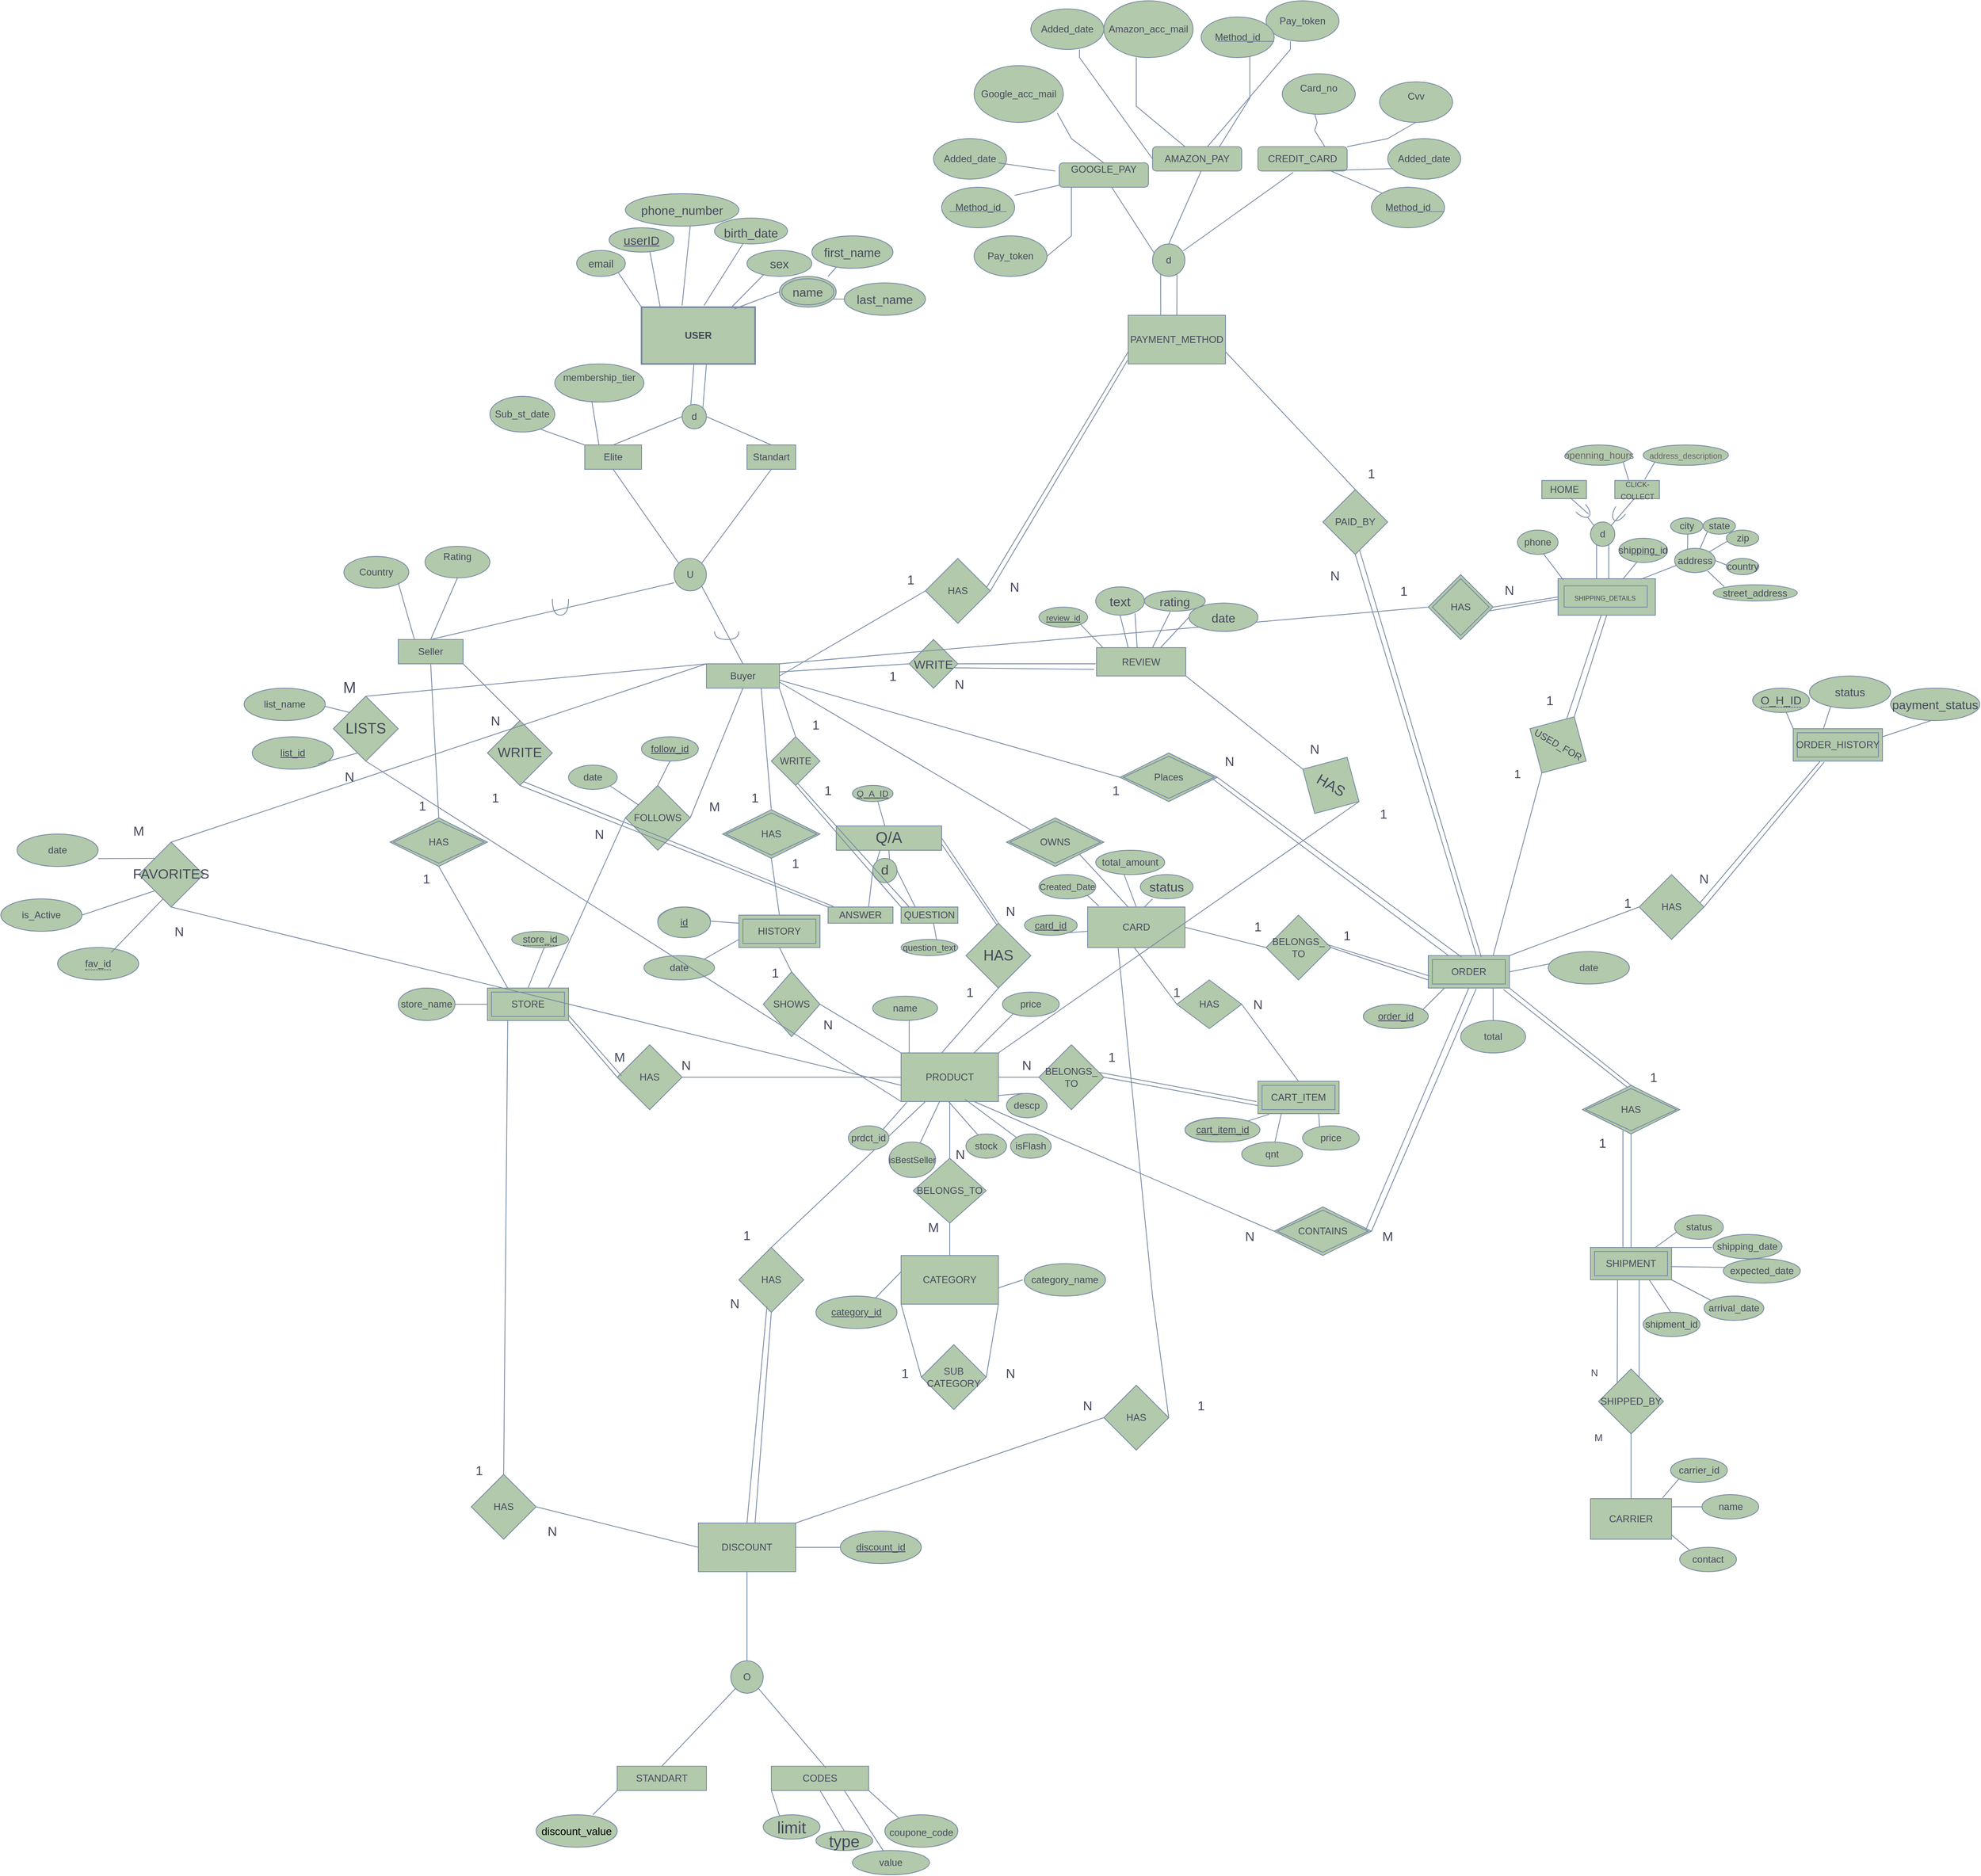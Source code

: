 <mxfile version="26.0.1">
  <diagram name="Sayfa -1" id="XudPvXN6aClN50eenVBM">
    <mxGraphModel grid="1" page="1" gridSize="10" guides="1" tooltips="1" connect="1" arrows="1" fold="1" pageScale="1" pageWidth="2336" pageHeight="1654" math="0" shadow="0">
      <root>
        <mxCell id="0" />
        <mxCell id="1" parent="0" />
        <mxCell id="5CA3MVBMeVVRLOGD6PGF-1" value="&lt;b&gt;USER&lt;/b&gt;" style="rounded=0;whiteSpace=wrap;html=1;strokeWidth=2;fillColor=#B2C9AB;strokeColor=#788AA3;labelBackgroundColor=none;fontColor=#46495D;" vertex="1" parent="1">
          <mxGeometry x="1090" y="480" width="140" height="70" as="geometry" />
        </mxCell>
        <mxCell id="5CA3MVBMeVVRLOGD6PGF-11" value="" style="endArrow=none;html=1;rounded=0;entryX=0.346;entryY=1.001;entryDx=0;entryDy=0;entryPerimeter=0;fillColor=#B2C9AB;strokeColor=#788AA3;labelBackgroundColor=none;fontColor=default;" edge="1" parent="1">
          <mxGeometry width="50" height="50" relative="1" as="geometry">
            <mxPoint x="1150" y="610" as="sourcePoint" />
            <mxPoint x="1154.6" y="550.06" as="targetPoint" />
          </mxGeometry>
        </mxCell>
        <mxCell id="5CA3MVBMeVVRLOGD6PGF-12" value="" style="endArrow=none;html=1;rounded=0;exitX=1;exitY=0;exitDx=0;exitDy=0;entryX=0.5;entryY=1;entryDx=0;entryDy=0;fillColor=#B2C9AB;strokeColor=#788AA3;labelBackgroundColor=none;fontColor=default;" edge="1" parent="1" source="5CA3MVBMeVVRLOGD6PGF-13">
          <mxGeometry width="50" height="50" relative="1" as="geometry">
            <mxPoint x="1170" y="600" as="sourcePoint" />
            <mxPoint x="1170" y="550" as="targetPoint" />
          </mxGeometry>
        </mxCell>
        <mxCell id="5CA3MVBMeVVRLOGD6PGF-13" value="d" style="ellipse;whiteSpace=wrap;html=1;aspect=fixed;fillColor=#B2C9AB;strokeColor=#788AA3;labelBackgroundColor=none;fontColor=#46495D;" vertex="1" parent="1">
          <mxGeometry x="1140" y="600" width="30" height="30" as="geometry" />
        </mxCell>
        <mxCell id="5CA3MVBMeVVRLOGD6PGF-14" value="Standart" style="rounded=0;whiteSpace=wrap;html=1;fillColor=#B2C9AB;strokeColor=#788AA3;labelBackgroundColor=none;fontColor=#46495D;" vertex="1" parent="1">
          <mxGeometry x="1220" y="650" width="60" height="30" as="geometry" />
        </mxCell>
        <mxCell id="5CA3MVBMeVVRLOGD6PGF-15" value="Elite" style="rounded=0;whiteSpace=wrap;html=1;fillColor=#B2C9AB;strokeColor=#788AA3;labelBackgroundColor=none;fontColor=#46495D;" vertex="1" parent="1">
          <mxGeometry x="1020" y="650" width="70" height="30" as="geometry" />
        </mxCell>
        <mxCell id="5CA3MVBMeVVRLOGD6PGF-16" value="" style="endArrow=none;html=1;rounded=0;entryX=0.5;entryY=0;entryDx=0;entryDy=0;exitX=1;exitY=0.5;exitDx=0;exitDy=0;fillColor=#B2C9AB;strokeColor=#788AA3;labelBackgroundColor=none;fontColor=default;" edge="1" parent="1" source="5CA3MVBMeVVRLOGD6PGF-13" target="5CA3MVBMeVVRLOGD6PGF-14">
          <mxGeometry width="50" height="50" relative="1" as="geometry">
            <mxPoint x="1180" y="630" as="sourcePoint" />
            <mxPoint x="1530" y="320" as="targetPoint" />
          </mxGeometry>
        </mxCell>
        <mxCell id="5CA3MVBMeVVRLOGD6PGF-17" value="" style="endArrow=none;html=1;rounded=0;exitX=0;exitY=0.5;exitDx=0;exitDy=0;entryX=0.5;entryY=0;entryDx=0;entryDy=0;fillColor=#B2C9AB;strokeColor=#788AA3;labelBackgroundColor=none;fontColor=default;" edge="1" parent="1" source="5CA3MVBMeVVRLOGD6PGF-13" target="5CA3MVBMeVVRLOGD6PGF-15">
          <mxGeometry width="50" height="50" relative="1" as="geometry">
            <mxPoint x="1576" y="364" as="sourcePoint" />
            <mxPoint x="1610" y="343.096" as="targetPoint" />
          </mxGeometry>
        </mxCell>
        <mxCell id="5CA3MVBMeVVRLOGD6PGF-24" value="U" style="ellipse;whiteSpace=wrap;html=1;aspect=fixed;fillColor=#B2C9AB;strokeColor=#788AA3;labelBackgroundColor=none;fontColor=#46495D;" vertex="1" parent="1">
          <mxGeometry x="1130" y="790" width="40" height="40" as="geometry" />
        </mxCell>
        <mxCell id="5CA3MVBMeVVRLOGD6PGF-25" value="" style="endArrow=none;html=1;rounded=0;entryX=0.5;entryY=1;entryDx=0;entryDy=0;exitX=0;exitY=0;exitDx=0;exitDy=0;fillColor=#B2C9AB;strokeColor=#788AA3;labelBackgroundColor=none;fontColor=default;" edge="1" parent="1" source="5CA3MVBMeVVRLOGD6PGF-24" target="5CA3MVBMeVVRLOGD6PGF-15">
          <mxGeometry width="50" height="50" relative="1" as="geometry">
            <mxPoint x="1065" y="760" as="sourcePoint" />
            <mxPoint x="1115" y="710" as="targetPoint" />
          </mxGeometry>
        </mxCell>
        <mxCell id="5CA3MVBMeVVRLOGD6PGF-26" value="" style="endArrow=none;html=1;rounded=0;exitX=1;exitY=0;exitDx=0;exitDy=0;fillColor=#B2C9AB;strokeColor=#788AA3;labelBackgroundColor=none;fontColor=default;" edge="1" parent="1" source="5CA3MVBMeVVRLOGD6PGF-24">
          <mxGeometry width="50" height="50" relative="1" as="geometry">
            <mxPoint x="1200" y="730" as="sourcePoint" />
            <mxPoint x="1250" y="680" as="targetPoint" />
          </mxGeometry>
        </mxCell>
        <mxCell id="5CA3MVBMeVVRLOGD6PGF-27" value="Seller" style="html=1;dashed=0;whiteSpace=wrap;fillColor=#B2C9AB;strokeColor=#788AA3;labelBackgroundColor=none;fontColor=#46495D;" vertex="1" parent="1">
          <mxGeometry x="790" y="890" width="80" height="30" as="geometry" />
        </mxCell>
        <mxCell id="5CA3MVBMeVVRLOGD6PGF-30" value="Buyer" style="html=1;dashed=0;whiteSpace=wrap;fillColor=#B2C9AB;strokeColor=#788AA3;labelBackgroundColor=none;fontColor=#46495D;" vertex="1" parent="1">
          <mxGeometry x="1170" y="920" width="90" height="30" as="geometry" />
        </mxCell>
        <mxCell id="5CA3MVBMeVVRLOGD6PGF-31" value="" style="endArrow=none;html=1;rounded=0;exitX=0.5;exitY=0;exitDx=0;exitDy=0;fillColor=#B2C9AB;strokeColor=#788AA3;labelBackgroundColor=none;fontColor=default;" edge="1" parent="1" source="5CA3MVBMeVVRLOGD6PGF-27">
          <mxGeometry width="50" height="50" relative="1" as="geometry">
            <mxPoint x="860.0" y="920" as="sourcePoint" />
            <mxPoint x="1130" y="820" as="targetPoint" />
          </mxGeometry>
        </mxCell>
        <mxCell id="5CA3MVBMeVVRLOGD6PGF-33" value="" style="endArrow=none;html=1;rounded=0;entryX=1;entryY=1;entryDx=0;entryDy=0;exitX=0.5;exitY=0;exitDx=0;exitDy=0;fillColor=#B2C9AB;strokeColor=#788AA3;labelBackgroundColor=none;fontColor=default;" edge="1" parent="1" source="5CA3MVBMeVVRLOGD6PGF-30" target="5CA3MVBMeVVRLOGD6PGF-24">
          <mxGeometry width="50" height="50" relative="1" as="geometry">
            <mxPoint x="1200" y="880" as="sourcePoint" />
            <mxPoint x="1200" y="830" as="targetPoint" />
          </mxGeometry>
        </mxCell>
        <mxCell id="5CA3MVBMeVVRLOGD6PGF-36" value="" style="shape=requiredInterface;html=1;verticalLabelPosition=bottom;sketch=0;direction=south;fillColor=#B2C9AB;strokeColor=#788AA3;labelBackgroundColor=none;fontColor=#46495D;" vertex="1" parent="1">
          <mxGeometry x="980" y="840" width="20" height="20" as="geometry" />
        </mxCell>
        <mxCell id="5CA3MVBMeVVRLOGD6PGF-37" value="" style="shape=requiredInterface;html=1;verticalLabelPosition=bottom;sketch=0;direction=south;fillColor=#B2C9AB;strokeColor=#788AA3;labelBackgroundColor=none;fontColor=#46495D;" vertex="1" parent="1">
          <mxGeometry x="1180" y="880" width="30" height="10" as="geometry" />
        </mxCell>
        <mxCell id="5CA3MVBMeVVRLOGD6PGF-43" value="HAS" style="rhombus;whiteSpace=wrap;html=1;fillColor=#B2C9AB;strokeColor=#788AA3;labelBackgroundColor=none;fontColor=#46495D;" vertex="1" parent="1">
          <mxGeometry x="1440" y="790" width="80" height="80" as="geometry" />
        </mxCell>
        <mxCell id="5CA3MVBMeVVRLOGD6PGF-44" value="" style="endArrow=none;html=1;rounded=0;entryX=0;entryY=0.75;entryDx=0;entryDy=0;fillColor=#B2C9AB;strokeColor=#788AA3;labelBackgroundColor=none;fontColor=default;exitX=0.945;exitY=0.443;exitDx=0;exitDy=0;exitPerimeter=0;" edge="1" parent="1" source="5CA3MVBMeVVRLOGD6PGF-43" target="5CA3MVBMeVVRLOGD6PGF-45">
          <mxGeometry width="50" height="50" relative="1" as="geometry">
            <mxPoint x="1520" y="830" as="sourcePoint" />
            <mxPoint x="1630" y="510" as="targetPoint" />
            <Array as="points" />
          </mxGeometry>
        </mxCell>
        <mxCell id="5CA3MVBMeVVRLOGD6PGF-45" value="PAYMENT_METHOD" style="rounded=0;whiteSpace=wrap;html=1;fillColor=#B2C9AB;strokeColor=#788AA3;labelBackgroundColor=none;fontColor=#46495D;" vertex="1" parent="1">
          <mxGeometry x="1690" y="490" width="120" height="60" as="geometry" />
        </mxCell>
        <mxCell id="5CA3MVBMeVVRLOGD6PGF-47" value="" style="endArrow=none;html=1;rounded=0;entryX=0;entryY=1;entryDx=0;entryDy=0;fillColor=#B2C9AB;strokeColor=#788AA3;labelBackgroundColor=none;fontColor=default;" edge="1" parent="1">
          <mxGeometry width="50" height="50" relative="1" as="geometry">
            <mxPoint x="1730.14" y="490" as="sourcePoint" />
            <mxPoint x="1729.998" y="406.142" as="targetPoint" />
          </mxGeometry>
        </mxCell>
        <mxCell id="5CA3MVBMeVVRLOGD6PGF-48" value="" style="endArrow=none;html=1;rounded=0;entryX=0.755;entryY=0.916;entryDx=0;entryDy=0;exitX=0.5;exitY=0;exitDx=0;exitDy=0;fillColor=#B2C9AB;strokeColor=#788AA3;labelBackgroundColor=none;fontColor=default;entryPerimeter=0;" edge="1" parent="1" source="5CA3MVBMeVVRLOGD6PGF-45" target="5CA3MVBMeVVRLOGD6PGF-425">
          <mxGeometry width="50" height="50" relative="1" as="geometry">
            <mxPoint x="1750.0" y="486.72" as="sourcePoint" />
            <mxPoint x="1750.462" y="402.002" as="targetPoint" />
          </mxGeometry>
        </mxCell>
        <mxCell id="5CA3MVBMeVVRLOGD6PGF-61" value="" style="endArrow=none;html=1;rounded=0;exitX=0.5;exitY=0;exitDx=0;exitDy=0;fillColor=#B2C9AB;strokeColor=#788AA3;labelBackgroundColor=none;fontColor=default;" edge="1" parent="1" source="5CA3MVBMeVVRLOGD6PGF-65">
          <mxGeometry width="50" height="50" relative="1" as="geometry">
            <mxPoint x="830" y="1080" as="sourcePoint" />
            <mxPoint x="830" y="920" as="targetPoint" />
          </mxGeometry>
        </mxCell>
        <mxCell id="5CA3MVBMeVVRLOGD6PGF-62" value="" style="endArrow=none;html=1;rounded=0;exitX=0.25;exitY=0;exitDx=0;exitDy=0;entryX=0.5;entryY=1;entryDx=0;entryDy=0;fillColor=#B2C9AB;strokeColor=#788AA3;labelBackgroundColor=none;fontColor=default;" edge="1" parent="1" source="5CA3MVBMeVVRLOGD6PGF-66" target="5CA3MVBMeVVRLOGD6PGF-65">
          <mxGeometry width="50" height="50" relative="1" as="geometry">
            <mxPoint x="920" y="1270" as="sourcePoint" />
            <mxPoint x="919.47" y="1170" as="targetPoint" />
          </mxGeometry>
        </mxCell>
        <mxCell id="5CA3MVBMeVVRLOGD6PGF-63" value="" style="endArrow=none;html=1;rounded=0;entryX=-0.007;entryY=0.928;entryDx=0;entryDy=0;fillColor=#B2C9AB;strokeColor=#788AA3;labelBackgroundColor=none;fontColor=default;exitX=1;exitY=0.5;exitDx=0;exitDy=0;entryPerimeter=0;" edge="1" parent="1" source="5CA3MVBMeVVRLOGD6PGF-43" target="5CA3MVBMeVVRLOGD6PGF-45">
          <mxGeometry width="50" height="50" relative="1" as="geometry">
            <mxPoint x="1497" y="807" as="sourcePoint" />
            <mxPoint x="1630" y="710" as="targetPoint" />
          </mxGeometry>
        </mxCell>
        <mxCell id="5CA3MVBMeVVRLOGD6PGF-64" value="" style="endArrow=none;html=1;rounded=0;exitX=1;exitY=0.5;exitDx=0;exitDy=0;entryX=0;entryY=0.5;entryDx=0;entryDy=0;fillColor=#B2C9AB;strokeColor=#788AA3;labelBackgroundColor=none;fontColor=default;" edge="1" parent="1" source="5CA3MVBMeVVRLOGD6PGF-30" target="5CA3MVBMeVVRLOGD6PGF-43">
          <mxGeometry width="50" height="50" relative="1" as="geometry">
            <mxPoint x="1400" y="810" as="sourcePoint" />
            <mxPoint x="1450" y="760" as="targetPoint" />
          </mxGeometry>
        </mxCell>
        <mxCell id="5CA3MVBMeVVRLOGD6PGF-65" value="HAS" style="shape=rhombus;double=1;perimeter=rhombusPerimeter;whiteSpace=wrap;html=1;align=center;fillColor=#B2C9AB;strokeColor=#788AA3;labelBackgroundColor=none;fontColor=#46495D;" vertex="1" parent="1">
          <mxGeometry x="780" y="1110" width="120" height="60" as="geometry" />
        </mxCell>
        <mxCell id="5CA3MVBMeVVRLOGD6PGF-66" value="STORE" style="shape=ext;margin=3;double=1;whiteSpace=wrap;html=1;align=center;fillColor=#B2C9AB;strokeColor=#788AA3;labelBackgroundColor=none;fontColor=#46495D;" vertex="1" parent="1">
          <mxGeometry x="900" y="1320" width="100" height="40" as="geometry" />
        </mxCell>
        <mxCell id="5CA3MVBMeVVRLOGD6PGF-67" value="PRODUCT" style="rounded=0;whiteSpace=wrap;html=1;fillColor=#B2C9AB;strokeColor=#788AA3;labelBackgroundColor=none;fontColor=#46495D;" vertex="1" parent="1">
          <mxGeometry x="1410" y="1400" width="120" height="60" as="geometry" />
        </mxCell>
        <mxCell id="5CA3MVBMeVVRLOGD6PGF-68" value="HAS" style="rhombus;whiteSpace=wrap;html=1;fillColor=#B2C9AB;strokeColor=#788AA3;labelBackgroundColor=none;fontColor=#46495D;" vertex="1" parent="1">
          <mxGeometry x="1060" y="1390" width="80" height="80" as="geometry" />
        </mxCell>
        <mxCell id="5CA3MVBMeVVRLOGD6PGF-69" value="" style="endArrow=none;html=1;rounded=0;exitX=1;exitY=0.5;exitDx=0;exitDy=0;entryX=0;entryY=0.5;entryDx=0;entryDy=0;fillColor=#B2C9AB;strokeColor=#788AA3;labelBackgroundColor=none;fontColor=default;" edge="1" parent="1" source="5CA3MVBMeVVRLOGD6PGF-68" target="5CA3MVBMeVVRLOGD6PGF-67">
          <mxGeometry width="50" height="50" relative="1" as="geometry">
            <mxPoint x="1250" y="1280" as="sourcePoint" />
            <mxPoint x="1410" y="1440" as="targetPoint" />
          </mxGeometry>
        </mxCell>
        <mxCell id="5CA3MVBMeVVRLOGD6PGF-70" value="" style="endArrow=none;html=1;rounded=0;exitX=0.994;exitY=0.822;exitDx=0;exitDy=0;entryX=0.066;entryY=0.48;entryDx=0;entryDy=0;fillColor=#B2C9AB;strokeColor=#788AA3;labelBackgroundColor=none;fontColor=default;exitPerimeter=0;entryPerimeter=0;" edge="1" parent="1" source="5CA3MVBMeVVRLOGD6PGF-66" target="5CA3MVBMeVVRLOGD6PGF-68">
          <mxGeometry width="50" height="50" relative="1" as="geometry">
            <mxPoint x="980" y="1370" as="sourcePoint" />
            <mxPoint x="1157.76" y="1280.88" as="targetPoint" />
            <Array as="points" />
          </mxGeometry>
        </mxCell>
        <mxCell id="5CA3MVBMeVVRLOGD6PGF-71" value="FOLLOWS" style="rhombus;whiteSpace=wrap;html=1;fillColor=#B2C9AB;strokeColor=#788AA3;labelBackgroundColor=none;fontColor=#46495D;" vertex="1" parent="1">
          <mxGeometry x="1070" y="1070" width="80" height="80" as="geometry" />
        </mxCell>
        <mxCell id="5CA3MVBMeVVRLOGD6PGF-72" value="" style="endArrow=none;html=1;rounded=0;entryX=0.5;entryY=1;entryDx=0;entryDy=0;exitX=1;exitY=0.5;exitDx=0;exitDy=0;fillColor=#B2C9AB;strokeColor=#788AA3;labelBackgroundColor=none;fontColor=default;" edge="1" parent="1" source="5CA3MVBMeVVRLOGD6PGF-71" target="5CA3MVBMeVVRLOGD6PGF-30">
          <mxGeometry width="50" height="50" relative="1" as="geometry">
            <mxPoint x="1150" y="1100" as="sourcePoint" />
            <mxPoint x="1200" y="1050" as="targetPoint" />
          </mxGeometry>
        </mxCell>
        <mxCell id="5CA3MVBMeVVRLOGD6PGF-73" value="" style="endArrow=none;html=1;rounded=0;exitX=0.75;exitY=0;exitDx=0;exitDy=0;fillColor=#B2C9AB;strokeColor=#788AA3;labelBackgroundColor=none;fontColor=default;" edge="1" parent="1" source="5CA3MVBMeVVRLOGD6PGF-66">
          <mxGeometry width="50" height="50" relative="1" as="geometry">
            <mxPoint x="1150" y="1100" as="sourcePoint" />
            <mxPoint x="1070" y="1110" as="targetPoint" />
          </mxGeometry>
        </mxCell>
        <mxCell id="5CA3MVBMeVVRLOGD6PGF-74" value="" style="endArrow=none;html=1;rounded=0;exitX=1;exitY=1;exitDx=0;exitDy=0;entryX=0;entryY=0.5;entryDx=0;entryDy=0;fillColor=#B2C9AB;strokeColor=#788AA3;labelBackgroundColor=none;fontColor=default;" edge="1" parent="1" source="5CA3MVBMeVVRLOGD6PGF-66" target="5CA3MVBMeVVRLOGD6PGF-68">
          <mxGeometry width="50" height="50" relative="1" as="geometry">
            <mxPoint x="1040" y="1390" as="sourcePoint" />
            <mxPoint x="1090" y="1340" as="targetPoint" />
          </mxGeometry>
        </mxCell>
        <mxCell id="5CA3MVBMeVVRLOGD6PGF-78" value="BELONGS_TO" style="rhombus;whiteSpace=wrap;html=1;fillColor=#B2C9AB;strokeColor=#788AA3;labelBackgroundColor=none;fontColor=#46495D;" vertex="1" parent="1">
          <mxGeometry x="1425" y="1530" width="90" height="80" as="geometry" />
        </mxCell>
        <mxCell id="5CA3MVBMeVVRLOGD6PGF-79" value="" style="endArrow=none;html=1;rounded=0;entryX=0.5;entryY=1;entryDx=0;entryDy=0;exitX=0.5;exitY=0;exitDx=0;exitDy=0;labelBackgroundColor=none;strokeColor=#788AA3;fontColor=default;" edge="1" parent="1" source="5CA3MVBMeVVRLOGD6PGF-78" target="5CA3MVBMeVVRLOGD6PGF-67">
          <mxGeometry width="50" height="50" relative="1" as="geometry">
            <mxPoint x="1350" y="1580" as="sourcePoint" />
            <mxPoint x="1400" y="1530" as="targetPoint" />
          </mxGeometry>
        </mxCell>
        <mxCell id="5CA3MVBMeVVRLOGD6PGF-80" value="CATEGORY" style="rounded=0;whiteSpace=wrap;html=1;fillColor=#B2C9AB;strokeColor=#788AA3;labelBackgroundColor=none;fontColor=#46495D;" vertex="1" parent="1">
          <mxGeometry x="1410" y="1650" width="120" height="60" as="geometry" />
        </mxCell>
        <mxCell id="5CA3MVBMeVVRLOGD6PGF-81" value="" style="endArrow=none;html=1;rounded=0;exitX=0.5;exitY=0;exitDx=0;exitDy=0;entryX=0.5;entryY=1;entryDx=0;entryDy=0;labelBackgroundColor=none;strokeColor=#788AA3;fontColor=default;" edge="1" parent="1" source="5CA3MVBMeVVRLOGD6PGF-80" target="5CA3MVBMeVVRLOGD6PGF-78">
          <mxGeometry width="50" height="50" relative="1" as="geometry">
            <mxPoint x="1380" y="1680" as="sourcePoint" />
            <mxPoint x="1430" y="1630" as="targetPoint" />
          </mxGeometry>
        </mxCell>
        <mxCell id="5CA3MVBMeVVRLOGD6PGF-82" value="SUB&lt;div&gt;CATEGORY&lt;/div&gt;" style="rhombus;whiteSpace=wrap;html=1;fillColor=#B2C9AB;strokeColor=#788AA3;labelBackgroundColor=none;fontColor=#46495D;" vertex="1" parent="1">
          <mxGeometry x="1435" y="1760" width="80" height="80" as="geometry" />
        </mxCell>
        <mxCell id="5CA3MVBMeVVRLOGD6PGF-83" value="" style="endArrow=none;html=1;rounded=0;exitX=0;exitY=1;exitDx=0;exitDy=0;entryX=0;entryY=0.5;entryDx=0;entryDy=0;labelBackgroundColor=none;strokeColor=#788AA3;fontColor=default;" edge="1" parent="1" source="5CA3MVBMeVVRLOGD6PGF-80" target="5CA3MVBMeVVRLOGD6PGF-82">
          <mxGeometry width="50" height="50" relative="1" as="geometry">
            <mxPoint x="1450" y="2080" as="sourcePoint" />
            <mxPoint x="1430" y="1790" as="targetPoint" />
          </mxGeometry>
        </mxCell>
        <mxCell id="5CA3MVBMeVVRLOGD6PGF-84" value="" style="endArrow=none;html=1;rounded=0;entryX=1;entryY=0.5;entryDx=0;entryDy=0;exitX=1;exitY=1;exitDx=0;exitDy=0;labelBackgroundColor=none;strokeColor=#788AA3;fontColor=default;" edge="1" parent="1" source="5CA3MVBMeVVRLOGD6PGF-80" target="5CA3MVBMeVVRLOGD6PGF-82">
          <mxGeometry width="50" height="50" relative="1" as="geometry">
            <mxPoint x="1500" y="2080" as="sourcePoint" />
            <mxPoint x="1420" y="1840" as="targetPoint" />
          </mxGeometry>
        </mxCell>
        <mxCell id="5CA3MVBMeVVRLOGD6PGF-106" value="" style="endArrow=none;html=1;rounded=0;entryX=1;entryY=0.75;entryDx=0;entryDy=0;exitX=0;exitY=0;exitDx=0;exitDy=0;fillColor=#B2C9AB;strokeColor=#788AA3;labelBackgroundColor=none;fontColor=default;" edge="1" parent="1" source="5CA3MVBMeVVRLOGD6PGF-107" target="5CA3MVBMeVVRLOGD6PGF-30">
          <mxGeometry width="50" height="50" relative="1" as="geometry">
            <mxPoint x="1710" y="1070" as="sourcePoint" />
            <mxPoint x="1440" y="1150" as="targetPoint" />
          </mxGeometry>
        </mxCell>
        <mxCell id="5CA3MVBMeVVRLOGD6PGF-107" value="OWNS" style="shape=rhombus;double=1;perimeter=rhombusPerimeter;whiteSpace=wrap;html=1;align=center;fillColor=#B2C9AB;strokeColor=#788AA3;labelBackgroundColor=none;fontColor=#46495D;" vertex="1" parent="1">
          <mxGeometry x="1540" y="1110" width="120" height="60" as="geometry" />
        </mxCell>
        <mxCell id="5CA3MVBMeVVRLOGD6PGF-109" value="" style="endArrow=none;html=1;rounded=0;entryX=1;entryY=1;entryDx=0;entryDy=0;exitX=0.5;exitY=0;exitDx=0;exitDy=0;fillColor=#B2C9AB;strokeColor=#788AA3;labelBackgroundColor=none;fontColor=default;" edge="1" parent="1" target="5CA3MVBMeVVRLOGD6PGF-107">
          <mxGeometry width="50" height="50" relative="1" as="geometry">
            <mxPoint x="1690" y="1220" as="sourcePoint" />
            <mxPoint x="1780" y="1140" as="targetPoint" />
          </mxGeometry>
        </mxCell>
        <mxCell id="5CA3MVBMeVVRLOGD6PGF-110" value="CART_ITEM" style="shape=ext;margin=3;double=1;whiteSpace=wrap;html=1;align=center;fillColor=#B2C9AB;strokeColor=#788AA3;labelBackgroundColor=none;fontColor=#46495D;" vertex="1" parent="1">
          <mxGeometry x="1850" y="1435" width="100" height="40" as="geometry" />
        </mxCell>
        <mxCell id="5CA3MVBMeVVRLOGD6PGF-111" value="HAS" style="rhombus;whiteSpace=wrap;html=1;fillColor=#B2C9AB;strokeColor=#788AA3;labelBackgroundColor=none;fontColor=#46495D;" vertex="1" parent="1">
          <mxGeometry x="1750" y="1310" width="80" height="60" as="geometry" />
        </mxCell>
        <mxCell id="5CA3MVBMeVVRLOGD6PGF-112" value="" style="endArrow=none;html=1;rounded=0;entryX=0.5;entryY=1;entryDx=0;entryDy=0;exitX=0;exitY=0.5;exitDx=0;exitDy=0;labelBackgroundColor=none;strokeColor=#788AA3;fontColor=default;" edge="1" parent="1" source="5CA3MVBMeVVRLOGD6PGF-111">
          <mxGeometry width="50" height="50" relative="1" as="geometry">
            <mxPoint x="1640" y="1310" as="sourcePoint" />
            <mxPoint x="1690" y="1260" as="targetPoint" />
          </mxGeometry>
        </mxCell>
        <mxCell id="5CA3MVBMeVVRLOGD6PGF-113" value="" style="endArrow=none;html=1;rounded=0;entryX=1;entryY=0.5;entryDx=0;entryDy=0;exitX=0.5;exitY=0;exitDx=0;exitDy=0;labelBackgroundColor=none;strokeColor=#788AA3;fontColor=default;" edge="1" parent="1" source="5CA3MVBMeVVRLOGD6PGF-110" target="5CA3MVBMeVVRLOGD6PGF-111">
          <mxGeometry width="50" height="50" relative="1" as="geometry">
            <mxPoint x="1640" y="1310" as="sourcePoint" />
            <mxPoint x="1690" y="1260" as="targetPoint" />
          </mxGeometry>
        </mxCell>
        <mxCell id="5CA3MVBMeVVRLOGD6PGF-114" value="BELONGS_&lt;div&gt;TO&lt;/div&gt;" style="rhombus;whiteSpace=wrap;html=1;fillColor=#B2C9AB;strokeColor=#788AA3;labelBackgroundColor=none;fontColor=#46495D;" vertex="1" parent="1">
          <mxGeometry x="1580" y="1390" width="80" height="80" as="geometry" />
        </mxCell>
        <mxCell id="5CA3MVBMeVVRLOGD6PGF-115" value="" style="endArrow=none;html=1;rounded=0;exitX=1;exitY=0.5;exitDx=0;exitDy=0;entryX=0;entryY=0.5;entryDx=0;entryDy=0;labelBackgroundColor=none;strokeColor=#788AA3;fontColor=default;" edge="1" parent="1" source="5CA3MVBMeVVRLOGD6PGF-67" target="5CA3MVBMeVVRLOGD6PGF-114">
          <mxGeometry width="50" height="50" relative="1" as="geometry">
            <mxPoint x="1630" y="1390" as="sourcePoint" />
            <mxPoint x="1680" y="1340" as="targetPoint" />
          </mxGeometry>
        </mxCell>
        <mxCell id="5CA3MVBMeVVRLOGD6PGF-116" value="" style="endArrow=none;html=1;rounded=0;entryX=-0.016;entryY=0.627;entryDx=0;entryDy=0;exitX=0.916;exitY=0.423;exitDx=0;exitDy=0;exitPerimeter=0;labelBackgroundColor=none;strokeColor=#788AA3;fontColor=default;entryPerimeter=0;" edge="1" parent="1" source="5CA3MVBMeVVRLOGD6PGF-114" target="5CA3MVBMeVVRLOGD6PGF-110">
          <mxGeometry width="50" height="50" relative="1" as="geometry">
            <mxPoint x="1630" y="1390" as="sourcePoint" />
            <mxPoint x="1680" y="1340" as="targetPoint" />
          </mxGeometry>
        </mxCell>
        <mxCell id="5CA3MVBMeVVRLOGD6PGF-117" value="" style="endArrow=none;html=1;rounded=0;entryX=0;entryY=0.75;entryDx=0;entryDy=0;exitX=1;exitY=0.5;exitDx=0;exitDy=0;labelBackgroundColor=none;strokeColor=#788AA3;fontColor=default;" edge="1" parent="1" source="5CA3MVBMeVVRLOGD6PGF-114" target="5CA3MVBMeVVRLOGD6PGF-110">
          <mxGeometry width="50" height="50" relative="1" as="geometry">
            <mxPoint x="1710" y="1465" as="sourcePoint" />
            <mxPoint x="1680" y="1340" as="targetPoint" />
          </mxGeometry>
        </mxCell>
        <mxCell id="5CA3MVBMeVVRLOGD6PGF-118" value="" style="endArrow=none;html=1;rounded=0;labelBackgroundColor=none;strokeColor=#788AA3;fontColor=default;exitX=0;exitY=0.5;exitDx=0;exitDy=0;" edge="1" parent="1" source="5CA3MVBMeVVRLOGD6PGF-119">
          <mxGeometry width="50" height="50" relative="1" as="geometry">
            <mxPoint x="1710" y="1050" as="sourcePoint" />
            <mxPoint x="1260" y="940" as="targetPoint" />
          </mxGeometry>
        </mxCell>
        <mxCell id="5CA3MVBMeVVRLOGD6PGF-119" value="Places" style="shape=rhombus;double=1;perimeter=rhombusPerimeter;whiteSpace=wrap;html=1;align=center;fillColor=#B2C9AB;strokeColor=#788AA3;labelBackgroundColor=none;fontColor=#46495D;" vertex="1" parent="1">
          <mxGeometry x="1680" y="1030" width="120" height="60" as="geometry" />
        </mxCell>
        <mxCell id="5CA3MVBMeVVRLOGD6PGF-120" value="ORDER" style="shape=ext;margin=3;double=1;whiteSpace=wrap;html=1;align=center;fillColor=#B2C9AB;strokeColor=#788AA3;labelBackgroundColor=none;fontColor=#46495D;" vertex="1" parent="1">
          <mxGeometry x="2060" y="1280" width="100" height="40" as="geometry" />
        </mxCell>
        <mxCell id="5CA3MVBMeVVRLOGD6PGF-121" value="" style="endArrow=none;html=1;rounded=0;exitX=0.954;exitY=0.538;exitDx=0;exitDy=0;entryX=0.25;entryY=0;entryDx=0;entryDy=0;labelBackgroundColor=none;strokeColor=#788AA3;fontColor=default;exitPerimeter=0;" edge="1" parent="1" source="5CA3MVBMeVVRLOGD6PGF-119" target="5CA3MVBMeVVRLOGD6PGF-120">
          <mxGeometry width="50" height="50" relative="1" as="geometry">
            <mxPoint x="1750" y="1400" as="sourcePoint" />
            <mxPoint x="1800" y="1350" as="targetPoint" />
          </mxGeometry>
        </mxCell>
        <mxCell id="5CA3MVBMeVVRLOGD6PGF-122" value="CONTAINS" style="shape=rhombus;double=1;perimeter=rhombusPerimeter;whiteSpace=wrap;html=1;align=center;fillColor=#B2C9AB;strokeColor=#788AA3;labelBackgroundColor=none;fontColor=#46495D;" vertex="1" parent="1">
          <mxGeometry x="1870" y="1590" width="120" height="60" as="geometry" />
        </mxCell>
        <mxCell id="5CA3MVBMeVVRLOGD6PGF-123" value="" style="endArrow=none;html=1;rounded=0;entryX=0.5;entryY=1;entryDx=0;entryDy=0;exitX=0.941;exitY=0.472;exitDx=0;exitDy=0;labelBackgroundColor=none;strokeColor=#788AA3;fontColor=default;exitPerimeter=0;" edge="1" parent="1" source="5CA3MVBMeVVRLOGD6PGF-122" target="5CA3MVBMeVVRLOGD6PGF-120">
          <mxGeometry width="50" height="50" relative="1" as="geometry">
            <mxPoint x="1750" y="1400" as="sourcePoint" />
            <mxPoint x="1800" y="1350" as="targetPoint" />
          </mxGeometry>
        </mxCell>
        <mxCell id="5CA3MVBMeVVRLOGD6PGF-124" value="" style="endArrow=none;html=1;rounded=0;exitX=0.75;exitY=1;exitDx=0;exitDy=0;entryX=0;entryY=0.5;entryDx=0;entryDy=0;labelBackgroundColor=none;strokeColor=#788AA3;fontColor=default;" edge="1" parent="1" source="5CA3MVBMeVVRLOGD6PGF-67" target="5CA3MVBMeVVRLOGD6PGF-122">
          <mxGeometry width="50" height="50" relative="1" as="geometry">
            <mxPoint x="1750" y="1400" as="sourcePoint" />
            <mxPoint x="1800" y="1350" as="targetPoint" />
          </mxGeometry>
        </mxCell>
        <mxCell id="5CA3MVBMeVVRLOGD6PGF-125" value="" style="endArrow=none;html=1;rounded=0;exitX=0.411;exitY=0.046;exitDx=0;exitDy=0;exitPerimeter=0;entryX=1;entryY=0.5;entryDx=0;entryDy=0;labelBackgroundColor=none;strokeColor=#788AA3;fontColor=default;" edge="1" parent="1" source="5CA3MVBMeVVRLOGD6PGF-120" target="5CA3MVBMeVVRLOGD6PGF-119">
          <mxGeometry width="50" height="50" relative="1" as="geometry">
            <mxPoint x="2100" y="1270" as="sourcePoint" />
            <mxPoint x="1780" y="1060" as="targetPoint" />
          </mxGeometry>
        </mxCell>
        <mxCell id="5CA3MVBMeVVRLOGD6PGF-126" value="" style="endArrow=none;html=1;rounded=0;entryX=0.591;entryY=1.021;entryDx=0;entryDy=0;labelBackgroundColor=none;strokeColor=#788AA3;fontColor=default;entryPerimeter=0;" edge="1" parent="1" target="5CA3MVBMeVVRLOGD6PGF-120">
          <mxGeometry width="50" height="50" relative="1" as="geometry">
            <mxPoint x="1990" y="1620" as="sourcePoint" />
            <mxPoint x="1940" y="1420" as="targetPoint" />
          </mxGeometry>
        </mxCell>
        <mxCell id="5CA3MVBMeVVRLOGD6PGF-127" value="PAID_BY" style="rhombus;whiteSpace=wrap;html=1;fillColor=#B2C9AB;strokeColor=#788AA3;labelBackgroundColor=none;fontColor=#46495D;" vertex="1" parent="1">
          <mxGeometry x="1930" y="705" width="80" height="80" as="geometry" />
        </mxCell>
        <mxCell id="5CA3MVBMeVVRLOGD6PGF-128" value="" style="endArrow=none;html=1;rounded=0;entryX=0.5;entryY=1;entryDx=0;entryDy=0;exitX=0.59;exitY=-0.018;exitDx=0;exitDy=0;labelBackgroundColor=none;strokeColor=#788AA3;fontColor=default;exitPerimeter=0;" edge="1" parent="1" source="5CA3MVBMeVVRLOGD6PGF-120" target="5CA3MVBMeVVRLOGD6PGF-127">
          <mxGeometry width="50" height="50" relative="1" as="geometry">
            <mxPoint x="1810" y="1090" as="sourcePoint" />
            <mxPoint x="1860" y="1040" as="targetPoint" />
          </mxGeometry>
        </mxCell>
        <mxCell id="5CA3MVBMeVVRLOGD6PGF-129" value="" style="endArrow=none;html=1;rounded=0;exitX=0.654;exitY=0.046;exitDx=0;exitDy=0;exitPerimeter=0;labelBackgroundColor=none;strokeColor=#788AA3;fontColor=default;entryX=0.567;entryY=0.936;entryDx=0;entryDy=0;entryPerimeter=0;" edge="1" parent="1" source="5CA3MVBMeVVRLOGD6PGF-120" target="5CA3MVBMeVVRLOGD6PGF-127">
          <mxGeometry width="50" height="50" relative="1" as="geometry">
            <mxPoint x="1810" y="1090" as="sourcePoint" />
            <mxPoint x="2060" y="820" as="targetPoint" />
          </mxGeometry>
        </mxCell>
        <mxCell id="5CA3MVBMeVVRLOGD6PGF-130" value="" style="endArrow=none;html=1;rounded=0;entryX=1;entryY=0.75;entryDx=0;entryDy=0;exitX=0.5;exitY=0;exitDx=0;exitDy=0;labelBackgroundColor=none;strokeColor=#788AA3;fontColor=default;" edge="1" parent="1" source="5CA3MVBMeVVRLOGD6PGF-127" target="5CA3MVBMeVVRLOGD6PGF-45">
          <mxGeometry width="50" height="50" relative="1" as="geometry">
            <mxPoint x="1810" y="1090" as="sourcePoint" />
            <mxPoint x="1860" y="1040" as="targetPoint" />
          </mxGeometry>
        </mxCell>
        <mxCell id="5CA3MVBMeVVRLOGD6PGF-131" value="BELONGS_&lt;div&gt;TO&lt;/div&gt;" style="rhombus;whiteSpace=wrap;html=1;fillColor=#B2C9AB;strokeColor=#788AA3;labelBackgroundColor=none;fontColor=#46495D;" vertex="1" parent="1">
          <mxGeometry x="1860" y="1230" width="80" height="80" as="geometry" />
        </mxCell>
        <mxCell id="5CA3MVBMeVVRLOGD6PGF-132" value="" style="endArrow=none;html=1;rounded=0;entryX=0;entryY=0.5;entryDx=0;entryDy=0;exitX=1;exitY=0.5;exitDx=0;exitDy=0;labelBackgroundColor=none;strokeColor=#788AA3;fontColor=default;" edge="1" parent="1" target="5CA3MVBMeVVRLOGD6PGF-131">
          <mxGeometry width="50" height="50" relative="1" as="geometry">
            <mxPoint x="1740" y="1240" as="sourcePoint" />
            <mxPoint x="1770" y="1150" as="targetPoint" />
          </mxGeometry>
        </mxCell>
        <mxCell id="5CA3MVBMeVVRLOGD6PGF-133" value="" style="endArrow=none;html=1;rounded=0;exitX=0.935;exitY=0.452;exitDx=0;exitDy=0;labelBackgroundColor=none;strokeColor=#788AA3;fontColor=default;exitPerimeter=0;entryX=0.013;entryY=0.627;entryDx=0;entryDy=0;entryPerimeter=0;" edge="1" parent="1" source="5CA3MVBMeVVRLOGD6PGF-131" target="5CA3MVBMeVVRLOGD6PGF-120">
          <mxGeometry width="50" height="50" relative="1" as="geometry">
            <mxPoint x="1720" y="1200" as="sourcePoint" />
            <mxPoint x="2060" y="1300" as="targetPoint" />
          </mxGeometry>
        </mxCell>
        <mxCell id="5CA3MVBMeVVRLOGD6PGF-134" value="" style="endArrow=none;html=1;rounded=0;entryX=0;entryY=0.75;entryDx=0;entryDy=0;exitX=1;exitY=0.5;exitDx=0;exitDy=0;labelBackgroundColor=none;strokeColor=#788AA3;fontColor=default;" edge="1" parent="1" source="5CA3MVBMeVVRLOGD6PGF-131" target="5CA3MVBMeVVRLOGD6PGF-120">
          <mxGeometry width="50" height="50" relative="1" as="geometry">
            <mxPoint x="1930" y="1270" as="sourcePoint" />
            <mxPoint x="1770" y="1150" as="targetPoint" />
          </mxGeometry>
        </mxCell>
        <mxCell id="5CA3MVBMeVVRLOGD6PGF-135" value="HAS" style="shape=rhombus;double=1;perimeter=rhombusPerimeter;whiteSpace=wrap;html=1;align=center;fillColor=#B2C9AB;strokeColor=#788AA3;labelBackgroundColor=none;fontColor=#46495D;" vertex="1" parent="1">
          <mxGeometry x="2250" y="1440" width="120" height="60" as="geometry" />
        </mxCell>
        <mxCell id="5CA3MVBMeVVRLOGD6PGF-136" value="" style="endArrow=none;html=1;rounded=0;entryX=1;entryY=1;entryDx=0;entryDy=0;exitX=0.5;exitY=0;exitDx=0;exitDy=0;labelBackgroundColor=none;strokeColor=#788AA3;fontColor=default;" edge="1" parent="1" source="5CA3MVBMeVVRLOGD6PGF-135" target="5CA3MVBMeVVRLOGD6PGF-120">
          <mxGeometry width="50" height="50" relative="1" as="geometry">
            <mxPoint x="2090" y="1500" as="sourcePoint" />
            <mxPoint x="2140" y="1450" as="targetPoint" />
          </mxGeometry>
        </mxCell>
        <mxCell id="5CA3MVBMeVVRLOGD6PGF-137" value="" style="endArrow=none;html=1;rounded=0;entryX=0.5;entryY=1;entryDx=0;entryDy=0;labelBackgroundColor=none;strokeColor=#788AA3;fontColor=default;" edge="1" parent="1" target="5CA3MVBMeVVRLOGD6PGF-135">
          <mxGeometry width="50" height="50" relative="1" as="geometry">
            <mxPoint x="2310" y="1640" as="sourcePoint" />
            <mxPoint x="2260" y="1530" as="targetPoint" />
          </mxGeometry>
        </mxCell>
        <mxCell id="5CA3MVBMeVVRLOGD6PGF-138" value="SHIPMENT" style="shape=ext;margin=3;double=1;whiteSpace=wrap;html=1;align=center;fillColor=#B2C9AB;strokeColor=#788AA3;labelBackgroundColor=none;fontColor=#46495D;" vertex="1" parent="1">
          <mxGeometry x="2260" y="1640" width="100" height="40" as="geometry" />
        </mxCell>
        <mxCell id="5CA3MVBMeVVRLOGD6PGF-147" value="" style="endArrow=none;html=1;rounded=0;entryX=0.334;entryY=1.004;entryDx=0;entryDy=0;entryPerimeter=0;labelBackgroundColor=none;strokeColor=#788AA3;fontColor=default;" edge="1" parent="1" target="5CA3MVBMeVVRLOGD6PGF-138">
          <mxGeometry width="50" height="50" relative="1" as="geometry">
            <mxPoint x="2293" y="1810" as="sourcePoint" />
            <mxPoint x="2300" y="1760" as="targetPoint" />
          </mxGeometry>
        </mxCell>
        <mxCell id="5CA3MVBMeVVRLOGD6PGF-148" value="" style="endArrow=none;html=1;rounded=0;labelBackgroundColor=none;strokeColor=#788AA3;fontColor=default;" edge="1" parent="1">
          <mxGeometry width="50" height="50" relative="1" as="geometry">
            <mxPoint x="2320" y="1810" as="sourcePoint" />
            <mxPoint x="2320" y="1680" as="targetPoint" />
          </mxGeometry>
        </mxCell>
        <mxCell id="5CA3MVBMeVVRLOGD6PGF-149" value="SHIPPED_BY" style="rhombus;whiteSpace=wrap;html=1;fillColor=#B2C9AB;strokeColor=#788AA3;labelBackgroundColor=none;fontColor=#46495D;" vertex="1" parent="1">
          <mxGeometry x="2270" y="1790" width="80" height="80" as="geometry" />
        </mxCell>
        <mxCell id="5CA3MVBMeVVRLOGD6PGF-150" value="" style="endArrow=none;html=1;rounded=0;exitX=0.5;exitY=1;exitDx=0;exitDy=0;labelBackgroundColor=none;strokeColor=#788AA3;fontColor=default;" edge="1" parent="1" source="5CA3MVBMeVVRLOGD6PGF-149">
          <mxGeometry width="50" height="50" relative="1" as="geometry">
            <mxPoint x="2310" y="1860" as="sourcePoint" />
            <mxPoint x="2310" y="1950" as="targetPoint" />
          </mxGeometry>
        </mxCell>
        <mxCell id="5CA3MVBMeVVRLOGD6PGF-151" value="CARRIER" style="rounded=0;whiteSpace=wrap;html=1;fillColor=#B2C9AB;strokeColor=#788AA3;labelBackgroundColor=none;fontColor=#46495D;" vertex="1" parent="1">
          <mxGeometry x="2260" y="1950" width="100" height="50" as="geometry" />
        </mxCell>
        <mxCell id="5CA3MVBMeVVRLOGD6PGF-152" value="DISCOUNT" style="rounded=0;whiteSpace=wrap;html=1;fillColor=#B2C9AB;strokeColor=#788AA3;labelBackgroundColor=none;fontColor=#46495D;" vertex="1" parent="1">
          <mxGeometry x="1160" y="1980" width="120" height="60" as="geometry" />
        </mxCell>
        <mxCell id="5CA3MVBMeVVRLOGD6PGF-153" value="" style="endArrow=none;html=1;rounded=0;entryX=0.25;entryY=1;entryDx=0;entryDy=0;labelBackgroundColor=none;strokeColor=#788AA3;fontColor=default;exitX=0.5;exitY=0;exitDx=0;exitDy=0;" edge="1" parent="1" source="5CA3MVBMeVVRLOGD6PGF-154" target="5CA3MVBMeVVRLOGD6PGF-67">
          <mxGeometry width="50" height="50" relative="1" as="geometry">
            <mxPoint x="1270" y="1660" as="sourcePoint" />
            <mxPoint x="1250" y="1730" as="targetPoint" />
          </mxGeometry>
        </mxCell>
        <mxCell id="5CA3MVBMeVVRLOGD6PGF-154" value="HAS" style="rhombus;whiteSpace=wrap;html=1;fillColor=#B2C9AB;strokeColor=#788AA3;labelBackgroundColor=none;fontColor=#46495D;" vertex="1" parent="1">
          <mxGeometry x="1210" y="1640" width="80" height="80" as="geometry" />
        </mxCell>
        <mxCell id="5CA3MVBMeVVRLOGD6PGF-155" value="" style="endArrow=none;html=1;rounded=0;exitX=0.583;exitY=0;exitDx=0;exitDy=0;exitPerimeter=0;labelBackgroundColor=none;strokeColor=#788AA3;fontColor=default;entryX=0.5;entryY=1;entryDx=0;entryDy=0;" edge="1" parent="1" source="5CA3MVBMeVVRLOGD6PGF-152" target="5CA3MVBMeVVRLOGD6PGF-154">
          <mxGeometry width="50" height="50" relative="1" as="geometry">
            <mxPoint x="1140" y="1838" as="sourcePoint" />
            <mxPoint x="1250" y="1730" as="targetPoint" />
          </mxGeometry>
        </mxCell>
        <mxCell id="5CA3MVBMeVVRLOGD6PGF-156" value="" style="endArrow=none;html=1;rounded=0;exitX=0.5;exitY=0;exitDx=0;exitDy=0;entryX=0.433;entryY=0.911;entryDx=0;entryDy=0;labelBackgroundColor=none;strokeColor=#788AA3;fontColor=default;entryPerimeter=0;" edge="1" parent="1" source="5CA3MVBMeVVRLOGD6PGF-152" target="5CA3MVBMeVVRLOGD6PGF-154">
          <mxGeometry width="50" height="50" relative="1" as="geometry">
            <mxPoint x="1090" y="1810" as="sourcePoint" />
            <mxPoint x="1140" y="1760" as="targetPoint" />
          </mxGeometry>
        </mxCell>
        <mxCell id="5CA3MVBMeVVRLOGD6PGF-157" value="" style="endArrow=none;html=1;rounded=0;entryX=0.369;entryY=1.082;entryDx=0;entryDy=0;entryPerimeter=0;labelBackgroundColor=none;strokeColor=#788AA3;fontColor=default;exitX=1;exitY=0.5;exitDx=0;exitDy=0;" edge="1" parent="1" source="5CA3MVBMeVVRLOGD6PGF-158">
          <mxGeometry width="50" height="50" relative="1" as="geometry">
            <mxPoint x="1750" y="1840" as="sourcePoint" />
            <mxPoint x="1676.9" y="1263.28" as="targetPoint" />
            <Array as="points">
              <mxPoint x="1720" y="1700" />
            </Array>
          </mxGeometry>
        </mxCell>
        <mxCell id="5CA3MVBMeVVRLOGD6PGF-158" value="HAS" style="rhombus;whiteSpace=wrap;html=1;fillColor=#B2C9AB;strokeColor=#788AA3;labelBackgroundColor=none;fontColor=#46495D;" vertex="1" parent="1">
          <mxGeometry x="1660" y="1810" width="80" height="80" as="geometry" />
        </mxCell>
        <mxCell id="5CA3MVBMeVVRLOGD6PGF-159" value="" style="endArrow=none;html=1;rounded=0;exitX=1;exitY=0;exitDx=0;exitDy=0;entryX=0;entryY=0.5;entryDx=0;entryDy=0;labelBackgroundColor=none;strokeColor=#788AA3;fontColor=default;" edge="1" parent="1" source="5CA3MVBMeVVRLOGD6PGF-152" target="5CA3MVBMeVVRLOGD6PGF-158">
          <mxGeometry width="50" height="50" relative="1" as="geometry">
            <mxPoint x="1590" y="1680" as="sourcePoint" />
            <mxPoint x="1640" y="1630" as="targetPoint" />
          </mxGeometry>
        </mxCell>
        <mxCell id="5CA3MVBMeVVRLOGD6PGF-160" value="HAS" style="rhombus;whiteSpace=wrap;html=1;fillColor=#B2C9AB;strokeColor=#788AA3;labelBackgroundColor=none;fontColor=#46495D;" vertex="1" parent="1">
          <mxGeometry x="2320" y="1180" width="80" height="80" as="geometry" />
        </mxCell>
        <mxCell id="5CA3MVBMeVVRLOGD6PGF-161" value="" style="endArrow=none;html=1;rounded=0;exitX=1;exitY=0;exitDx=0;exitDy=0;entryX=0;entryY=0.5;entryDx=0;entryDy=0;labelBackgroundColor=none;strokeColor=#788AA3;fontColor=default;" edge="1" parent="1" source="5CA3MVBMeVVRLOGD6PGF-120" target="5CA3MVBMeVVRLOGD6PGF-160">
          <mxGeometry width="50" height="50" relative="1" as="geometry">
            <mxPoint x="2330" y="1240" as="sourcePoint" />
            <mxPoint x="2380" y="1190" as="targetPoint" />
          </mxGeometry>
        </mxCell>
        <mxCell id="5CA3MVBMeVVRLOGD6PGF-162" value="" style="endArrow=none;html=1;rounded=0;labelBackgroundColor=none;strokeColor=#788AA3;fontColor=default;exitX=0.933;exitY=0.441;exitDx=0;exitDy=0;exitPerimeter=0;entryX=0.304;entryY=0.997;entryDx=0;entryDy=0;entryPerimeter=0;" edge="1" parent="1" source="5CA3MVBMeVVRLOGD6PGF-160" target="5CA3MVBMeVVRLOGD6PGF-164">
          <mxGeometry width="50" height="50" relative="1" as="geometry">
            <mxPoint x="2370" y="1193" as="sourcePoint" />
            <mxPoint x="2540" y="1040" as="targetPoint" />
          </mxGeometry>
        </mxCell>
        <mxCell id="5CA3MVBMeVVRLOGD6PGF-163" value="" style="endArrow=none;html=1;rounded=0;exitX=1;exitY=0.5;exitDx=0;exitDy=0;entryX=0.347;entryY=1.029;entryDx=0;entryDy=0;labelBackgroundColor=none;strokeColor=#788AA3;fontColor=default;entryPerimeter=0;" edge="1" parent="1" source="5CA3MVBMeVVRLOGD6PGF-160" target="5CA3MVBMeVVRLOGD6PGF-164">
          <mxGeometry width="50" height="50" relative="1" as="geometry">
            <mxPoint x="2390" y="1200" as="sourcePoint" />
            <mxPoint x="2560" y="1050" as="targetPoint" />
          </mxGeometry>
        </mxCell>
        <mxCell id="5CA3MVBMeVVRLOGD6PGF-164" value="ORDER_HISTORY" style="shape=ext;margin=3;double=1;whiteSpace=wrap;html=1;align=center;fillColor=#B2C9AB;strokeColor=#788AA3;labelBackgroundColor=none;fontColor=#46495D;" vertex="1" parent="1">
          <mxGeometry x="2510" y="1000" width="110" height="40" as="geometry" />
        </mxCell>
        <mxCell id="5CA3MVBMeVVRLOGD6PGF-165" value="" style="endArrow=none;html=1;rounded=0;entryX=0.25;entryY=1;entryDx=0;entryDy=0;labelBackgroundColor=none;strokeColor=#788AA3;fontColor=default;" edge="1" parent="1" target="5CA3MVBMeVVRLOGD6PGF-66">
          <mxGeometry width="50" height="50" relative="1" as="geometry">
            <mxPoint x="920" y="1920" as="sourcePoint" />
            <mxPoint x="980" y="1650" as="targetPoint" />
          </mxGeometry>
        </mxCell>
        <mxCell id="5CA3MVBMeVVRLOGD6PGF-166" value="HAS" style="rhombus;whiteSpace=wrap;html=1;fillColor=#B2C9AB;strokeColor=#788AA3;labelBackgroundColor=none;fontColor=#46495D;" vertex="1" parent="1">
          <mxGeometry x="880" y="1920" width="80" height="80" as="geometry" />
        </mxCell>
        <mxCell id="5CA3MVBMeVVRLOGD6PGF-167" value="" style="endArrow=none;html=1;rounded=0;entryX=0;entryY=0.5;entryDx=0;entryDy=0;exitX=1;exitY=0.5;exitDx=0;exitDy=0;labelBackgroundColor=none;strokeColor=#788AA3;fontColor=default;" edge="1" parent="1" source="5CA3MVBMeVVRLOGD6PGF-166" target="5CA3MVBMeVVRLOGD6PGF-152">
          <mxGeometry width="50" height="50" relative="1" as="geometry">
            <mxPoint x="930" y="1700" as="sourcePoint" />
            <mxPoint x="980" y="1650" as="targetPoint" />
          </mxGeometry>
        </mxCell>
        <mxCell id="5CA3MVBMeVVRLOGD6PGF-168" value="" style="endArrow=none;html=1;rounded=0;exitX=0.5;exitY=1;exitDx=0;exitDy=0;labelBackgroundColor=none;strokeColor=#788AA3;fontColor=default;" edge="1" parent="1" source="5CA3MVBMeVVRLOGD6PGF-152" target="5CA3MVBMeVVRLOGD6PGF-169">
          <mxGeometry width="50" height="50" relative="1" as="geometry">
            <mxPoint x="1200" y="1900" as="sourcePoint" />
            <mxPoint x="1220" y="2130" as="targetPoint" />
          </mxGeometry>
        </mxCell>
        <mxCell id="5CA3MVBMeVVRLOGD6PGF-169" value="O" style="ellipse;whiteSpace=wrap;html=1;aspect=fixed;fillColor=#B2C9AB;strokeColor=#788AA3;labelBackgroundColor=none;fontColor=#46495D;" vertex="1" parent="1">
          <mxGeometry x="1200" y="2150" width="40" height="40" as="geometry" />
        </mxCell>
        <mxCell id="5CA3MVBMeVVRLOGD6PGF-170" value="STANDART" style="rounded=0;whiteSpace=wrap;html=1;fillColor=#B2C9AB;strokeColor=#788AA3;labelBackgroundColor=none;fontColor=#46495D;" vertex="1" parent="1">
          <mxGeometry x="1060" y="2280" width="110" height="30" as="geometry" />
        </mxCell>
        <mxCell id="5CA3MVBMeVVRLOGD6PGF-171" value="CODES" style="rounded=0;whiteSpace=wrap;html=1;fillColor=#B2C9AB;strokeColor=#788AA3;labelBackgroundColor=none;fontColor=#46495D;" vertex="1" parent="1">
          <mxGeometry x="1250" y="2280" width="120" height="30" as="geometry" />
        </mxCell>
        <mxCell id="5CA3MVBMeVVRLOGD6PGF-172" value="" style="endArrow=none;html=1;rounded=0;exitX=0.5;exitY=0;exitDx=0;exitDy=0;entryX=0;entryY=1;entryDx=0;entryDy=0;labelBackgroundColor=none;strokeColor=#788AA3;fontColor=default;" edge="1" parent="1" source="5CA3MVBMeVVRLOGD6PGF-170" target="5CA3MVBMeVVRLOGD6PGF-169">
          <mxGeometry width="50" height="50" relative="1" as="geometry">
            <mxPoint x="1130" y="2130" as="sourcePoint" />
            <mxPoint x="1180" y="2080" as="targetPoint" />
          </mxGeometry>
        </mxCell>
        <mxCell id="5CA3MVBMeVVRLOGD6PGF-173" value="" style="endArrow=none;html=1;rounded=0;entryX=0.561;entryY=0.072;entryDx=0;entryDy=0;entryPerimeter=0;exitX=1;exitY=1;exitDx=0;exitDy=0;labelBackgroundColor=none;strokeColor=#788AA3;fontColor=default;" edge="1" parent="1" source="5CA3MVBMeVVRLOGD6PGF-169" target="5CA3MVBMeVVRLOGD6PGF-171">
          <mxGeometry width="50" height="50" relative="1" as="geometry">
            <mxPoint x="1130" y="2130" as="sourcePoint" />
            <mxPoint x="1180" y="2080" as="targetPoint" />
          </mxGeometry>
        </mxCell>
        <mxCell id="5CA3MVBMeVVRLOGD6PGF-174" value="HISTORY" style="shape=ext;margin=3;double=1;whiteSpace=wrap;html=1;align=center;fillColor=#B2C9AB;strokeColor=#788AA3;labelBackgroundColor=none;fontColor=#46495D;" vertex="1" parent="1">
          <mxGeometry x="1210" y="1230" width="100" height="40" as="geometry" />
        </mxCell>
        <mxCell id="5CA3MVBMeVVRLOGD6PGF-175" value="HAS" style="shape=rhombus;double=1;perimeter=rhombusPerimeter;whiteSpace=wrap;html=1;align=center;fillColor=#B2C9AB;strokeColor=#788AA3;labelBackgroundColor=none;fontColor=#46495D;" vertex="1" parent="1">
          <mxGeometry x="1190" y="1100" width="120" height="60" as="geometry" />
        </mxCell>
        <mxCell id="5CA3MVBMeVVRLOGD6PGF-176" value="" style="endArrow=none;html=1;rounded=0;entryX=0.75;entryY=1;entryDx=0;entryDy=0;exitX=0.5;exitY=0;exitDx=0;exitDy=0;labelBackgroundColor=none;strokeColor=#788AA3;fontColor=default;" edge="1" parent="1" source="5CA3MVBMeVVRLOGD6PGF-175" target="5CA3MVBMeVVRLOGD6PGF-30">
          <mxGeometry width="50" height="50" relative="1" as="geometry">
            <mxPoint x="1280" y="1260" as="sourcePoint" />
            <mxPoint x="1330" y="1210" as="targetPoint" />
          </mxGeometry>
        </mxCell>
        <mxCell id="5CA3MVBMeVVRLOGD6PGF-177" value="" style="endArrow=none;html=1;rounded=0;entryX=0.5;entryY=1;entryDx=0;entryDy=0;exitX=0.5;exitY=0;exitDx=0;exitDy=0;labelBackgroundColor=none;strokeColor=#788AA3;fontColor=default;" edge="1" parent="1" source="5CA3MVBMeVVRLOGD6PGF-174" target="5CA3MVBMeVVRLOGD6PGF-175">
          <mxGeometry width="50" height="50" relative="1" as="geometry">
            <mxPoint x="1280" y="1260" as="sourcePoint" />
            <mxPoint x="1330" y="1210" as="targetPoint" />
          </mxGeometry>
        </mxCell>
        <mxCell id="5CA3MVBMeVVRLOGD6PGF-178" value="" style="endArrow=none;html=1;rounded=0;entryX=0;entryY=0;entryDx=0;entryDy=0;exitX=1;exitY=0.5;exitDx=0;exitDy=0;labelBackgroundColor=none;strokeColor=#788AA3;fontColor=default;" edge="1" parent="1" source="5CA3MVBMeVVRLOGD6PGF-179" target="5CA3MVBMeVVRLOGD6PGF-67">
          <mxGeometry width="50" height="50" relative="1" as="geometry">
            <mxPoint x="1330" y="1330" as="sourcePoint" />
            <mxPoint x="1330" y="1210" as="targetPoint" />
          </mxGeometry>
        </mxCell>
        <mxCell id="5CA3MVBMeVVRLOGD6PGF-179" value="SHOWS" style="rhombus;whiteSpace=wrap;html=1;fillColor=#B2C9AB;strokeColor=#788AA3;labelBackgroundColor=none;fontColor=#46495D;" vertex="1" parent="1">
          <mxGeometry x="1240" y="1300" width="70" height="80" as="geometry" />
        </mxCell>
        <mxCell id="5CA3MVBMeVVRLOGD6PGF-180" value="" style="endArrow=none;html=1;rounded=0;entryX=0.5;entryY=0;entryDx=0;entryDy=0;exitX=0.5;exitY=1;exitDx=0;exitDy=0;labelBackgroundColor=none;strokeColor=#788AA3;fontColor=default;" edge="1" parent="1" source="5CA3MVBMeVVRLOGD6PGF-174" target="5CA3MVBMeVVRLOGD6PGF-179">
          <mxGeometry width="50" height="50" relative="1" as="geometry">
            <mxPoint x="1280" y="1260" as="sourcePoint" />
            <mxPoint x="1330" y="1210" as="targetPoint" />
          </mxGeometry>
        </mxCell>
        <mxCell id="5CA3MVBMeVVRLOGD6PGF-189" value="CARD" style="rounded=0;whiteSpace=wrap;html=1;strokeColor=#788AA3;fontColor=#46495D;fillColor=#B2C9AB;labelBackgroundColor=none;" vertex="1" parent="1">
          <mxGeometry x="1640" y="1220" width="120" height="50" as="geometry" />
        </mxCell>
        <mxCell id="5CA3MVBMeVVRLOGD6PGF-203" value="&lt;font style=&quot;font-size: 19px;&quot;&gt;Q/A&lt;/font&gt;" style="rounded=0;whiteSpace=wrap;html=1;labelBackgroundColor=none;fillColor=#B2C9AB;strokeColor=#788AA3;fontColor=#46495D;" vertex="1" parent="1">
          <mxGeometry x="1330" y="1120" width="130" height="30" as="geometry" />
        </mxCell>
        <mxCell id="5CA3MVBMeVVRLOGD6PGF-204" value="" style="endArrow=none;html=1;rounded=0;entryX=0.418;entryY=0.974;entryDx=0;entryDy=0;entryPerimeter=0;exitX=0.121;exitY=0.267;exitDx=0;exitDy=0;exitPerimeter=0;labelBackgroundColor=none;strokeColor=#788AA3;fontColor=default;" edge="1" parent="1" source="5CA3MVBMeVVRLOGD6PGF-206" target="5CA3MVBMeVVRLOGD6PGF-203">
          <mxGeometry width="50" height="50" relative="1" as="geometry">
            <mxPoint x="1382" y="1210" as="sourcePoint" />
            <mxPoint x="1380" y="1180" as="targetPoint" />
          </mxGeometry>
        </mxCell>
        <mxCell id="5CA3MVBMeVVRLOGD6PGF-205" value="" style="endArrow=none;html=1;rounded=0;entryX=0.5;entryY=1;entryDx=0;entryDy=0;exitX=0.692;exitY=0.097;exitDx=0;exitDy=0;exitPerimeter=0;labelBackgroundColor=none;strokeColor=#788AA3;fontColor=default;" edge="1" parent="1" source="5CA3MVBMeVVRLOGD6PGF-206" target="5CA3MVBMeVVRLOGD6PGF-203">
          <mxGeometry width="50" height="50" relative="1" as="geometry">
            <mxPoint x="1400" y="1190" as="sourcePoint" />
            <mxPoint x="1399.58" y="1180" as="targetPoint" />
            <Array as="points" />
          </mxGeometry>
        </mxCell>
        <mxCell id="5CA3MVBMeVVRLOGD6PGF-206" value="&lt;font style=&quot;font-size: 17px;&quot;&gt;d&lt;/font&gt;" style="ellipse;whiteSpace=wrap;html=1;aspect=fixed;labelBackgroundColor=none;fillColor=#B2C9AB;strokeColor=#788AA3;fontColor=#46495D;" vertex="1" parent="1">
          <mxGeometry x="1375" y="1160" width="30" height="30" as="geometry" />
        </mxCell>
        <mxCell id="5CA3MVBMeVVRLOGD6PGF-207" value="" style="endArrow=none;html=1;rounded=0;entryX=0;entryY=0.5;entryDx=0;entryDy=0;labelBackgroundColor=none;strokeColor=#788AA3;fontColor=default;" edge="1" parent="1" target="5CA3MVBMeVVRLOGD6PGF-206">
          <mxGeometry width="50" height="50" relative="1" as="geometry">
            <mxPoint x="1370" y="1220" as="sourcePoint" />
            <mxPoint x="1563" y="1384" as="targetPoint" />
          </mxGeometry>
        </mxCell>
        <mxCell id="5CA3MVBMeVVRLOGD6PGF-208" value="" style="endArrow=none;html=1;rounded=0;exitX=1;exitY=0.5;exitDx=0;exitDy=0;entryX=0.25;entryY=0;entryDx=0;entryDy=0;labelBackgroundColor=none;strokeColor=#788AA3;fontColor=default;" edge="1" parent="1" source="5CA3MVBMeVVRLOGD6PGF-206" target="5CA3MVBMeVVRLOGD6PGF-210">
          <mxGeometry width="50" height="50" relative="1" as="geometry">
            <mxPoint x="1595" y="1353" as="sourcePoint" />
            <mxPoint x="1420" y="1210" as="targetPoint" />
          </mxGeometry>
        </mxCell>
        <mxCell id="5CA3MVBMeVVRLOGD6PGF-209" value="ANSWER" style="rounded=0;whiteSpace=wrap;html=1;labelBackgroundColor=none;fillColor=#B2C9AB;strokeColor=#788AA3;fontColor=#46495D;" vertex="1" parent="1">
          <mxGeometry x="1320" y="1220" width="80" height="20" as="geometry" />
        </mxCell>
        <mxCell id="5CA3MVBMeVVRLOGD6PGF-210" value="&lt;font&gt;QUESTION&lt;/font&gt;" style="rounded=0;whiteSpace=wrap;html=1;labelBackgroundColor=none;fillColor=#B2C9AB;strokeColor=#788AA3;fontColor=#46495D;" vertex="1" parent="1">
          <mxGeometry x="1410" y="1220" width="70" height="20" as="geometry" />
        </mxCell>
        <mxCell id="5CA3MVBMeVVRLOGD6PGF-213" value="" style="endArrow=none;html=1;rounded=0;labelBackgroundColor=none;strokeColor=#788AA3;fontColor=default;" edge="1" parent="1">
          <mxGeometry width="50" height="50" relative="1" as="geometry">
            <mxPoint x="1390" y="1120" as="sourcePoint" />
            <mxPoint x="1380" y="1085" as="targetPoint" />
          </mxGeometry>
        </mxCell>
        <mxCell id="5CA3MVBMeVVRLOGD6PGF-214" value="&lt;font style=&quot;font-size: 11px;&quot;&gt;Q_A_ID&lt;/font&gt;" style="ellipse;whiteSpace=wrap;html=1;align=center;fontStyle=4;labelBackgroundColor=none;fillColor=#B2C9AB;strokeColor=#788AA3;fontColor=#46495D;" vertex="1" parent="1">
          <mxGeometry x="1350" y="1070" width="50" height="20" as="geometry" />
        </mxCell>
        <mxCell id="5CA3MVBMeVVRLOGD6PGF-216" value="" style="endArrow=none;html=1;rounded=0;strokeColor=#788AA3;fontColor=default;fillColor=#B2C9AB;exitX=1;exitY=0.5;exitDx=0;exitDy=0;labelBackgroundColor=none;" edge="1" parent="1" source="5CA3MVBMeVVRLOGD6PGF-203">
          <mxGeometry width="50" height="50" relative="1" as="geometry">
            <mxPoint x="1480" y="1200" as="sourcePoint" />
            <mxPoint x="1530" y="1240" as="targetPoint" />
          </mxGeometry>
        </mxCell>
        <mxCell id="5CA3MVBMeVVRLOGD6PGF-217" value="&lt;font style=&quot;font-size: 18px;&quot;&gt;HAS&lt;/font&gt;" style="rhombus;whiteSpace=wrap;html=1;strokeColor=#788AA3;fontColor=#46495D;fillColor=#B2C9AB;labelBackgroundColor=none;" vertex="1" parent="1">
          <mxGeometry x="1490" y="1240" width="80" height="80" as="geometry" />
        </mxCell>
        <mxCell id="5CA3MVBMeVVRLOGD6PGF-218" value="" style="endArrow=none;html=1;rounded=0;strokeColor=#788AA3;fontColor=default;fillColor=#B2C9AB;entryX=0.5;entryY=1;entryDx=0;entryDy=0;labelBackgroundColor=none;" edge="1" parent="1" target="5CA3MVBMeVVRLOGD6PGF-217">
          <mxGeometry width="50" height="50" relative="1" as="geometry">
            <mxPoint x="1460" y="1400" as="sourcePoint" />
            <mxPoint x="1510" y="1350" as="targetPoint" />
          </mxGeometry>
        </mxCell>
        <mxCell id="5CA3MVBMeVVRLOGD6PGF-219" value="" style="endArrow=none;html=1;rounded=0;strokeColor=#788AA3;fontColor=default;fillColor=#B2C9AB;entryX=1;entryY=0.75;entryDx=0;entryDy=0;exitX=0.473;exitY=0.022;exitDx=0;exitDy=0;exitPerimeter=0;labelBackgroundColor=none;" edge="1" parent="1" source="5CA3MVBMeVVRLOGD6PGF-217" target="5CA3MVBMeVVRLOGD6PGF-203">
          <mxGeometry width="50" height="50" relative="1" as="geometry">
            <mxPoint x="1445" y="1200" as="sourcePoint" />
            <mxPoint x="1495" y="1150" as="targetPoint" />
          </mxGeometry>
        </mxCell>
        <mxCell id="5CA3MVBMeVVRLOGD6PGF-220" value="" style="endArrow=none;html=1;rounded=0;strokeColor=#788AA3;fontColor=default;fillColor=#B2C9AB;exitX=1;exitY=1;exitDx=0;exitDy=0;labelBackgroundColor=none;" edge="1" parent="1" source="5CA3MVBMeVVRLOGD6PGF-27">
          <mxGeometry width="50" height="50" relative="1" as="geometry">
            <mxPoint x="880" y="940" as="sourcePoint" />
            <mxPoint x="940" y="990" as="targetPoint" />
          </mxGeometry>
        </mxCell>
        <mxCell id="5CA3MVBMeVVRLOGD6PGF-221" value="" style="endArrow=none;html=1;rounded=0;strokeColor=#788AA3;fontColor=default;fillColor=#B2C9AB;entryX=0.5;entryY=1;entryDx=0;entryDy=0;exitX=0;exitY=0;exitDx=0;exitDy=0;labelBackgroundColor=none;" edge="1" parent="1" source="5CA3MVBMeVVRLOGD6PGF-209" target="5CA3MVBMeVVRLOGD6PGF-222">
          <mxGeometry width="50" height="50" relative="1" as="geometry">
            <mxPoint x="1330" y="1220" as="sourcePoint" />
            <mxPoint x="1000" y="1040" as="targetPoint" />
          </mxGeometry>
        </mxCell>
        <mxCell id="5CA3MVBMeVVRLOGD6PGF-222" value="&lt;font style=&quot;font-size: 17px;&quot;&gt;WRITE&lt;/font&gt;" style="rhombus;whiteSpace=wrap;html=1;strokeColor=#788AA3;fontColor=#46495D;fillColor=#B2C9AB;labelBackgroundColor=none;" vertex="1" parent="1">
          <mxGeometry x="900" y="990" width="80" height="80" as="geometry" />
        </mxCell>
        <mxCell id="5CA3MVBMeVVRLOGD6PGF-223" value="" style="endArrow=none;html=1;rounded=0;strokeColor=#788AA3;fontColor=default;fillColor=#B2C9AB;exitX=0.5;exitY=0;exitDx=0;exitDy=0;labelBackgroundColor=none;" edge="1" parent="1" source="5CA3MVBMeVVRLOGD6PGF-224">
          <mxGeometry width="50" height="50" relative="1" as="geometry">
            <mxPoint x="1270" y="1010" as="sourcePoint" />
            <mxPoint x="1260" y="950" as="targetPoint" />
          </mxGeometry>
        </mxCell>
        <mxCell id="5CA3MVBMeVVRLOGD6PGF-224" value="WRITE" style="rhombus;whiteSpace=wrap;html=1;strokeColor=#788AA3;fontColor=#46495D;fillColor=#B2C9AB;labelBackgroundColor=none;" vertex="1" parent="1">
          <mxGeometry x="1250" y="1010" width="60" height="60" as="geometry" />
        </mxCell>
        <mxCell id="5CA3MVBMeVVRLOGD6PGF-225" value="" style="endArrow=none;html=1;rounded=0;strokeColor=#788AA3;fontColor=default;fillColor=#B2C9AB;entryX=0.5;entryY=1;entryDx=0;entryDy=0;labelBackgroundColor=none;" edge="1" parent="1" target="5CA3MVBMeVVRLOGD6PGF-224">
          <mxGeometry width="50" height="50" relative="1" as="geometry">
            <mxPoint x="1410" y="1220" as="sourcePoint" />
            <mxPoint x="1460" y="1170" as="targetPoint" />
          </mxGeometry>
        </mxCell>
        <mxCell id="5CA3MVBMeVVRLOGD6PGF-226" value="REVIEW" style="rounded=0;whiteSpace=wrap;html=1;strokeColor=#788AA3;fontColor=#46495D;fillColor=#B2C9AB;labelBackgroundColor=none;" vertex="1" parent="1">
          <mxGeometry x="1651" y="900" width="110" height="35" as="geometry" />
        </mxCell>
        <mxCell id="5CA3MVBMeVVRLOGD6PGF-227" value="" style="endArrow=none;html=1;rounded=0;strokeColor=#788AA3;fontColor=default;fillColor=#B2C9AB;labelBackgroundColor=none;" edge="1" parent="1">
          <mxGeometry width="50" height="50" relative="1" as="geometry">
            <mxPoint x="1260" y="930" as="sourcePoint" />
            <mxPoint x="1420" y="920" as="targetPoint" />
          </mxGeometry>
        </mxCell>
        <mxCell id="5CA3MVBMeVVRLOGD6PGF-228" value="&lt;font style=&quot;font-size: 15px;&quot;&gt;WRITE&lt;/font&gt;" style="rhombus;whiteSpace=wrap;html=1;strokeColor=#788AA3;fontColor=#46495D;fillColor=#B2C9AB;labelBackgroundColor=none;" vertex="1" parent="1">
          <mxGeometry x="1420" y="890" width="60" height="60" as="geometry" />
        </mxCell>
        <mxCell id="5CA3MVBMeVVRLOGD6PGF-229" value="" style="endArrow=none;html=1;rounded=0;strokeColor=#788AA3;fontColor=default;fillColor=#B2C9AB;exitX=1;exitY=0.5;exitDx=0;exitDy=0;labelBackgroundColor=none;" edge="1" parent="1" source="5CA3MVBMeVVRLOGD6PGF-228">
          <mxGeometry width="50" height="50" relative="1" as="geometry">
            <mxPoint x="1490" y="920" as="sourcePoint" />
            <mxPoint x="1650" y="920" as="targetPoint" />
          </mxGeometry>
        </mxCell>
        <mxCell id="5CA3MVBMeVVRLOGD6PGF-230" value="" style="endArrow=none;html=1;rounded=0;strokeColor=#788AA3;fontColor=default;fillColor=#B2C9AB;exitX=1;exitY=1;exitDx=0;exitDy=0;entryX=0.5;entryY=1;entryDx=0;entryDy=0;labelBackgroundColor=none;" edge="1" parent="1" source="5CA3MVBMeVVRLOGD6PGF-226" target="5CA3MVBMeVVRLOGD6PGF-231">
          <mxGeometry width="50" height="50" relative="1" as="geometry">
            <mxPoint x="1760" y="940" as="sourcePoint" />
            <mxPoint x="1820" y="970" as="targetPoint" />
          </mxGeometry>
        </mxCell>
        <mxCell id="5CA3MVBMeVVRLOGD6PGF-231" value="&lt;font style=&quot;font-size: 18px;&quot;&gt;HAS&lt;/font&gt;" style="rhombus;whiteSpace=wrap;html=1;strokeColor=#788AA3;fontColor=#46495D;fillColor=#B2C9AB;direction=south;rotation=30;labelBackgroundColor=none;" vertex="1" parent="1">
          <mxGeometry x="1900" y="1030" width="80" height="80" as="geometry" />
        </mxCell>
        <mxCell id="5CA3MVBMeVVRLOGD6PGF-235" value="" style="endArrow=none;html=1;rounded=0;strokeColor=#788AA3;fontColor=default;fillColor=#B2C9AB;labelBackgroundColor=none;entryX=0.5;entryY=0;entryDx=0;entryDy=0;" edge="1" parent="1" target="5CA3MVBMeVVRLOGD6PGF-231">
          <mxGeometry width="50" height="50" relative="1" as="geometry">
            <mxPoint x="1530" y="1400" as="sourcePoint" />
            <mxPoint x="1970" y="1090" as="targetPoint" />
          </mxGeometry>
        </mxCell>
        <mxCell id="5CA3MVBMeVVRLOGD6PGF-236" value="" style="endArrow=none;html=1;rounded=0;entryX=0.318;entryY=0.126;entryDx=0;entryDy=0;entryPerimeter=0;labelBackgroundColor=none;strokeColor=#788AA3;fontColor=default;" edge="1" parent="1" target="5CA3MVBMeVVRLOGD6PGF-258">
          <mxGeometry width="50" height="50" relative="1" as="geometry">
            <mxPoint x="2380" y="755" as="sourcePoint" />
            <mxPoint x="2265" y="805" as="targetPoint" />
          </mxGeometry>
        </mxCell>
        <mxCell id="5CA3MVBMeVVRLOGD6PGF-237" value="" style="endArrow=none;html=1;rounded=0;exitX=0.25;exitY=1;exitDx=0;exitDy=0;labelBackgroundColor=none;strokeColor=#788AA3;fontColor=default;" edge="1" parent="1">
          <mxGeometry width="50" height="50" relative="1" as="geometry">
            <mxPoint x="2270" y="767.5" as="sourcePoint" />
            <mxPoint x="2315" y="715" as="targetPoint" />
          </mxGeometry>
        </mxCell>
        <mxCell id="5CA3MVBMeVVRLOGD6PGF-238" value="" style="endArrow=none;html=1;rounded=0;entryX=0.617;entryY=0.915;entryDx=0;entryDy=0;entryPerimeter=0;labelBackgroundColor=none;strokeColor=#788AA3;fontColor=default;" edge="1" parent="1" source="5CA3MVBMeVVRLOGD6PGF-250" target="5CA3MVBMeVVRLOGD6PGF-244">
          <mxGeometry width="50" height="50" relative="1" as="geometry">
            <mxPoint x="2235" y="715" as="sourcePoint" />
            <mxPoint x="2095" y="735" as="targetPoint" />
          </mxGeometry>
        </mxCell>
        <mxCell id="5CA3MVBMeVVRLOGD6PGF-239" value="" style="verticalLabelPosition=bottom;shadow=0;dashed=0;align=center;html=1;verticalAlign=top;shape=mxgraph.electrical.transmission.2_line_bus;rotation=90;labelBackgroundColor=none;fillColor=#B2C9AB;strokeColor=#788AA3;fontColor=#46495D;" vertex="1" parent="1">
          <mxGeometry x="2225" y="802.5" width="100" height="15" as="geometry" />
        </mxCell>
        <mxCell id="5CA3MVBMeVVRLOGD6PGF-240" value="" style="rounded=0;whiteSpace=wrap;html=1;labelBackgroundColor=none;fillColor=#B2C9AB;strokeColor=#788AA3;fontColor=#46495D;" vertex="1" parent="1">
          <mxGeometry x="2220" y="815" width="120" height="45" as="geometry" />
        </mxCell>
        <mxCell id="5CA3MVBMeVVRLOGD6PGF-241" value="" style="rounded=0;whiteSpace=wrap;html=1;labelBackgroundColor=none;fillColor=#B2C9AB;strokeColor=#788AA3;fontColor=#46495D;" vertex="1" parent="1">
          <mxGeometry x="2227.5" y="823.75" width="102.5" height="26.25" as="geometry" />
        </mxCell>
        <mxCell id="5CA3MVBMeVVRLOGD6PGF-242" value="&lt;font style=&quot;font-size: 8px;&quot;&gt;SHIPPING_DETAILS&lt;/font&gt;" style="text;html=1;align=center;verticalAlign=middle;whiteSpace=wrap;rounded=0;labelBackgroundColor=none;fontColor=#46495D;" vertex="1" parent="1">
          <mxGeometry x="2247.5" y="822.5" width="60" height="30" as="geometry" />
        </mxCell>
        <mxCell id="5CA3MVBMeVVRLOGD6PGF-243" value="" style="ellipse;whiteSpace=wrap;html=1;aspect=fixed;labelBackgroundColor=none;fillColor=#B2C9AB;strokeColor=#788AA3;fontColor=#46495D;" vertex="1" parent="1">
          <mxGeometry x="2260" y="745" width="30" height="30" as="geometry" />
        </mxCell>
        <mxCell id="5CA3MVBMeVVRLOGD6PGF-244" value="d" style="text;html=1;align=center;verticalAlign=middle;whiteSpace=wrap;rounded=0;labelBackgroundColor=none;fontColor=#46495D;" vertex="1" parent="1">
          <mxGeometry x="2245" y="745" width="60" height="30" as="geometry" />
        </mxCell>
        <mxCell id="5CA3MVBMeVVRLOGD6PGF-245" value="" style="rounded=0;whiteSpace=wrap;html=1;labelBackgroundColor=none;fillColor=#B2C9AB;strokeColor=#788AA3;fontColor=#46495D;" vertex="1" parent="1">
          <mxGeometry x="2290" y="693.75" width="55" height="22.5" as="geometry" />
        </mxCell>
        <mxCell id="5CA3MVBMeVVRLOGD6PGF-246" value="" style="rounded=0;whiteSpace=wrap;html=1;labelBackgroundColor=none;fillColor=#B2C9AB;strokeColor=#788AA3;fontColor=#46495D;" vertex="1" parent="1">
          <mxGeometry x="2200" y="693.75" width="55" height="22.5" as="geometry" />
        </mxCell>
        <mxCell id="5CA3MVBMeVVRLOGD6PGF-247" value="HOME" style="text;html=1;align=center;verticalAlign=middle;whiteSpace=wrap;rounded=0;labelBackgroundColor=none;fontColor=#46495D;" vertex="1" parent="1">
          <mxGeometry x="2197.5" y="690" width="60" height="30" as="geometry" />
        </mxCell>
        <mxCell id="5CA3MVBMeVVRLOGD6PGF-248" value="&lt;font style=&quot;font-size: 9px;&quot;&gt;CLICK-COLLECT&lt;/font&gt;" style="text;html=1;align=center;verticalAlign=middle;whiteSpace=wrap;rounded=0;labelBackgroundColor=none;fontColor=#46495D;" vertex="1" parent="1">
          <mxGeometry x="2287.5" y="690" width="60" height="30" as="geometry" />
        </mxCell>
        <mxCell id="5CA3MVBMeVVRLOGD6PGF-249" value="" style="endArrow=none;html=1;rounded=0;entryX=0.617;entryY=0.915;entryDx=0;entryDy=0;entryPerimeter=0;labelBackgroundColor=none;strokeColor=#788AA3;fontColor=default;" edge="1" parent="1" target="5CA3MVBMeVVRLOGD6PGF-250">
          <mxGeometry width="50" height="50" relative="1" as="geometry">
            <mxPoint x="2235" y="715" as="sourcePoint" />
            <mxPoint x="2282" y="772" as="targetPoint" />
          </mxGeometry>
        </mxCell>
        <mxCell id="5CA3MVBMeVVRLOGD6PGF-250" value="" style="verticalLabelPosition=bottom;verticalAlign=top;html=1;shape=mxgraph.basic.arc;startAngle=0.266;endAngle=0.753;rotation=-45;labelBackgroundColor=none;fillColor=#B2C9AB;strokeColor=#788AA3;fontColor=#46495D;" vertex="1" parent="1">
          <mxGeometry x="2240" y="712.5" width="15" height="30" as="geometry" />
        </mxCell>
        <mxCell id="5CA3MVBMeVVRLOGD6PGF-251" value="" style="verticalLabelPosition=bottom;verticalAlign=top;html=1;shape=mxgraph.basic.arc;startAngle=0.266;endAngle=0.753;rotation=32;labelBackgroundColor=none;fillColor=#B2C9AB;strokeColor=#788AA3;fontColor=#46495D;" vertex="1" parent="1">
          <mxGeometry x="2290" y="715" width="15" height="30" as="geometry" />
        </mxCell>
        <mxCell id="5CA3MVBMeVVRLOGD6PGF-253" value="" style="endArrow=none;html=1;rounded=0;entryX=0.053;entryY=0.029;entryDx=0;entryDy=0;entryPerimeter=0;labelBackgroundColor=none;strokeColor=#788AA3;fontColor=default;" edge="1" parent="1" target="5CA3MVBMeVVRLOGD6PGF-240">
          <mxGeometry width="50" height="50" relative="1" as="geometry">
            <mxPoint x="2195" y="775" as="sourcePoint" />
            <mxPoint x="2265" y="805" as="targetPoint" />
          </mxGeometry>
        </mxCell>
        <mxCell id="5CA3MVBMeVVRLOGD6PGF-254" value="" style="endArrow=none;html=1;rounded=0;entryX=0.664;entryY=0.022;entryDx=0;entryDy=0;entryPerimeter=0;labelBackgroundColor=none;strokeColor=#788AA3;fontColor=default;" edge="1" parent="1" target="5CA3MVBMeVVRLOGD6PGF-240">
          <mxGeometry width="50" height="50" relative="1" as="geometry">
            <mxPoint x="2325" y="785" as="sourcePoint" />
            <mxPoint x="2329.75" y="810" as="targetPoint" />
          </mxGeometry>
        </mxCell>
        <mxCell id="5CA3MVBMeVVRLOGD6PGF-255" value="" style="endArrow=none;html=1;rounded=0;entryX=0.85;entryY=0.014;entryDx=0;entryDy=0;entryPerimeter=0;labelBackgroundColor=none;strokeColor=#788AA3;fontColor=default;" edge="1" parent="1" target="5CA3MVBMeVVRLOGD6PGF-240">
          <mxGeometry width="50" height="50" relative="1" as="geometry">
            <mxPoint x="2375" y="795" as="sourcePoint" />
            <mxPoint x="2316" y="827" as="targetPoint" />
          </mxGeometry>
        </mxCell>
        <mxCell id="5CA3MVBMeVVRLOGD6PGF-256" value="phone" style="ellipse;whiteSpace=wrap;html=1;labelBackgroundColor=none;fillColor=#B2C9AB;strokeColor=#788AA3;fontColor=#46495D;" vertex="1" parent="1">
          <mxGeometry x="2170" y="755" width="50" height="30" as="geometry" />
        </mxCell>
        <mxCell id="5CA3MVBMeVVRLOGD6PGF-257" value="shipping_id" style="ellipse;whiteSpace=wrap;html=1;labelBackgroundColor=none;fillColor=#B2C9AB;strokeColor=#788AA3;fontColor=#46495D;" vertex="1" parent="1">
          <mxGeometry x="2295" y="765" width="60" height="30" as="geometry" />
        </mxCell>
        <mxCell id="5CA3MVBMeVVRLOGD6PGF-258" value="address" style="ellipse;whiteSpace=wrap;html=1;labelBackgroundColor=none;fillColor=#B2C9AB;strokeColor=#788AA3;fontColor=#46495D;" vertex="1" parent="1">
          <mxGeometry x="2363.75" y="777.5" width="50" height="30" as="geometry" />
        </mxCell>
        <mxCell id="5CA3MVBMeVVRLOGD6PGF-259" value="" style="endArrow=none;html=1;rounded=0;labelBackgroundColor=none;strokeColor=#788AA3;fontColor=default;" edge="1" parent="1" target="5CA3MVBMeVVRLOGD6PGF-258">
          <mxGeometry width="50" height="50" relative="1" as="geometry">
            <mxPoint x="2405" y="755" as="sourcePoint" />
            <mxPoint x="2395" y="775" as="targetPoint" />
          </mxGeometry>
        </mxCell>
        <mxCell id="5CA3MVBMeVVRLOGD6PGF-260" value="" style="endArrow=none;html=1;rounded=0;entryX=1;entryY=0;entryDx=0;entryDy=0;labelBackgroundColor=none;strokeColor=#788AA3;fontColor=default;" edge="1" parent="1" target="5CA3MVBMeVVRLOGD6PGF-258">
          <mxGeometry width="50" height="50" relative="1" as="geometry">
            <mxPoint x="2435" y="765" as="sourcePoint" />
            <mxPoint x="2400" y="801" as="targetPoint" />
          </mxGeometry>
        </mxCell>
        <mxCell id="5CA3MVBMeVVRLOGD6PGF-261" value="" style="endArrow=none;html=1;rounded=0;entryX=1;entryY=0.5;entryDx=0;entryDy=0;labelBackgroundColor=none;strokeColor=#788AA3;fontColor=default;" edge="1" parent="1" target="5CA3MVBMeVVRLOGD6PGF-258">
          <mxGeometry width="50" height="50" relative="1" as="geometry">
            <mxPoint x="2445" y="805" as="sourcePoint" />
            <mxPoint x="2410" y="811" as="targetPoint" />
          </mxGeometry>
        </mxCell>
        <mxCell id="5CA3MVBMeVVRLOGD6PGF-262" value="city" style="ellipse;whiteSpace=wrap;html=1;labelBackgroundColor=none;fillColor=#B2C9AB;strokeColor=#788AA3;fontColor=#46495D;" vertex="1" parent="1">
          <mxGeometry x="2358.75" y="740" width="40" height="20" as="geometry" />
        </mxCell>
        <mxCell id="5CA3MVBMeVVRLOGD6PGF-263" value="state" style="ellipse;whiteSpace=wrap;html=1;labelBackgroundColor=none;fillColor=#B2C9AB;strokeColor=#788AA3;fontColor=#46495D;" vertex="1" parent="1">
          <mxGeometry x="2398.75" y="740" width="40" height="20" as="geometry" />
        </mxCell>
        <mxCell id="5CA3MVBMeVVRLOGD6PGF-264" value="zip" style="ellipse;whiteSpace=wrap;html=1;labelBackgroundColor=none;fillColor=#B2C9AB;strokeColor=#788AA3;fontColor=#46495D;" vertex="1" parent="1">
          <mxGeometry x="2427.5" y="755" width="40" height="20" as="geometry" />
        </mxCell>
        <mxCell id="5CA3MVBMeVVRLOGD6PGF-265" value="country" style="ellipse;whiteSpace=wrap;html=1;labelBackgroundColor=none;fillColor=#B2C9AB;strokeColor=#788AA3;fontColor=#46495D;" vertex="1" parent="1">
          <mxGeometry x="2427.5" y="790" width="40" height="20" as="geometry" />
        </mxCell>
        <mxCell id="5CA3MVBMeVVRLOGD6PGF-266" value="" style="endArrow=none;html=1;rounded=0;entryX=1;entryY=0.5;entryDx=0;entryDy=0;labelBackgroundColor=none;strokeColor=#788AA3;fontColor=default;" edge="1" parent="1">
          <mxGeometry width="50" height="50" relative="1" as="geometry">
            <mxPoint x="2425" y="825" as="sourcePoint" />
            <mxPoint x="2404.5" y="805.5" as="targetPoint" />
          </mxGeometry>
        </mxCell>
        <mxCell id="5CA3MVBMeVVRLOGD6PGF-267" value="street_address" style="ellipse;whiteSpace=wrap;html=1;labelBackgroundColor=none;fillColor=#B2C9AB;strokeColor=#788AA3;fontColor=#46495D;" vertex="1" parent="1">
          <mxGeometry x="2411.25" y="822.5" width="103.75" height="20" as="geometry" />
        </mxCell>
        <mxCell id="5CA3MVBMeVVRLOGD6PGF-268" value="" style="endArrow=none;html=1;rounded=0;labelBackgroundColor=none;strokeColor=#788AA3;fontColor=default;" edge="1" parent="1">
          <mxGeometry relative="1" as="geometry">
            <mxPoint x="2312.5" y="785" as="sourcePoint" />
            <mxPoint x="2342.5" y="785" as="targetPoint" />
          </mxGeometry>
        </mxCell>
        <mxCell id="5CA3MVBMeVVRLOGD6PGF-269" value="" style="endArrow=none;html=1;rounded=0;strokeColor=#788AA3;fontColor=default;fillColor=#B2C9AB;labelBackgroundColor=none;" edge="1" parent="1">
          <mxGeometry width="50" height="50" relative="1" as="geometry">
            <mxPoint x="1260" y="920" as="sourcePoint" />
            <mxPoint x="2060" y="850" as="targetPoint" />
          </mxGeometry>
        </mxCell>
        <mxCell id="5CA3MVBMeVVRLOGD6PGF-270" value="" style="rhombus;whiteSpace=wrap;html=1;strokeColor=#788AA3;fontColor=#46495D;fillColor=#B2C9AB;labelBackgroundColor=none;" vertex="1" parent="1">
          <mxGeometry x="2060" y="810" width="80" height="80" as="geometry" />
        </mxCell>
        <mxCell id="5CA3MVBMeVVRLOGD6PGF-271" value="" style="endArrow=none;html=1;rounded=0;strokeColor=#788AA3;fontColor=default;fillColor=#B2C9AB;exitX=1;exitY=0.5;exitDx=0;exitDy=0;entryX=0;entryY=0.5;entryDx=0;entryDy=0;labelBackgroundColor=none;" edge="1" parent="1" source="5CA3MVBMeVVRLOGD6PGF-270" target="5CA3MVBMeVVRLOGD6PGF-240">
          <mxGeometry width="50" height="50" relative="1" as="geometry">
            <mxPoint x="2140" y="860" as="sourcePoint" />
            <mxPoint x="2190" y="810" as="targetPoint" />
          </mxGeometry>
        </mxCell>
        <mxCell id="5CA3MVBMeVVRLOGD6PGF-272" value="" style="rhombus;whiteSpace=wrap;html=1;strokeColor=#788AA3;fontColor=#46495D;fillColor=#B2C9AB;labelBackgroundColor=none;" vertex="1" parent="1">
          <mxGeometry x="2065" y="815" width="70" height="70" as="geometry" />
        </mxCell>
        <mxCell id="5CA3MVBMeVVRLOGD6PGF-273" value="" style="endArrow=none;html=1;rounded=0;strokeColor=#788AA3;fontColor=default;fillColor=#B2C9AB;entryX=-0.004;entryY=0.561;entryDx=0;entryDy=0;entryPerimeter=0;exitX=0.946;exitY=0.558;exitDx=0;exitDy=0;exitPerimeter=0;labelBackgroundColor=none;" edge="1" parent="1" source="5CA3MVBMeVVRLOGD6PGF-270" target="5CA3MVBMeVVRLOGD6PGF-240">
          <mxGeometry width="50" height="50" relative="1" as="geometry">
            <mxPoint x="2130" y="860" as="sourcePoint" />
            <mxPoint x="2180" y="810" as="targetPoint" />
          </mxGeometry>
        </mxCell>
        <mxCell id="5CA3MVBMeVVRLOGD6PGF-274" value="" style="endArrow=none;html=1;rounded=0;strokeColor=#788AA3;fontColor=default;fillColor=#B2C9AB;exitX=0.324;exitY=0.1;exitDx=0;exitDy=0;exitPerimeter=0;labelBackgroundColor=none;" edge="1" parent="1" source="5CA3MVBMeVVRLOGD6PGF-248">
          <mxGeometry width="50" height="50" relative="1" as="geometry">
            <mxPoint x="2310" y="700" as="sourcePoint" />
            <mxPoint x="2300" y="670" as="targetPoint" />
          </mxGeometry>
        </mxCell>
        <mxCell id="5CA3MVBMeVVRLOGD6PGF-275" value="&lt;font color=&quot;#666666&quot; style=&quot;&quot;&gt;openning_hours&lt;/font&gt;" style="ellipse;whiteSpace=wrap;html=1;align=center;strokeColor=#788AA3;fontColor=#46495D;fillColor=#B2C9AB;labelBackgroundColor=none;" vertex="1" parent="1">
          <mxGeometry x="2230" y="650" width="81" height="25" as="geometry" />
        </mxCell>
        <mxCell id="5CA3MVBMeVVRLOGD6PGF-276" value="" style="endArrow=none;html=1;rounded=0;strokeColor=#788AA3;fontColor=default;fillColor=#B2C9AB;exitX=0.656;exitY=0.083;exitDx=0;exitDy=0;exitPerimeter=0;labelBackgroundColor=none;" edge="1" parent="1" source="5CA3MVBMeVVRLOGD6PGF-248">
          <mxGeometry width="50" height="50" relative="1" as="geometry">
            <mxPoint x="2330" y="690" as="sourcePoint" />
            <mxPoint x="2340" y="670" as="targetPoint" />
          </mxGeometry>
        </mxCell>
        <mxCell id="5CA3MVBMeVVRLOGD6PGF-277" value="&lt;font style=&quot;font-size: 10px;&quot; color=&quot;#666666&quot;&gt;address_description&lt;/font&gt;" style="ellipse;whiteSpace=wrap;html=1;align=center;strokeColor=#788AA3;fontColor=#46495D;fillColor=#B2C9AB;labelBackgroundColor=none;" vertex="1" parent="1">
          <mxGeometry x="2325" y="650" width="105" height="25" as="geometry" />
        </mxCell>
        <mxCell id="5CA3MVBMeVVRLOGD6PGF-278" value="USED_FOR" style="rhombus;whiteSpace=wrap;html=1;strokeColor=#788AA3;fontColor=#46495D;fillColor=#B2C9AB;direction=south;rotation=30;labelBackgroundColor=none;" vertex="1" parent="1">
          <mxGeometry x="2180" y="980" width="80" height="80" as="geometry" />
        </mxCell>
        <mxCell id="5CA3MVBMeVVRLOGD6PGF-279" value="" style="endArrow=none;html=1;rounded=0;strokeColor=#788AA3;fontColor=default;fillColor=#B2C9AB;entryX=1;entryY=0.5;entryDx=0;entryDy=0;labelBackgroundColor=none;" edge="1" parent="1" target="5CA3MVBMeVVRLOGD6PGF-278">
          <mxGeometry width="50" height="50" relative="1" as="geometry">
            <mxPoint x="2140" y="1280" as="sourcePoint" />
            <mxPoint x="2200" y="1060" as="targetPoint" />
          </mxGeometry>
        </mxCell>
        <mxCell id="5CA3MVBMeVVRLOGD6PGF-280" value="" style="endArrow=none;html=1;rounded=0;strokeColor=#788AA3;fontColor=default;fillColor=#B2C9AB;exitX=0;exitY=0.5;exitDx=0;exitDy=0;labelBackgroundColor=none;" edge="1" parent="1" source="5CA3MVBMeVVRLOGD6PGF-278">
          <mxGeometry width="50" height="50" relative="1" as="geometry">
            <mxPoint x="2230" y="910" as="sourcePoint" />
            <mxPoint x="2280" y="860" as="targetPoint" />
          </mxGeometry>
        </mxCell>
        <mxCell id="5CA3MVBMeVVRLOGD6PGF-281" value="" style="endArrow=none;html=1;rounded=0;strokeColor=#788AA3;fontColor=default;fillColor=#B2C9AB;entryX=0.443;entryY=1.002;entryDx=0;entryDy=0;entryPerimeter=0;labelBackgroundColor=none;" edge="1" parent="1" source="5CA3MVBMeVVRLOGD6PGF-278" target="5CA3MVBMeVVRLOGD6PGF-240">
          <mxGeometry width="50" height="50" relative="1" as="geometry">
            <mxPoint x="2220" y="910" as="sourcePoint" />
            <mxPoint x="2270" y="860" as="targetPoint" />
          </mxGeometry>
        </mxCell>
        <mxCell id="5CA3MVBMeVVRLOGD6PGF-337" value="" style="endArrow=none;html=1;rounded=0;strokeColor=#788AA3;fontColor=default;fillColor=#B2C9AB;entryX=0;entryY=0;entryDx=0;entryDy=0;exitX=0.5;exitY=0;exitDx=0;exitDy=0;labelBackgroundColor=none;" edge="1" parent="1" source="5CA3MVBMeVVRLOGD6PGF-338" target="5CA3MVBMeVVRLOGD6PGF-30">
          <mxGeometry width="50" height="50" relative="1" as="geometry">
            <mxPoint x="600" y="870" as="sourcePoint" />
            <mxPoint x="950" y="740" as="targetPoint" />
          </mxGeometry>
        </mxCell>
        <mxCell id="5CA3MVBMeVVRLOGD6PGF-338" value="&lt;font style=&quot;font-size: 17px;&quot;&gt;FAVORITES&lt;/font&gt;" style="rhombus;whiteSpace=wrap;html=1;strokeColor=#788AA3;fontColor=#46495D;fillColor=#B2C9AB;labelBackgroundColor=none;" vertex="1" parent="1">
          <mxGeometry x="470" y="1140" width="80" height="80" as="geometry" />
        </mxCell>
        <object label="&lt;font style=&quot;font-size: 13px;&quot;&gt;email&lt;/font&gt;" id="5CA3MVBMeVVRLOGD6PGF-342">
          <mxCell style="ellipse;whiteSpace=wrap;align=center;html=1;fontStyle=0;labelBackgroundColor=none;fillColor=#B2C9AB;strokeColor=#788AA3;fontColor=#46495D;" vertex="1" parent="1">
            <mxGeometry x="1010" y="410" width="60" height="32" as="geometry" />
          </mxCell>
        </object>
        <mxCell id="5CA3MVBMeVVRLOGD6PGF-343" value="" style="endArrow=none;html=1;rounded=0;labelBackgroundColor=none;strokeColor=#788AA3;fontColor=default;entryX=0;entryY=0.5;entryDx=0;entryDy=0;" edge="1" parent="1" target="5CA3MVBMeVVRLOGD6PGF-357">
          <mxGeometry width="50" height="50" relative="1" as="geometry">
            <mxPoint x="1204.5" y="482" as="sourcePoint" />
            <mxPoint x="1295.5" y="443" as="targetPoint" />
          </mxGeometry>
        </mxCell>
        <mxCell id="5CA3MVBMeVVRLOGD6PGF-345" value="" style="endArrow=none;html=1;rounded=0;labelBackgroundColor=none;strokeColor=#788AA3;fontColor=default;" edge="1" parent="1">
          <mxGeometry width="50" height="50" relative="1" as="geometry">
            <mxPoint x="1201" y="480" as="sourcePoint" />
            <mxPoint x="1260" y="420" as="targetPoint" />
          </mxGeometry>
        </mxCell>
        <mxCell id="5CA3MVBMeVVRLOGD6PGF-346" value="&lt;font style=&quot;font-size: 15px;&quot;&gt;sex&lt;/font&gt;" style="ellipse;whiteSpace=wrap;html=1;align=center;labelBackgroundColor=none;fillColor=#B2C9AB;strokeColor=#788AA3;fontColor=#46495D;" vertex="1" parent="1">
          <mxGeometry x="1220" y="410" width="80" height="32" as="geometry" />
        </mxCell>
        <mxCell id="5CA3MVBMeVVRLOGD6PGF-347" value="" style="endArrow=none;html=1;rounded=0;labelBackgroundColor=none;strokeColor=#788AA3;fontColor=default;" edge="1" parent="1">
          <mxGeometry width="50" height="50" relative="1" as="geometry">
            <mxPoint x="1113" y="480" as="sourcePoint" />
            <mxPoint x="1100" y="410" as="targetPoint" />
          </mxGeometry>
        </mxCell>
        <mxCell id="5CA3MVBMeVVRLOGD6PGF-348" value="&lt;font style=&quot;font-size: 15px;&quot;&gt;userID&lt;/font&gt;" style="ellipse;whiteSpace=wrap;html=1;align=center;fontStyle=4;labelBackgroundColor=none;fillColor=#B2C9AB;strokeColor=#788AA3;fontColor=#46495D;" vertex="1" parent="1">
          <mxGeometry x="1050" y="382" width="80" height="30" as="geometry" />
        </mxCell>
        <mxCell id="5CA3MVBMeVVRLOGD6PGF-349" value="" style="endArrow=none;html=1;rounded=0;labelBackgroundColor=none;strokeColor=#788AA3;fontColor=default;" edge="1" parent="1">
          <mxGeometry width="50" height="50" relative="1" as="geometry">
            <mxPoint x="1140" y="478" as="sourcePoint" />
            <mxPoint x="1150" y="380" as="targetPoint" />
          </mxGeometry>
        </mxCell>
        <mxCell id="5CA3MVBMeVVRLOGD6PGF-350" value="&lt;font style=&quot;font-size: 15px;&quot;&gt;phone_number&lt;/font&gt;" style="ellipse;whiteSpace=wrap;html=1;align=center;labelBackgroundColor=none;fillColor=#B2C9AB;strokeColor=#788AA3;fontColor=#46495D;" vertex="1" parent="1">
          <mxGeometry x="1070" y="340" width="140" height="40" as="geometry" />
        </mxCell>
        <mxCell id="5CA3MVBMeVVRLOGD6PGF-351" value="" style="endArrow=none;html=1;rounded=0;labelBackgroundColor=none;strokeColor=#788AA3;fontColor=default;" edge="1" parent="1" source="5CA3MVBMeVVRLOGD6PGF-352">
          <mxGeometry width="50" height="50" relative="1" as="geometry">
            <mxPoint x="1167" y="478" as="sourcePoint" />
            <mxPoint x="1210" y="400" as="targetPoint" />
          </mxGeometry>
        </mxCell>
        <mxCell id="5CA3MVBMeVVRLOGD6PGF-353" value="" style="endArrow=none;html=1;rounded=0;exitX=0.5;exitY=0;exitDx=0;exitDy=0;labelBackgroundColor=none;strokeColor=#788AA3;fontColor=default;" edge="1" parent="1">
          <mxGeometry width="50" height="50" relative="1" as="geometry">
            <mxPoint x="1345" y="414" as="sourcePoint" />
            <mxPoint x="1320" y="442" as="targetPoint" />
            <Array as="points">
              <mxPoint x="1320" y="442" />
            </Array>
          </mxGeometry>
        </mxCell>
        <mxCell id="5CA3MVBMeVVRLOGD6PGF-354" value="&lt;font style=&quot;font-size: 15px;&quot;&gt;first_name&lt;/font&gt;" style="ellipse;whiteSpace=wrap;html=1;align=center;labelBackgroundColor=none;fillColor=#B2C9AB;strokeColor=#788AA3;fontColor=#46495D;" vertex="1" parent="1">
          <mxGeometry x="1300" y="392" width="100" height="40" as="geometry" />
        </mxCell>
        <mxCell id="5CA3MVBMeVVRLOGD6PGF-355" value="" style="endArrow=none;html=1;rounded=0;exitX=1;exitY=1;exitDx=0;exitDy=0;labelBackgroundColor=none;strokeColor=#788AA3;fontColor=default;" edge="1" parent="1" source="5CA3MVBMeVVRLOGD6PGF-357" target="5CA3MVBMeVVRLOGD6PGF-356">
          <mxGeometry width="50" height="50" relative="1" as="geometry">
            <mxPoint x="1390" y="432" as="sourcePoint" />
            <mxPoint x="1477" y="418" as="targetPoint" />
            <Array as="points">
              <mxPoint x="1320" y="470" />
            </Array>
          </mxGeometry>
        </mxCell>
        <mxCell id="5CA3MVBMeVVRLOGD6PGF-356" value="&lt;font style=&quot;font-size: 15px;&quot;&gt;last_name&lt;/font&gt;" style="ellipse;whiteSpace=wrap;html=1;align=center;labelBackgroundColor=none;fillColor=#B2C9AB;strokeColor=#788AA3;fontColor=#46495D;" vertex="1" parent="1">
          <mxGeometry x="1340" y="450" width="100" height="40" as="geometry" />
        </mxCell>
        <mxCell id="5CA3MVBMeVVRLOGD6PGF-357" value="&lt;font style=&quot;font-size: 15px;&quot;&gt;name&lt;/font&gt;" style="ellipse;shape=doubleEllipse;margin=3;whiteSpace=wrap;html=1;align=center;labelBackgroundColor=none;fillColor=#B2C9AB;strokeColor=#788AA3;fontColor=#46495D;" vertex="1" parent="1">
          <mxGeometry x="1260" y="442" width="70" height="38" as="geometry" />
        </mxCell>
        <mxCell id="5CA3MVBMeVVRLOGD6PGF-358" value="" style="endArrow=none;html=1;rounded=0;strokeColor=#788AA3;fontColor=default;fillColor=#B2C9AB;entryX=1;entryY=1;entryDx=0;entryDy=0;exitX=0;exitY=0;exitDx=0;exitDy=0;labelBackgroundColor=none;" edge="1" parent="1" source="5CA3MVBMeVVRLOGD6PGF-1" target="5CA3MVBMeVVRLOGD6PGF-342">
          <mxGeometry width="50" height="50" relative="1" as="geometry">
            <mxPoint x="1020" y="510" as="sourcePoint" />
            <mxPoint x="1070" y="460" as="targetPoint" />
          </mxGeometry>
        </mxCell>
        <mxCell id="5CA3MVBMeVVRLOGD6PGF-359" value="&lt;font style=&quot;font-size: 11px;&quot;&gt;question_text&lt;/font&gt;" style="ellipse;whiteSpace=wrap;html=1;align=center;labelBackgroundColor=none;fillColor=#B2C9AB;strokeColor=#788AA3;fontColor=#46495D;" vertex="1" parent="1">
          <mxGeometry x="1410" y="1260" width="70" height="20" as="geometry" />
        </mxCell>
        <mxCell id="5CA3MVBMeVVRLOGD6PGF-360" value="" style="endArrow=none;html=1;rounded=0;strokeColor=#788AA3;fontColor=default;fillColor=#B2C9AB;exitX=0.626;exitY=0.039;exitDx=0;exitDy=0;exitPerimeter=0;labelBackgroundColor=none;" edge="1" parent="1" source="5CA3MVBMeVVRLOGD6PGF-359">
          <mxGeometry width="50" height="50" relative="1" as="geometry">
            <mxPoint x="1400" y="1290" as="sourcePoint" />
            <mxPoint x="1450" y="1240" as="targetPoint" />
          </mxGeometry>
        </mxCell>
        <mxCell id="5CA3MVBMeVVRLOGD6PGF-361" value="" style="endArrow=none;html=1;rounded=0;labelBackgroundColor=none;strokeColor=#788AA3;fontColor=default;" edge="1" parent="1" target="5CA3MVBMeVVRLOGD6PGF-352">
          <mxGeometry width="50" height="50" relative="1" as="geometry">
            <mxPoint x="1167" y="478" as="sourcePoint" />
            <mxPoint x="1210" y="400" as="targetPoint" />
          </mxGeometry>
        </mxCell>
        <mxCell id="5CA3MVBMeVVRLOGD6PGF-352" value="&lt;font style=&quot;font-size: 15px;&quot;&gt;birth_date&lt;/font&gt;" style="ellipse;whiteSpace=wrap;html=1;align=center;fontSize=20;labelBackgroundColor=none;fillColor=#B2C9AB;strokeColor=#788AA3;fontColor=#46495D;" vertex="1" parent="1">
          <mxGeometry x="1180" y="370" width="90" height="32" as="geometry" />
        </mxCell>
        <mxCell id="5CA3MVBMeVVRLOGD6PGF-363" value="HAS" style="text;html=1;align=center;verticalAlign=middle;whiteSpace=wrap;rounded=0;fontColor=#46495D;labelBackgroundColor=none;" vertex="1" parent="1">
          <mxGeometry x="2070" y="835" width="60" height="30" as="geometry" />
        </mxCell>
        <mxCell id="5CA3MVBMeVVRLOGD6PGF-369" value="" style="endArrow=none;html=1;rounded=0;exitX=1;exitY=0;exitDx=0;exitDy=0;labelBackgroundColor=none;strokeColor=#788AA3;fontColor=default;" edge="1" parent="1">
          <mxGeometry width="50" height="50" relative="1" as="geometry">
            <mxPoint x="2340" y="1640" as="sourcePoint" />
            <mxPoint x="2367.5" y="1620" as="targetPoint" />
          </mxGeometry>
        </mxCell>
        <mxCell id="5CA3MVBMeVVRLOGD6PGF-370" value="" style="endArrow=none;html=1;rounded=0;exitX=0.995;exitY=0.367;exitDx=0;exitDy=0;exitPerimeter=0;labelBackgroundColor=none;strokeColor=#788AA3;fontColor=default;" edge="1" parent="1">
          <mxGeometry width="50" height="50" relative="1" as="geometry">
            <mxPoint x="2358.75" y="1640" as="sourcePoint" />
            <mxPoint x="2410" y="1640" as="targetPoint" />
          </mxGeometry>
        </mxCell>
        <mxCell id="5CA3MVBMeVVRLOGD6PGF-371" value="" style="endArrow=none;html=1;rounded=0;exitX=0.987;exitY=0.591;exitDx=0;exitDy=0;exitPerimeter=0;entryX=0.021;entryY=0.354;entryDx=0;entryDy=0;entryPerimeter=0;labelBackgroundColor=none;strokeColor=#788AA3;fontColor=default;" edge="1" parent="1" source="5CA3MVBMeVVRLOGD6PGF-138" target="5CA3MVBMeVVRLOGD6PGF-376">
          <mxGeometry width="50" height="50" relative="1" as="geometry">
            <mxPoint x="2365.75" y="1663.67" as="sourcePoint" />
            <mxPoint x="2423.75" y="1663.67" as="targetPoint" />
          </mxGeometry>
        </mxCell>
        <mxCell id="5CA3MVBMeVVRLOGD6PGF-372" value="" style="endArrow=none;html=1;rounded=0;exitX=0.995;exitY=0.367;exitDx=0;exitDy=0;exitPerimeter=0;labelBackgroundColor=none;strokeColor=#788AA3;fontColor=default;" edge="1" parent="1">
          <mxGeometry width="50" height="50" relative="1" as="geometry">
            <mxPoint x="2360" y="1680" as="sourcePoint" />
            <mxPoint x="2408" y="1705" as="targetPoint" />
          </mxGeometry>
        </mxCell>
        <mxCell id="5CA3MVBMeVVRLOGD6PGF-373" value="" style="endArrow=none;html=1;rounded=0;exitX=0.802;exitY=1.047;exitDx=0;exitDy=0;exitPerimeter=0;labelBackgroundColor=none;strokeColor=#788AA3;fontColor=default;" edge="1" parent="1">
          <mxGeometry width="50" height="50" relative="1" as="geometry">
            <mxPoint x="2332.49" y="1680" as="sourcePoint" />
            <mxPoint x="2363.75" y="1727.18" as="targetPoint" />
          </mxGeometry>
        </mxCell>
        <mxCell id="5CA3MVBMeVVRLOGD6PGF-374" value="status" style="ellipse;whiteSpace=wrap;html=1;labelBackgroundColor=none;fillColor=#B2C9AB;strokeColor=#788AA3;fontColor=#46495D;" vertex="1" parent="1">
          <mxGeometry x="2363.75" y="1600" width="60" height="30" as="geometry" />
        </mxCell>
        <mxCell id="5CA3MVBMeVVRLOGD6PGF-375" value="shipping_date" style="ellipse;whiteSpace=wrap;html=1;labelBackgroundColor=none;fillColor=#B2C9AB;strokeColor=#788AA3;fontColor=#46495D;" vertex="1" parent="1">
          <mxGeometry x="2411.25" y="1624" width="85" height="30" as="geometry" />
        </mxCell>
        <mxCell id="5CA3MVBMeVVRLOGD6PGF-376" value="expected_date" style="ellipse;whiteSpace=wrap;html=1;labelBackgroundColor=none;fillColor=#B2C9AB;strokeColor=#788AA3;fontColor=#46495D;" vertex="1" parent="1">
          <mxGeometry x="2423.75" y="1654" width="95" height="30" as="geometry" />
        </mxCell>
        <mxCell id="5CA3MVBMeVVRLOGD6PGF-377" value="arrival_date" style="ellipse;whiteSpace=wrap;html=1;labelBackgroundColor=none;fillColor=#B2C9AB;strokeColor=#788AA3;fontColor=#46495D;" vertex="1" parent="1">
          <mxGeometry x="2400" y="1700" width="73.75" height="30" as="geometry" />
        </mxCell>
        <mxCell id="5CA3MVBMeVVRLOGD6PGF-378" value="shipment_id" style="ellipse;whiteSpace=wrap;html=1;labelBackgroundColor=none;fillColor=#B2C9AB;strokeColor=#788AA3;fontColor=#46495D;" vertex="1" parent="1">
          <mxGeometry x="2325" y="1720" width="70" height="30" as="geometry" />
        </mxCell>
        <mxCell id="5CA3MVBMeVVRLOGD6PGF-381" value="carrier_id" style="ellipse;whiteSpace=wrap;html=1;labelBackgroundColor=none;fillColor=#B2C9AB;strokeColor=#788AA3;fontColor=#46495D;" vertex="1" parent="1">
          <mxGeometry x="2358.75" y="1900" width="70" height="30" as="geometry" />
        </mxCell>
        <mxCell id="5CA3MVBMeVVRLOGD6PGF-382" value="name" style="ellipse;whiteSpace=wrap;html=1;labelBackgroundColor=none;fillColor=#B2C9AB;strokeColor=#788AA3;fontColor=#46495D;" vertex="1" parent="1">
          <mxGeometry x="2397.5" y="1945" width="70" height="30" as="geometry" />
        </mxCell>
        <mxCell id="5CA3MVBMeVVRLOGD6PGF-383" value="" style="endArrow=none;html=1;rounded=0;labelBackgroundColor=none;strokeColor=#788AA3;fontColor=default;" edge="1" parent="1">
          <mxGeometry relative="1" as="geometry">
            <mxPoint x="2360" y="1960" as="sourcePoint" />
            <mxPoint x="2397.5" y="1960" as="targetPoint" />
          </mxGeometry>
        </mxCell>
        <mxCell id="5CA3MVBMeVVRLOGD6PGF-384" value="" style="endArrow=none;html=1;rounded=0;exitX=0.999;exitY=0.892;exitDx=0;exitDy=0;exitPerimeter=0;labelBackgroundColor=none;strokeColor=#788AA3;fontColor=default;" edge="1" parent="1" source="5CA3MVBMeVVRLOGD6PGF-151">
          <mxGeometry width="50" height="50" relative="1" as="geometry">
            <mxPoint x="2356" y="1990" as="sourcePoint" />
            <mxPoint x="2390" y="2020" as="targetPoint" />
          </mxGeometry>
        </mxCell>
        <mxCell id="5CA3MVBMeVVRLOGD6PGF-385" value="contact" style="ellipse;whiteSpace=wrap;html=1;labelBackgroundColor=none;fillColor=#B2C9AB;strokeColor=#788AA3;fontColor=#46495D;" vertex="1" parent="1">
          <mxGeometry x="2370" y="2010" width="70" height="30" as="geometry" />
        </mxCell>
        <mxCell id="5CA3MVBMeVVRLOGD6PGF-386" value="" style="endArrow=none;html=1;rounded=0;strokeColor=#788AA3;fontColor=default;fillColor=#B2C9AB;exitX=0.888;exitY=-0.019;exitDx=0;exitDy=0;exitPerimeter=0;entryX=0;entryY=1;entryDx=0;entryDy=0;labelBackgroundColor=none;" edge="1" parent="1" source="5CA3MVBMeVVRLOGD6PGF-151" target="5CA3MVBMeVVRLOGD6PGF-381">
          <mxGeometry width="50" height="50" relative="1" as="geometry">
            <mxPoint x="2330" y="1950" as="sourcePoint" />
            <mxPoint x="2380" y="1900" as="targetPoint" />
          </mxGeometry>
        </mxCell>
        <mxCell id="5CA3MVBMeVVRLOGD6PGF-387" value="N" style="text;html=1;align=center;verticalAlign=middle;whiteSpace=wrap;rounded=0;fontColor=#46495D;labelBackgroundColor=none;" vertex="1" parent="1">
          <mxGeometry x="2235" y="1780" width="60" height="30" as="geometry" />
        </mxCell>
        <mxCell id="5CA3MVBMeVVRLOGD6PGF-388" value="M" style="text;html=1;align=center;verticalAlign=middle;whiteSpace=wrap;rounded=0;fontColor=#46495D;labelBackgroundColor=none;" vertex="1" parent="1">
          <mxGeometry x="2240" y="1860" width="60" height="30" as="geometry" />
        </mxCell>
        <mxCell id="5CA3MVBMeVVRLOGD6PGF-424" value="Method_id" style="ellipse;whiteSpace=wrap;html=1;labelBackgroundColor=none;fillColor=#B2C9AB;strokeColor=#788AA3;fontColor=#46495D;" vertex="1" parent="1">
          <mxGeometry x="1460" y="332" width="90" height="50" as="geometry" />
        </mxCell>
        <mxCell id="5CA3MVBMeVVRLOGD6PGF-425" value="d" style="ellipse;whiteSpace=wrap;html=1;labelBackgroundColor=none;fillColor=#B2C9AB;strokeColor=#788AA3;fontColor=#46495D;" vertex="1" parent="1">
          <mxGeometry x="1720" y="402" width="40" height="40" as="geometry" />
        </mxCell>
        <mxCell id="5CA3MVBMeVVRLOGD6PGF-426" value="CREDIT_CARD" style="rounded=1;whiteSpace=wrap;html=1;labelBackgroundColor=none;fillColor=#B2C9AB;strokeColor=#788AA3;fontColor=#46495D;" vertex="1" parent="1">
          <mxGeometry x="1850" y="282" width="110" height="30" as="geometry" />
        </mxCell>
        <mxCell id="5CA3MVBMeVVRLOGD6PGF-427" value="GOOGLE_PAY&lt;div&gt;&lt;br&gt;&lt;/div&gt;" style="rounded=1;whiteSpace=wrap;html=1;labelBackgroundColor=none;fillColor=#B2C9AB;strokeColor=#788AA3;fontColor=#46495D;" vertex="1" parent="1">
          <mxGeometry x="1605" y="302" width="110" height="30" as="geometry" />
        </mxCell>
        <mxCell id="5CA3MVBMeVVRLOGD6PGF-428" value="AMAZON_PAY" style="rounded=1;whiteSpace=wrap;html=1;labelBackgroundColor=none;fillColor=#B2C9AB;strokeColor=#788AA3;fontColor=#46495D;" vertex="1" parent="1">
          <mxGeometry x="1720" y="282" width="110" height="30" as="geometry" />
        </mxCell>
        <mxCell id="5CA3MVBMeVVRLOGD6PGF-429" value="Google_acc_mail" style="ellipse;whiteSpace=wrap;html=1;labelBackgroundColor=none;fillColor=#B2C9AB;strokeColor=#788AA3;fontColor=#46495D;" vertex="1" parent="1">
          <mxGeometry x="1500" y="182" width="110" height="70" as="geometry" />
        </mxCell>
        <mxCell id="5CA3MVBMeVVRLOGD6PGF-430" value="Pay_token" style="ellipse;whiteSpace=wrap;html=1;labelBackgroundColor=none;fillColor=#B2C9AB;strokeColor=#788AA3;fontColor=#46495D;" vertex="1" parent="1">
          <mxGeometry x="1500" y="392" width="90" height="50" as="geometry" />
        </mxCell>
        <mxCell id="5CA3MVBMeVVRLOGD6PGF-431" value="" style="endArrow=none;html=1;rounded=0;entryX=0.933;entryY=0.836;entryDx=0;entryDy=0;entryPerimeter=0;exitX=0.5;exitY=0;exitDx=0;exitDy=0;labelBackgroundColor=none;strokeColor=#788AA3;fontColor=default;" edge="1" parent="1" source="5CA3MVBMeVVRLOGD6PGF-427" target="5CA3MVBMeVVRLOGD6PGF-429">
          <mxGeometry width="50" height="50" relative="1" as="geometry">
            <mxPoint x="1640" y="312" as="sourcePoint" />
            <mxPoint x="1640" y="222" as="targetPoint" />
            <Array as="points">
              <mxPoint x="1620" y="272" />
            </Array>
          </mxGeometry>
        </mxCell>
        <mxCell id="5CA3MVBMeVVRLOGD6PGF-432" value="" style="endArrow=none;html=1;rounded=0;exitX=1;exitY=0.5;exitDx=0;exitDy=0;labelBackgroundColor=none;strokeColor=#788AA3;fontColor=default;" edge="1" parent="1" source="5CA3MVBMeVVRLOGD6PGF-430">
          <mxGeometry width="50" height="50" relative="1" as="geometry">
            <mxPoint x="1620" y="422" as="sourcePoint" />
            <mxPoint x="1620" y="332" as="targetPoint" />
            <Array as="points">
              <mxPoint x="1620" y="392" />
            </Array>
          </mxGeometry>
        </mxCell>
        <mxCell id="5CA3MVBMeVVRLOGD6PGF-433" value="Amazon_acc_mail" style="ellipse;whiteSpace=wrap;html=1;labelBackgroundColor=none;fillColor=#B2C9AB;strokeColor=#788AA3;fontColor=#46495D;" vertex="1" parent="1">
          <mxGeometry x="1660" y="102" width="110" height="70" as="geometry" />
        </mxCell>
        <mxCell id="5CA3MVBMeVVRLOGD6PGF-434" value="Pay_token" style="ellipse;whiteSpace=wrap;html=1;labelBackgroundColor=none;fillColor=#B2C9AB;strokeColor=#788AA3;fontColor=#46495D;" vertex="1" parent="1">
          <mxGeometry x="1860" y="102" width="90" height="50" as="geometry" />
        </mxCell>
        <mxCell id="5CA3MVBMeVVRLOGD6PGF-435" value="" style="endArrow=none;html=1;rounded=0;exitX=0.75;exitY=0;exitDx=0;exitDy=0;labelBackgroundColor=none;strokeColor=#788AA3;fontColor=default;" edge="1" parent="1" source="5CA3MVBMeVVRLOGD6PGF-428">
          <mxGeometry width="50" height="50" relative="1" as="geometry">
            <mxPoint x="1840" y="252" as="sourcePoint" />
            <mxPoint x="1840" y="162" as="targetPoint" />
            <Array as="points">
              <mxPoint x="1840" y="222" />
            </Array>
          </mxGeometry>
        </mxCell>
        <mxCell id="5CA3MVBMeVVRLOGD6PGF-436" value="" style="endArrow=none;html=1;rounded=0;exitX=0.364;exitY=0;exitDx=0;exitDy=0;exitPerimeter=0;labelBackgroundColor=none;strokeColor=#788AA3;fontColor=default;" edge="1" parent="1" source="5CA3MVBMeVVRLOGD6PGF-428">
          <mxGeometry width="50" height="50" relative="1" as="geometry">
            <mxPoint x="1700" y="262" as="sourcePoint" />
            <mxPoint x="1700" y="172" as="targetPoint" />
            <Array as="points">
              <mxPoint x="1700" y="232" />
            </Array>
          </mxGeometry>
        </mxCell>
        <mxCell id="5CA3MVBMeVVRLOGD6PGF-437" value="Card_no&lt;div&gt;&lt;br&gt;&lt;/div&gt;" style="ellipse;whiteSpace=wrap;html=1;labelBackgroundColor=none;fillColor=#B2C9AB;strokeColor=#788AA3;fontColor=#46495D;" vertex="1" parent="1">
          <mxGeometry x="1880" y="192" width="90" height="50" as="geometry" />
        </mxCell>
        <mxCell id="5CA3MVBMeVVRLOGD6PGF-438" value="Cvv&lt;div&gt;&lt;br&gt;&lt;/div&gt;" style="ellipse;whiteSpace=wrap;html=1;labelBackgroundColor=none;fillColor=#B2C9AB;strokeColor=#788AA3;fontColor=#46495D;" vertex="1" parent="1">
          <mxGeometry x="2000" y="202" width="90" height="50" as="geometry" />
        </mxCell>
        <mxCell id="5CA3MVBMeVVRLOGD6PGF-439" value="" style="endArrow=none;html=1;rounded=0;exitX=0.75;exitY=0;exitDx=0;exitDy=0;labelBackgroundColor=none;strokeColor=#788AA3;fontColor=default;" edge="1" parent="1" source="5CA3MVBMeVVRLOGD6PGF-426">
          <mxGeometry width="50" height="50" relative="1" as="geometry">
            <mxPoint x="1920" y="272" as="sourcePoint" />
            <mxPoint x="1920" y="242" as="targetPoint" />
            <Array as="points">
              <mxPoint x="1920" y="262" />
              <mxPoint x="1923" y="252" />
              <mxPoint x="1920" y="242" />
            </Array>
          </mxGeometry>
        </mxCell>
        <mxCell id="5CA3MVBMeVVRLOGD6PGF-440" value="" style="endArrow=none;html=1;rounded=0;exitX=1;exitY=0;exitDx=0;exitDy=0;labelBackgroundColor=none;strokeColor=#788AA3;fontColor=default;" edge="1" parent="1" source="5CA3MVBMeVVRLOGD6PGF-426">
          <mxGeometry width="50" height="50" relative="1" as="geometry">
            <mxPoint x="2044.55" y="342" as="sourcePoint" />
            <mxPoint x="2044.55" y="252" as="targetPoint" />
            <Array as="points">
              <mxPoint x="2010" y="272" />
            </Array>
          </mxGeometry>
        </mxCell>
        <mxCell id="5CA3MVBMeVVRLOGD6PGF-441" value="Added_date" style="ellipse;whiteSpace=wrap;html=1;labelBackgroundColor=none;fillColor=#B2C9AB;strokeColor=#788AA3;fontColor=#46495D;" vertex="1" parent="1">
          <mxGeometry x="1450" y="272" width="90" height="50" as="geometry" />
        </mxCell>
        <mxCell id="5CA3MVBMeVVRLOGD6PGF-442" value="Method_id" style="ellipse;whiteSpace=wrap;html=1;labelBackgroundColor=none;fillColor=#B2C9AB;strokeColor=#788AA3;fontColor=#46495D;" vertex="1" parent="1">
          <mxGeometry x="1990" y="332" width="90" height="50" as="geometry" />
        </mxCell>
        <mxCell id="5CA3MVBMeVVRLOGD6PGF-443" value="Added_date" style="ellipse;whiteSpace=wrap;html=1;labelBackgroundColor=none;fillColor=#B2C9AB;strokeColor=#788AA3;fontColor=#46495D;" vertex="1" parent="1">
          <mxGeometry x="2010" y="272" width="90" height="50" as="geometry" />
        </mxCell>
        <mxCell id="5CA3MVBMeVVRLOGD6PGF-444" value="Added_date" style="ellipse;whiteSpace=wrap;html=1;labelBackgroundColor=none;fillColor=#B2C9AB;strokeColor=#788AA3;fontColor=#46495D;" vertex="1" parent="1">
          <mxGeometry x="1570" y="112" width="90" height="50" as="geometry" />
        </mxCell>
        <mxCell id="5CA3MVBMeVVRLOGD6PGF-445" value="Method_id" style="ellipse;whiteSpace=wrap;html=1;labelBackgroundColor=none;fillColor=#B2C9AB;strokeColor=#788AA3;fontColor=#46495D;" vertex="1" parent="1">
          <mxGeometry x="1780" y="122" width="90" height="50" as="geometry" />
        </mxCell>
        <mxCell id="5CA3MVBMeVVRLOGD6PGF-446" value="" style="endArrow=none;html=1;rounded=0;labelBackgroundColor=none;strokeColor=#788AA3;fontColor=default;" edge="1" parent="1" source="5CA3MVBMeVVRLOGD6PGF-428">
          <mxGeometry width="50" height="50" relative="1" as="geometry">
            <mxPoint x="1890" y="192" as="sourcePoint" />
            <mxPoint x="1890" y="152" as="targetPoint" />
            <Array as="points">
              <mxPoint x="1890" y="162" />
            </Array>
          </mxGeometry>
        </mxCell>
        <mxCell id="5CA3MVBMeVVRLOGD6PGF-447" value="" style="endArrow=none;html=1;rounded=0;exitX=0;exitY=0.5;exitDx=0;exitDy=0;labelBackgroundColor=none;strokeColor=#788AA3;fontColor=default;" edge="1" parent="1" source="5CA3MVBMeVVRLOGD6PGF-428">
          <mxGeometry width="50" height="50" relative="1" as="geometry">
            <mxPoint x="1630" y="202" as="sourcePoint" />
            <mxPoint x="1630" y="162" as="targetPoint" />
            <Array as="points">
              <mxPoint x="1630" y="172" />
            </Array>
          </mxGeometry>
        </mxCell>
        <mxCell id="5CA3MVBMeVVRLOGD6PGF-448" value="" style="endArrow=none;html=1;rounded=0;entryX=1;entryY=0.5;entryDx=0;entryDy=0;exitX=0.064;exitY=0.74;exitDx=0;exitDy=0;exitPerimeter=0;labelBackgroundColor=none;strokeColor=#788AA3;fontColor=default;" edge="1" parent="1" source="5CA3MVBMeVVRLOGD6PGF-443">
          <mxGeometry width="50" height="50" relative="1" as="geometry">
            <mxPoint x="1990" y="312" as="sourcePoint" />
            <mxPoint x="1920" y="312" as="targetPoint" />
            <Array as="points" />
          </mxGeometry>
        </mxCell>
        <mxCell id="5CA3MVBMeVVRLOGD6PGF-449" value="" style="endArrow=none;html=1;rounded=0;entryX=1;entryY=0.5;entryDx=0;entryDy=0;exitX=0;exitY=0;exitDx=0;exitDy=0;labelBackgroundColor=none;strokeColor=#788AA3;fontColor=default;" edge="1" parent="1" source="5CA3MVBMeVVRLOGD6PGF-442">
          <mxGeometry width="50" height="50" relative="1" as="geometry">
            <mxPoint x="2010" y="312" as="sourcePoint" />
            <mxPoint x="1940" y="312" as="targetPoint" />
            <Array as="points" />
          </mxGeometry>
        </mxCell>
        <mxCell id="5CA3MVBMeVVRLOGD6PGF-450" value="" style="endArrow=none;html=1;rounded=0;entryX=1;entryY=0.5;entryDx=0;entryDy=0;labelBackgroundColor=none;strokeColor=#788AA3;fontColor=default;" edge="1" parent="1">
          <mxGeometry width="50" height="50" relative="1" as="geometry">
            <mxPoint x="1600" y="312" as="sourcePoint" />
            <mxPoint x="1530" y="302" as="targetPoint" />
            <Array as="points" />
          </mxGeometry>
        </mxCell>
        <mxCell id="5CA3MVBMeVVRLOGD6PGF-451" value="" style="endArrow=none;html=1;rounded=0;labelBackgroundColor=none;strokeColor=#788AA3;fontColor=default;" edge="1" parent="1" source="5CA3MVBMeVVRLOGD6PGF-427">
          <mxGeometry width="50" height="50" relative="1" as="geometry">
            <mxPoint x="1620" y="342" as="sourcePoint" />
            <mxPoint x="1550" y="342" as="targetPoint" />
            <Array as="points" />
          </mxGeometry>
        </mxCell>
        <mxCell id="5CA3MVBMeVVRLOGD6PGF-452" value="" style="endArrow=none;html=1;rounded=0;entryX=1;entryY=0.5;entryDx=0;entryDy=0;labelBackgroundColor=none;strokeColor=#788AA3;fontColor=default;" edge="1" parent="1">
          <mxGeometry width="50" height="50" relative="1" as="geometry">
            <mxPoint x="1870" y="152" as="sourcePoint" />
            <mxPoint x="1800" y="152" as="targetPoint" />
            <Array as="points" />
          </mxGeometry>
        </mxCell>
        <mxCell id="5CA3MVBMeVVRLOGD6PGF-453" value="" style="endArrow=none;html=1;rounded=0;entryX=1;entryY=0.5;entryDx=0;entryDy=0;labelBackgroundColor=none;strokeColor=#788AA3;fontColor=default;" edge="1" parent="1">
          <mxGeometry width="50" height="50" relative="1" as="geometry">
            <mxPoint x="1540" y="362" as="sourcePoint" />
            <mxPoint x="1470" y="362" as="targetPoint" />
            <Array as="points" />
          </mxGeometry>
        </mxCell>
        <mxCell id="5CA3MVBMeVVRLOGD6PGF-454" value="" style="endArrow=none;html=1;rounded=0;entryX=1;entryY=0.5;entryDx=0;entryDy=0;labelBackgroundColor=none;strokeColor=#788AA3;fontColor=default;" edge="1" parent="1">
          <mxGeometry width="50" height="50" relative="1" as="geometry">
            <mxPoint x="2080" y="362" as="sourcePoint" />
            <mxPoint x="2010" y="362" as="targetPoint" />
            <Array as="points" />
          </mxGeometry>
        </mxCell>
        <mxCell id="5CA3MVBMeVVRLOGD6PGF-458" value="" style="endArrow=none;html=1;rounded=0;strokeColor=#788AA3;fontColor=default;fillColor=#B2C9AB;exitX=0.053;exitY=0.281;exitDx=0;exitDy=0;exitPerimeter=0;labelBackgroundColor=none;" edge="1" parent="1" source="5CA3MVBMeVVRLOGD6PGF-425" target="5CA3MVBMeVVRLOGD6PGF-427">
          <mxGeometry width="50" height="50" relative="1" as="geometry">
            <mxPoint x="1720" y="411" as="sourcePoint" />
            <mxPoint x="1770" y="360" as="targetPoint" />
          </mxGeometry>
        </mxCell>
        <mxCell id="5CA3MVBMeVVRLOGD6PGF-459" value="" style="endArrow=none;html=1;rounded=0;strokeColor=#788AA3;fontColor=default;fillColor=#B2C9AB;entryX=0.545;entryY=1.002;entryDx=0;entryDy=0;entryPerimeter=0;exitX=0.5;exitY=0;exitDx=0;exitDy=0;labelBackgroundColor=none;" edge="1" parent="1" source="5CA3MVBMeVVRLOGD6PGF-425" target="5CA3MVBMeVVRLOGD6PGF-428">
          <mxGeometry width="50" height="50" relative="1" as="geometry">
            <mxPoint x="1730" y="360" as="sourcePoint" />
            <mxPoint x="1780" y="310" as="targetPoint" />
          </mxGeometry>
        </mxCell>
        <mxCell id="5CA3MVBMeVVRLOGD6PGF-460" value="" style="endArrow=none;html=1;rounded=0;strokeColor=#788AA3;fontColor=default;fillColor=#B2C9AB;exitX=0.944;exitY=0.216;exitDx=0;exitDy=0;exitPerimeter=0;entryX=0.396;entryY=1.054;entryDx=0;entryDy=0;entryPerimeter=0;labelBackgroundColor=none;" edge="1" parent="1" source="5CA3MVBMeVVRLOGD6PGF-425" target="5CA3MVBMeVVRLOGD6PGF-426">
          <mxGeometry width="50" height="50" relative="1" as="geometry">
            <mxPoint x="1760" y="410" as="sourcePoint" />
            <mxPoint x="1810" y="360" as="targetPoint" />
          </mxGeometry>
        </mxCell>
        <mxCell id="5CA3MVBMeVVRLOGD6PGF-464" value="&lt;font style=&quot;font-size: 14px;&quot;&gt;status&lt;/font&gt;" style="ellipse;whiteSpace=wrap;html=1;align=center;labelBackgroundColor=none;fillColor=#B2C9AB;strokeColor=#788AA3;fontColor=#46495D;" vertex="1" parent="1">
          <mxGeometry x="2530" y="935" width="100" height="40" as="geometry" />
        </mxCell>
        <mxCell id="5CA3MVBMeVVRLOGD6PGF-465" value="&lt;font style=&quot;font-size: 15px;&quot;&gt;payment_status&lt;/font&gt;" style="ellipse;whiteSpace=wrap;html=1;align=center;labelBackgroundColor=none;fillColor=#B2C9AB;strokeColor=#788AA3;fontColor=#46495D;" vertex="1" parent="1">
          <mxGeometry x="2630" y="950" width="110" height="40" as="geometry" />
        </mxCell>
        <mxCell id="5CA3MVBMeVVRLOGD6PGF-466" value="&lt;span style=&quot;border-bottom: 1px dotted&quot;&gt;&lt;font style=&quot;font-size: 14px;&quot;&gt;O_H_ID&lt;/font&gt;&lt;/span&gt;" style="ellipse;whiteSpace=wrap;html=1;align=center;labelBackgroundColor=none;fillColor=#B2C9AB;strokeColor=#788AA3;fontColor=#46495D;" vertex="1" parent="1">
          <mxGeometry x="2460" y="950" width="70" height="30" as="geometry" />
        </mxCell>
        <mxCell id="5CA3MVBMeVVRLOGD6PGF-467" value="" style="endArrow=none;html=1;rounded=0;strokeColor=#788AA3;fontColor=default;fillColor=#B2C9AB;exitX=0;exitY=0;exitDx=0;exitDy=0;labelBackgroundColor=none;" edge="1" parent="1" source="5CA3MVBMeVVRLOGD6PGF-164" target="5CA3MVBMeVVRLOGD6PGF-466">
          <mxGeometry width="50" height="50" relative="1" as="geometry">
            <mxPoint x="2450" y="1040" as="sourcePoint" />
            <mxPoint x="2500" y="990" as="targetPoint" />
          </mxGeometry>
        </mxCell>
        <mxCell id="5CA3MVBMeVVRLOGD6PGF-468" value="" style="endArrow=none;html=1;rounded=0;strokeColor=#788AA3;fontColor=default;fillColor=#B2C9AB;entryX=0.26;entryY=0.948;entryDx=0;entryDy=0;entryPerimeter=0;exitX=0.339;exitY=-0.003;exitDx=0;exitDy=0;exitPerimeter=0;labelBackgroundColor=none;" edge="1" parent="1" source="5CA3MVBMeVVRLOGD6PGF-164" target="5CA3MVBMeVVRLOGD6PGF-464">
          <mxGeometry width="50" height="50" relative="1" as="geometry">
            <mxPoint x="2530" y="1030" as="sourcePoint" />
            <mxPoint x="2580" y="980" as="targetPoint" />
          </mxGeometry>
        </mxCell>
        <mxCell id="5CA3MVBMeVVRLOGD6PGF-469" value="" style="endArrow=none;html=1;rounded=0;strokeColor=#788AA3;fontColor=default;fillColor=#B2C9AB;exitX=1;exitY=0.25;exitDx=0;exitDy=0;labelBackgroundColor=none;" edge="1" parent="1" source="5CA3MVBMeVVRLOGD6PGF-164">
          <mxGeometry width="50" height="50" relative="1" as="geometry">
            <mxPoint x="2630" y="1040" as="sourcePoint" />
            <mxPoint x="2680" y="990" as="targetPoint" />
          </mxGeometry>
        </mxCell>
        <mxCell id="5CA3MVBMeVVRLOGD6PGF-470" value="&lt;font style=&quot;font-size: 10px;&quot;&gt;review_id&lt;/font&gt;" style="ellipse;whiteSpace=wrap;html=1;align=center;fontStyle=4;labelBackgroundColor=none;fillColor=#B2C9AB;strokeColor=#788AA3;fontColor=#46495D;" vertex="1" parent="1">
          <mxGeometry x="1580" y="850" width="60" height="25" as="geometry" />
        </mxCell>
        <mxCell id="5CA3MVBMeVVRLOGD6PGF-471" value="&lt;font style=&quot;font-size: 16px;&quot;&gt;text&lt;/font&gt;" style="ellipse;whiteSpace=wrap;html=1;align=center;labelBackgroundColor=none;fillColor=#B2C9AB;strokeColor=#788AA3;fontColor=#46495D;" vertex="1" parent="1">
          <mxGeometry x="1650" y="825" width="60" height="35" as="geometry" />
        </mxCell>
        <mxCell id="5CA3MVBMeVVRLOGD6PGF-472" value="&lt;font style=&quot;font-size: 15px;&quot;&gt;rating&lt;/font&gt;" style="ellipse;whiteSpace=wrap;html=1;align=center;labelBackgroundColor=none;fillColor=#B2C9AB;strokeColor=#788AA3;fontColor=#46495D;" vertex="1" parent="1">
          <mxGeometry x="1710" y="830" width="75" height="25" as="geometry" />
        </mxCell>
        <mxCell id="5CA3MVBMeVVRLOGD6PGF-473" value="&lt;font style=&quot;font-size: 15px;&quot;&gt;date&lt;/font&gt;" style="ellipse;whiteSpace=wrap;html=1;align=center;labelBackgroundColor=none;fillColor=#B2C9AB;strokeColor=#788AA3;fontColor=#46495D;" vertex="1" parent="1">
          <mxGeometry x="1765" y="845" width="85" height="35" as="geometry" />
        </mxCell>
        <mxCell id="5CA3MVBMeVVRLOGD6PGF-474" value="" style="endArrow=none;html=1;rounded=0;strokeColor=#788AA3;fontColor=default;fillColor=#B2C9AB;entryX=0;entryY=0.5;entryDx=0;entryDy=0;labelBackgroundColor=none;" edge="1" parent="1" target="5CA3MVBMeVVRLOGD6PGF-473">
          <mxGeometry width="50" height="50" relative="1" as="geometry">
            <mxPoint x="1730" y="900" as="sourcePoint" />
            <mxPoint x="1760" y="870" as="targetPoint" />
          </mxGeometry>
        </mxCell>
        <mxCell id="5CA3MVBMeVVRLOGD6PGF-475" value="" style="endArrow=none;html=1;rounded=0;strokeColor=#788AA3;fontColor=default;fillColor=#B2C9AB;entryX=0.424;entryY=1.036;entryDx=0;entryDy=0;entryPerimeter=0;exitX=0.627;exitY=0;exitDx=0;exitDy=0;exitPerimeter=0;labelBackgroundColor=none;" edge="1" parent="1" source="5CA3MVBMeVVRLOGD6PGF-226" target="5CA3MVBMeVVRLOGD6PGF-472">
          <mxGeometry width="50" height="50" relative="1" as="geometry">
            <mxPoint x="1690" y="910" as="sourcePoint" />
            <mxPoint x="1740" y="860" as="targetPoint" />
          </mxGeometry>
        </mxCell>
        <mxCell id="5CA3MVBMeVVRLOGD6PGF-476" value="" style="endArrow=none;html=1;rounded=0;strokeColor=#788AA3;fontColor=default;fillColor=#B2C9AB;exitX=0.455;exitY=-0.004;exitDx=0;exitDy=0;exitPerimeter=0;entryX=0.807;entryY=0.933;entryDx=0;entryDy=0;entryPerimeter=0;labelBackgroundColor=none;" edge="1" parent="1" source="5CA3MVBMeVVRLOGD6PGF-226" target="5CA3MVBMeVVRLOGD6PGF-471">
          <mxGeometry width="50" height="50" relative="1" as="geometry">
            <mxPoint x="1650" y="910" as="sourcePoint" />
            <mxPoint x="1699" y="860" as="targetPoint" />
          </mxGeometry>
        </mxCell>
        <mxCell id="5CA3MVBMeVVRLOGD6PGF-477" value="" style="endArrow=none;html=1;rounded=0;strokeColor=#788AA3;fontColor=default;fillColor=#B2C9AB;exitX=0.355;exitY=0;exitDx=0;exitDy=0;exitPerimeter=0;labelBackgroundColor=none;" edge="1" parent="1" source="5CA3MVBMeVVRLOGD6PGF-226">
          <mxGeometry width="50" height="50" relative="1" as="geometry">
            <mxPoint x="1630" y="910" as="sourcePoint" />
            <mxPoint x="1680" y="860" as="targetPoint" />
          </mxGeometry>
        </mxCell>
        <mxCell id="5CA3MVBMeVVRLOGD6PGF-478" value="" style="endArrow=none;html=1;rounded=0;strokeColor=#788AA3;fontColor=default;fillColor=#B2C9AB;exitX=0.078;exitY=0.023;exitDx=0;exitDy=0;exitPerimeter=0;entryX=1;entryY=1;entryDx=0;entryDy=0;labelBackgroundColor=none;" edge="1" parent="1" source="5CA3MVBMeVVRLOGD6PGF-226" target="5CA3MVBMeVVRLOGD6PGF-470">
          <mxGeometry width="50" height="50" relative="1" as="geometry">
            <mxPoint x="1580" y="920" as="sourcePoint" />
            <mxPoint x="1630" y="870" as="targetPoint" />
          </mxGeometry>
        </mxCell>
        <mxCell id="5CA3MVBMeVVRLOGD6PGF-479" value="" style="endArrow=none;html=1;rounded=0;entryX=0.5;entryY=1;entryDx=0;entryDy=0;labelBackgroundColor=none;strokeColor=#788AA3;fontColor=default;" edge="1" parent="1" source="5CA3MVBMeVVRLOGD6PGF-486">
          <mxGeometry width="50" height="50" relative="1" as="geometry">
            <mxPoint x="1457.5" y="1540" as="sourcePoint" />
            <mxPoint x="1457.5" y="1460" as="targetPoint" />
          </mxGeometry>
        </mxCell>
        <mxCell id="5CA3MVBMeVVRLOGD6PGF-480" value="" style="endArrow=none;html=1;rounded=0;labelBackgroundColor=none;strokeColor=#788AA3;fontColor=default;exitX=0.321;exitY=0.09;exitDx=0;exitDy=0;exitPerimeter=0;" edge="1" parent="1" source="5CA3MVBMeVVRLOGD6PGF-485">
          <mxGeometry width="50" height="50" relative="1" as="geometry">
            <mxPoint x="1487.5" y="1500" as="sourcePoint" />
            <mxPoint x="1468.5" y="1460" as="targetPoint" />
          </mxGeometry>
        </mxCell>
        <mxCell id="5CA3MVBMeVVRLOGD6PGF-481" value="" style="endArrow=none;html=1;rounded=0;exitX=0.848;exitY=0.925;exitDx=0;exitDy=0;exitPerimeter=0;labelBackgroundColor=none;strokeColor=#788AA3;fontColor=default;entryX=0;entryY=0;entryDx=0;entryDy=0;" edge="1" parent="1" target="5CA3MVBMeVVRLOGD6PGF-484">
          <mxGeometry width="50" height="50" relative="1" as="geometry">
            <mxPoint x="1488.5" y="1457" as="sourcePoint" />
            <mxPoint x="1537.5" y="1520" as="targetPoint" />
          </mxGeometry>
        </mxCell>
        <mxCell id="5CA3MVBMeVVRLOGD6PGF-482" value="" style="endArrow=none;html=1;rounded=0;entryX=0.059;entryY=1.015;entryDx=0;entryDy=0;exitX=1;exitY=0;exitDx=0;exitDy=0;entryPerimeter=0;labelBackgroundColor=none;strokeColor=#788AA3;fontColor=default;" edge="1" parent="1" source="5CA3MVBMeVVRLOGD6PGF-487" target="5CA3MVBMeVVRLOGD6PGF-67">
          <mxGeometry width="50" height="50" relative="1" as="geometry">
            <mxPoint x="1437.5" y="1510" as="sourcePoint" />
            <mxPoint x="1440" y="1460" as="targetPoint" />
          </mxGeometry>
        </mxCell>
        <mxCell id="5CA3MVBMeVVRLOGD6PGF-483" value="descp" style="ellipse;whiteSpace=wrap;html=1;labelBackgroundColor=none;fillColor=#B2C9AB;strokeColor=#788AA3;fontColor=#46495D;" vertex="1" parent="1">
          <mxGeometry x="1540" y="1450" width="50" height="30" as="geometry" />
        </mxCell>
        <mxCell id="5CA3MVBMeVVRLOGD6PGF-484" value="isFlash" style="ellipse;whiteSpace=wrap;html=1;labelBackgroundColor=none;fillColor=#B2C9AB;strokeColor=#788AA3;fontColor=#46495D;" vertex="1" parent="1">
          <mxGeometry x="1545" y="1500" width="50" height="30" as="geometry" />
        </mxCell>
        <mxCell id="5CA3MVBMeVVRLOGD6PGF-485" value="stock" style="ellipse;whiteSpace=wrap;html=1;labelBackgroundColor=none;fillColor=#B2C9AB;strokeColor=#788AA3;fontColor=#46495D;" vertex="1" parent="1">
          <mxGeometry x="1490" y="1500" width="50" height="30" as="geometry" />
        </mxCell>
        <mxCell id="5CA3MVBMeVVRLOGD6PGF-486" value="&lt;font style=&quot;font-size: 11px;&quot;&gt;isBestSeller&lt;/font&gt;" style="ellipse;whiteSpace=wrap;html=1;labelBackgroundColor=none;fillColor=#B2C9AB;strokeColor=#788AA3;fontColor=#46495D;" vertex="1" parent="1">
          <mxGeometry x="1395" y="1510" width="57.5" height="43.75" as="geometry" />
        </mxCell>
        <mxCell id="5CA3MVBMeVVRLOGD6PGF-487" value="prdct_id" style="ellipse;whiteSpace=wrap;html=1;labelBackgroundColor=none;fillColor=#B2C9AB;strokeColor=#788AA3;fontColor=#46495D;" vertex="1" parent="1">
          <mxGeometry x="1345" y="1490" width="50" height="30" as="geometry" />
        </mxCell>
        <mxCell id="5CA3MVBMeVVRLOGD6PGF-489" value="" style="endArrow=none;html=1;rounded=0;strokeColor=#788AA3;fontColor=default;fillColor=#B2C9AB;entryX=0.4;entryY=0;entryDx=0;entryDy=0;entryPerimeter=0;exitX=0.992;exitY=0.878;exitDx=0;exitDy=0;exitPerimeter=0;labelBackgroundColor=none;" edge="1" parent="1" source="5CA3MVBMeVVRLOGD6PGF-67" target="5CA3MVBMeVVRLOGD6PGF-483">
          <mxGeometry width="50" height="50" relative="1" as="geometry">
            <mxPoint x="1512.18" y="1455" as="sourcePoint" />
            <mxPoint x="1562.18" y="1405" as="targetPoint" />
          </mxGeometry>
        </mxCell>
        <mxCell id="5CA3MVBMeVVRLOGD6PGF-490" value="" style="endArrow=none;html=1;rounded=0;strokeColor=#788AA3;fontColor=default;fillColor=#B2C9AB;labelBackgroundColor=none;" edge="1" parent="1">
          <mxGeometry width="50" height="50" relative="1" as="geometry">
            <mxPoint x="1420" y="1400" as="sourcePoint" />
            <mxPoint x="1420" y="1360" as="targetPoint" />
          </mxGeometry>
        </mxCell>
        <mxCell id="5CA3MVBMeVVRLOGD6PGF-491" value="name" style="ellipse;whiteSpace=wrap;html=1;align=center;strokeColor=#788AA3;fontColor=#46495D;fillColor=#B2C9AB;labelBackgroundColor=none;" vertex="1" parent="1">
          <mxGeometry x="1375" y="1330" width="80" height="30" as="geometry" />
        </mxCell>
        <mxCell id="5CA3MVBMeVVRLOGD6PGF-492" value="" style="endArrow=none;html=1;rounded=0;strokeColor=#788AA3;fontColor=default;fillColor=#B2C9AB;labelBackgroundColor=none;" edge="1" parent="1">
          <mxGeometry width="50" height="50" relative="1" as="geometry">
            <mxPoint x="1500" y="1400" as="sourcePoint" />
            <mxPoint x="1550" y="1350" as="targetPoint" />
          </mxGeometry>
        </mxCell>
        <mxCell id="5CA3MVBMeVVRLOGD6PGF-493" value="price" style="ellipse;whiteSpace=wrap;html=1;align=center;strokeColor=#788AA3;fontColor=#46495D;fillColor=#B2C9AB;labelBackgroundColor=none;" vertex="1" parent="1">
          <mxGeometry x="1535" y="1325" width="70" height="30" as="geometry" />
        </mxCell>
        <mxCell id="5CA3MVBMeVVRLOGD6PGF-494" value="&lt;span style=&quot;border-bottom: 1px dotted&quot;&gt;store_id&lt;/span&gt;" style="ellipse;whiteSpace=wrap;html=1;align=center;strokeColor=#788AA3;fontColor=#46495D;fillColor=#B2C9AB;labelBackgroundColor=none;" vertex="1" parent="1">
          <mxGeometry x="930" y="1250" width="70" height="20" as="geometry" />
        </mxCell>
        <mxCell id="5CA3MVBMeVVRLOGD6PGF-495" value="" style="endArrow=none;html=1;rounded=0;strokeColor=#788AA3;fontColor=default;fillColor=#B2C9AB;exitX=0.5;exitY=0;exitDx=0;exitDy=0;labelBackgroundColor=none;" edge="1" parent="1" source="5CA3MVBMeVVRLOGD6PGF-66">
          <mxGeometry width="50" height="50" relative="1" as="geometry">
            <mxPoint x="920" y="1320" as="sourcePoint" />
            <mxPoint x="970" y="1270" as="targetPoint" />
          </mxGeometry>
        </mxCell>
        <mxCell id="5CA3MVBMeVVRLOGD6PGF-496" value="" style="endArrow=none;html=1;rounded=0;strokeColor=#788AA3;fontColor=default;fillColor=#B2C9AB;labelBackgroundColor=none;" edge="1" parent="1">
          <mxGeometry width="50" height="50" relative="1" as="geometry">
            <mxPoint x="860" y="1340" as="sourcePoint" />
            <mxPoint x="900" y="1340" as="targetPoint" />
          </mxGeometry>
        </mxCell>
        <mxCell id="5CA3MVBMeVVRLOGD6PGF-497" value="store_name" style="ellipse;whiteSpace=wrap;html=1;align=center;strokeColor=#788AA3;fontColor=#46495D;fillColor=#B2C9AB;labelBackgroundColor=none;" vertex="1" parent="1">
          <mxGeometry x="790" y="1320" width="70" height="40" as="geometry" />
        </mxCell>
        <mxCell id="5CA3MVBMeVVRLOGD6PGF-498" value="date" style="ellipse;whiteSpace=wrap;html=1;align=center;strokeColor=#788AA3;fontColor=#46495D;fillColor=#B2C9AB;labelBackgroundColor=none;" vertex="1" parent="1">
          <mxGeometry x="1000" y="1045" width="60" height="30" as="geometry" />
        </mxCell>
        <mxCell id="5CA3MVBMeVVRLOGD6PGF-499" value="follow_id" style="ellipse;whiteSpace=wrap;html=1;align=center;fontStyle=4;strokeColor=#788AA3;fontColor=#46495D;fillColor=#B2C9AB;labelBackgroundColor=none;" vertex="1" parent="1">
          <mxGeometry x="1090" y="1010" width="70" height="30" as="geometry" />
        </mxCell>
        <mxCell id="5CA3MVBMeVVRLOGD6PGF-500" value="" style="endArrow=none;html=1;rounded=0;strokeColor=#788AA3;fontColor=default;fillColor=#B2C9AB;entryX=0.5;entryY=1;entryDx=0;entryDy=0;exitX=0.5;exitY=0;exitDx=0;exitDy=0;labelBackgroundColor=none;" edge="1" parent="1" source="5CA3MVBMeVVRLOGD6PGF-71" target="5CA3MVBMeVVRLOGD6PGF-499">
          <mxGeometry width="50" height="50" relative="1" as="geometry">
            <mxPoint x="1080" y="1100" as="sourcePoint" />
            <mxPoint x="1130" y="1050" as="targetPoint" />
          </mxGeometry>
        </mxCell>
        <mxCell id="5CA3MVBMeVVRLOGD6PGF-501" value="" style="endArrow=none;html=1;rounded=0;strokeColor=#788AA3;fontColor=default;fillColor=#B2C9AB;exitX=1;exitY=1;exitDx=0;exitDy=0;labelBackgroundColor=none;" edge="1" parent="1" source="5CA3MVBMeVVRLOGD6PGF-498" target="5CA3MVBMeVVRLOGD6PGF-71">
          <mxGeometry width="50" height="50" relative="1" as="geometry">
            <mxPoint x="1050" y="1100" as="sourcePoint" />
            <mxPoint x="1100" y="1050" as="targetPoint" />
          </mxGeometry>
        </mxCell>
        <mxCell id="5CA3MVBMeVVRLOGD6PGF-502" value="&lt;font style=&quot;&quot;&gt;&lt;font style=&quot;font-size: 11px;&quot;&gt;Created_Date&lt;/font&gt;&lt;br&gt;&lt;/font&gt;" style="ellipse;whiteSpace=wrap;html=1;align=center;labelBackgroundColor=none;fillColor=#B2C9AB;strokeColor=#788AA3;fontColor=#46495D;" vertex="1" parent="1">
          <mxGeometry x="1580" y="1180" width="70" height="30" as="geometry" />
        </mxCell>
        <mxCell id="5CA3MVBMeVVRLOGD6PGF-503" value="&lt;font style=&quot;font-size: 16px;&quot;&gt;status&lt;/font&gt;" style="ellipse;whiteSpace=wrap;html=1;align=center;labelBackgroundColor=none;fillColor=#B2C9AB;strokeColor=#788AA3;fontColor=#46495D;" vertex="1" parent="1">
          <mxGeometry x="1705" y="1180" width="65" height="30" as="geometry" />
        </mxCell>
        <mxCell id="5CA3MVBMeVVRLOGD6PGF-504" value="&lt;font&gt;total_amount&lt;/font&gt;" style="ellipse;whiteSpace=wrap;html=1;align=center;labelBackgroundColor=none;fillColor=#B2C9AB;strokeColor=#788AA3;fontColor=#46495D;" vertex="1" parent="1">
          <mxGeometry x="1650" y="1150" width="85" height="30" as="geometry" />
        </mxCell>
        <mxCell id="5CA3MVBMeVVRLOGD6PGF-505" value="" style="endArrow=none;html=1;rounded=0;strokeColor=#788AA3;fontColor=default;fillColor=#B2C9AB;labelBackgroundColor=none;" edge="1" parent="1">
          <mxGeometry width="50" height="50" relative="1" as="geometry">
            <mxPoint x="1710" y="1220" as="sourcePoint" />
            <mxPoint x="1720" y="1210" as="targetPoint" />
            <Array as="points">
              <mxPoint x="1710" y="1220" />
            </Array>
          </mxGeometry>
        </mxCell>
        <mxCell id="5CA3MVBMeVVRLOGD6PGF-506" value="" style="endArrow=none;html=1;rounded=0;strokeColor=#788AA3;fontColor=default;fillColor=#B2C9AB;exitX=0.5;exitY=0;exitDx=0;exitDy=0;labelBackgroundColor=none;" edge="1" parent="1" source="5CA3MVBMeVVRLOGD6PGF-189">
          <mxGeometry width="50" height="50" relative="1" as="geometry">
            <mxPoint x="1635" y="1230" as="sourcePoint" />
            <mxPoint x="1685" y="1180" as="targetPoint" />
          </mxGeometry>
        </mxCell>
        <mxCell id="5CA3MVBMeVVRLOGD6PGF-507" value="" style="endArrow=none;html=1;rounded=0;strokeColor=#788AA3;fontColor=default;fillColor=#B2C9AB;entryX=0.116;entryY=-0.022;entryDx=0;entryDy=0;entryPerimeter=0;exitX=1;exitY=1;exitDx=0;exitDy=0;labelBackgroundColor=none;" edge="1" parent="1" source="5CA3MVBMeVVRLOGD6PGF-502" target="5CA3MVBMeVVRLOGD6PGF-189">
          <mxGeometry width="50" height="50" relative="1" as="geometry">
            <mxPoint x="1600" y="1260" as="sourcePoint" />
            <mxPoint x="1650" y="1210" as="targetPoint" />
          </mxGeometry>
        </mxCell>
        <mxCell id="5CA3MVBMeVVRLOGD6PGF-508" value="card_id" style="ellipse;whiteSpace=wrap;html=1;align=center;fontStyle=4;strokeColor=#788AA3;fontColor=#46495D;fillColor=#B2C9AB;labelBackgroundColor=none;" vertex="1" parent="1">
          <mxGeometry x="1562.18" y="1230" width="65" height="25" as="geometry" />
        </mxCell>
        <mxCell id="5CA3MVBMeVVRLOGD6PGF-509" value="" style="endArrow=none;html=1;rounded=0;strokeColor=#788AA3;fontColor=default;fillColor=#B2C9AB;exitX=0.803;exitY=0.874;exitDx=0;exitDy=0;exitPerimeter=0;labelBackgroundColor=none;" edge="1" parent="1" source="5CA3MVBMeVVRLOGD6PGF-508">
          <mxGeometry width="50" height="50" relative="1" as="geometry">
            <mxPoint x="1610" y="1280" as="sourcePoint" />
            <mxPoint x="1640" y="1250" as="targetPoint" />
          </mxGeometry>
        </mxCell>
        <mxCell id="5CA3MVBMeVVRLOGD6PGF-510" value="&lt;font style=&quot;font-size: 20px;&quot;&gt;limit&lt;/font&gt;" style="ellipse;whiteSpace=wrap;html=1;align=center;labelBackgroundColor=none;fillColor=#B2C9AB;strokeColor=#788AA3;fontColor=#46495D;" vertex="1" parent="1">
          <mxGeometry x="1240" y="2340" width="70" height="30" as="geometry" />
        </mxCell>
        <mxCell id="5CA3MVBMeVVRLOGD6PGF-511" value="&lt;font style=&quot;font-size: 12px;&quot;&gt;coupone_code&lt;/font&gt;" style="ellipse;whiteSpace=wrap;html=1;align=center;fontSize=18;labelBackgroundColor=none;fillColor=#B2C9AB;strokeColor=#788AA3;fontColor=#46495D;" vertex="1" parent="1">
          <mxGeometry x="1390" y="2340" width="90" height="40" as="geometry" />
        </mxCell>
        <mxCell id="5CA3MVBMeVVRLOGD6PGF-512" value="&lt;font style=&quot;font-size: 20px;&quot;&gt;type&lt;/font&gt;" style="ellipse;whiteSpace=wrap;html=1;align=center;labelBackgroundColor=none;fillColor=#B2C9AB;strokeColor=#788AA3;fontColor=#46495D;" vertex="1" parent="1">
          <mxGeometry x="1305" y="2360" width="70" height="24" as="geometry" />
        </mxCell>
        <mxCell id="5CA3MVBMeVVRLOGD6PGF-513" value="" style="endArrow=none;html=1;rounded=0;strokeColor=#788AA3;fontColor=default;fillColor=#B2C9AB;exitX=0.288;exitY=0.045;exitDx=0;exitDy=0;exitPerimeter=0;entryX=0;entryY=1;entryDx=0;entryDy=0;labelBackgroundColor=none;" edge="1" parent="1" source="5CA3MVBMeVVRLOGD6PGF-510" target="5CA3MVBMeVVRLOGD6PGF-171">
          <mxGeometry width="50" height="50" relative="1" as="geometry">
            <mxPoint x="1230" y="2360" as="sourcePoint" />
            <mxPoint x="1280" y="2310" as="targetPoint" />
          </mxGeometry>
        </mxCell>
        <mxCell id="5CA3MVBMeVVRLOGD6PGF-514" value="" style="endArrow=none;html=1;rounded=0;strokeColor=#788AA3;fontColor=default;fillColor=#B2C9AB;exitX=0.5;exitY=0;exitDx=0;exitDy=0;entryX=0.5;entryY=1;entryDx=0;entryDy=0;labelBackgroundColor=none;" edge="1" parent="1" source="5CA3MVBMeVVRLOGD6PGF-512" target="5CA3MVBMeVVRLOGD6PGF-171">
          <mxGeometry width="50" height="50" relative="1" as="geometry">
            <mxPoint x="1350" y="2340" as="sourcePoint" />
            <mxPoint x="1350" y="2310" as="targetPoint" />
          </mxGeometry>
        </mxCell>
        <mxCell id="5CA3MVBMeVVRLOGD6PGF-515" value="" style="endArrow=none;html=1;rounded=0;strokeColor=#788AA3;fontColor=default;fillColor=#B2C9AB;exitX=1;exitY=1;exitDx=0;exitDy=0;entryX=0.191;entryY=0.099;entryDx=0;entryDy=0;entryPerimeter=0;labelBackgroundColor=none;" edge="1" parent="1" source="5CA3MVBMeVVRLOGD6PGF-171" target="5CA3MVBMeVVRLOGD6PGF-511">
          <mxGeometry width="50" height="50" relative="1" as="geometry">
            <mxPoint x="1370" y="2300" as="sourcePoint" />
            <mxPoint x="1420" y="2250" as="targetPoint" />
          </mxGeometry>
        </mxCell>
        <mxCell id="5CA3MVBMeVVRLOGD6PGF-516" value="" style="endArrow=none;html=1;rounded=0;strokeColor=#788AA3;fontColor=default;fillColor=#B2C9AB;labelBackgroundColor=none;" edge="1" parent="1" source="5CA3MVBMeVVRLOGD6PGF-517">
          <mxGeometry width="50" height="50" relative="1" as="geometry">
            <mxPoint x="1340" y="2310" as="sourcePoint" />
            <mxPoint x="1400" y="2400" as="targetPoint" />
          </mxGeometry>
        </mxCell>
        <mxCell id="5CA3MVBMeVVRLOGD6PGF-518" value="" style="endArrow=none;html=1;rounded=0;strokeColor=#788AA3;fontColor=default;fillColor=#B2C9AB;labelBackgroundColor=none;" edge="1" parent="1" target="5CA3MVBMeVVRLOGD6PGF-517">
          <mxGeometry width="50" height="50" relative="1" as="geometry">
            <mxPoint x="1340" y="2310" as="sourcePoint" />
            <mxPoint x="1400" y="2400" as="targetPoint" />
          </mxGeometry>
        </mxCell>
        <mxCell id="5CA3MVBMeVVRLOGD6PGF-517" value="value" style="ellipse;whiteSpace=wrap;html=1;align=center;strokeColor=#788AA3;fontColor=#46495D;fillColor=#B2C9AB;labelBackgroundColor=none;" vertex="1" parent="1">
          <mxGeometry x="1350" y="2384" width="95" height="30" as="geometry" />
        </mxCell>
        <mxCell id="5CA3MVBMeVVRLOGD6PGF-519" value="" style="endArrow=none;html=1;rounded=0;strokeColor=#788AA3;fontColor=default;fillColor=#B2C9AB;labelBackgroundColor=none;" edge="1" parent="1">
          <mxGeometry width="50" height="50" relative="1" as="geometry">
            <mxPoint x="1030" y="2340" as="sourcePoint" />
            <mxPoint x="1060" y="2310" as="targetPoint" />
          </mxGeometry>
        </mxCell>
        <mxCell id="5CA3MVBMeVVRLOGD6PGF-520" value="&lt;span style=&quot;color: rgb(0, 0, 0);&quot;&gt;&lt;font style=&quot;font-size: 13px;&quot;&gt;discount_value&lt;/font&gt;&lt;/span&gt;" style="ellipse;whiteSpace=wrap;html=1;align=center;strokeColor=#788AA3;fontColor=#46495D;fillColor=#B2C9AB;labelBackgroundColor=none;" vertex="1" parent="1">
          <mxGeometry x="960" y="2340" width="100" height="40" as="geometry" />
        </mxCell>
        <mxCell id="5CA3MVBMeVVRLOGD6PGF-521" value="" style="endArrow=none;html=1;rounded=0;strokeColor=#788AA3;fontColor=default;fillColor=#B2C9AB;exitX=1;exitY=0.5;exitDx=0;exitDy=0;labelBackgroundColor=none;" edge="1" parent="1" source="5CA3MVBMeVVRLOGD6PGF-152">
          <mxGeometry width="50" height="50" relative="1" as="geometry">
            <mxPoint x="1320" y="2000" as="sourcePoint" />
            <mxPoint x="1340" y="2010" as="targetPoint" />
          </mxGeometry>
        </mxCell>
        <mxCell id="5CA3MVBMeVVRLOGD6PGF-522" value="discount_id" style="ellipse;whiteSpace=wrap;html=1;align=center;fontStyle=4;strokeColor=#788AA3;fontColor=#46495D;fillColor=#B2C9AB;labelBackgroundColor=none;" vertex="1" parent="1">
          <mxGeometry x="1335" y="1990" width="100" height="40" as="geometry" />
        </mxCell>
        <mxCell id="5CA3MVBMeVVRLOGD6PGF-523" value="id" style="ellipse;whiteSpace=wrap;html=1;align=center;strokeColor=#788AA3;fontColor=#46495D;fillColor=#B2C9AB;labelBackgroundColor=none;" vertex="1" parent="1">
          <mxGeometry x="1110" y="1220" width="65" height="35" as="geometry" />
        </mxCell>
        <mxCell id="5CA3MVBMeVVRLOGD6PGF-524" value="date" style="ellipse;whiteSpace=wrap;html=1;align=center;strokeColor=#788AA3;fontColor=#46495D;fillColor=#B2C9AB;labelBackgroundColor=none;" vertex="1" parent="1">
          <mxGeometry x="1093" y="1280" width="87" height="30" as="geometry" />
        </mxCell>
        <mxCell id="5CA3MVBMeVVRLOGD6PGF-525" value="" style="endArrow=none;html=1;rounded=0;strokeColor=#788AA3;fontColor=default;fillColor=#B2C9AB;entryX=0;entryY=0.75;entryDx=0;entryDy=0;exitX=1;exitY=0;exitDx=0;exitDy=0;labelBackgroundColor=none;" edge="1" parent="1" source="5CA3MVBMeVVRLOGD6PGF-524" target="5CA3MVBMeVVRLOGD6PGF-174">
          <mxGeometry width="50" height="50" relative="1" as="geometry">
            <mxPoint x="1160" y="1300" as="sourcePoint" />
            <mxPoint x="1210" y="1250" as="targetPoint" />
          </mxGeometry>
        </mxCell>
        <mxCell id="5CA3MVBMeVVRLOGD6PGF-526" value="" style="endArrow=none;html=1;rounded=0;strokeColor=#788AA3;fontColor=default;fillColor=#B2C9AB;exitX=1;exitY=0.5;exitDx=0;exitDy=0;labelBackgroundColor=none;" edge="1" parent="1" source="5CA3MVBMeVVRLOGD6PGF-523">
          <mxGeometry width="50" height="50" relative="1" as="geometry">
            <mxPoint x="1160" y="1290" as="sourcePoint" />
            <mxPoint x="1210" y="1240" as="targetPoint" />
          </mxGeometry>
        </mxCell>
        <mxCell id="5CA3MVBMeVVRLOGD6PGF-527" value="id" style="ellipse;whiteSpace=wrap;html=1;align=center;fontStyle=4;strokeColor=#788AA3;fontColor=#46495D;fillColor=#B2C9AB;labelBackgroundColor=none;" vertex="1" parent="1">
          <mxGeometry x="1110" y="1220" width="65" height="38" as="geometry" />
        </mxCell>
        <mxCell id="5CA3MVBMeVVRLOGD6PGF-528" value="" style="endArrow=none;html=1;rounded=0;strokeColor=#788AA3;fontColor=default;fillColor=#B2C9AB;labelBackgroundColor=none;" edge="1" parent="1">
          <mxGeometry width="50" height="50" relative="1" as="geometry">
            <mxPoint x="2050" y="1350" as="sourcePoint" />
            <mxPoint x="2080" y="1320" as="targetPoint" />
          </mxGeometry>
        </mxCell>
        <mxCell id="5CA3MVBMeVVRLOGD6PGF-529" value="order_id" style="ellipse;whiteSpace=wrap;html=1;align=center;strokeColor=#788AA3;fontColor=#46495D;fillColor=#B2C9AB;labelBackgroundColor=none;" vertex="1" parent="1">
          <mxGeometry x="1980" y="1340" width="80" height="30" as="geometry" />
        </mxCell>
        <mxCell id="5CA3MVBMeVVRLOGD6PGF-530" value="" style="endArrow=none;html=1;rounded=0;strokeColor=#788AA3;fontColor=default;fillColor=#B2C9AB;labelBackgroundColor=none;" edge="1" parent="1">
          <mxGeometry width="50" height="50" relative="1" as="geometry">
            <mxPoint x="2140" y="1360" as="sourcePoint" />
            <mxPoint x="2140" y="1320" as="targetPoint" />
          </mxGeometry>
        </mxCell>
        <mxCell id="5CA3MVBMeVVRLOGD6PGF-531" value="" style="endArrow=none;html=1;rounded=0;strokeColor=#788AA3;fontColor=default;fillColor=#B2C9AB;exitX=1;exitY=0.5;exitDx=0;exitDy=0;labelBackgroundColor=none;" edge="1" parent="1" source="5CA3MVBMeVVRLOGD6PGF-120">
          <mxGeometry width="50" height="50" relative="1" as="geometry">
            <mxPoint x="2160" y="1310" as="sourcePoint" />
            <mxPoint x="2210" y="1290" as="targetPoint" />
          </mxGeometry>
        </mxCell>
        <mxCell id="5CA3MVBMeVVRLOGD6PGF-532" value="total" style="ellipse;whiteSpace=wrap;html=1;align=center;strokeColor=#788AA3;fontColor=#46495D;fillColor=#B2C9AB;labelBackgroundColor=none;" vertex="1" parent="1">
          <mxGeometry x="2100" y="1360" width="80" height="40" as="geometry" />
        </mxCell>
        <mxCell id="5CA3MVBMeVVRLOGD6PGF-533" value="date" style="ellipse;whiteSpace=wrap;html=1;align=center;strokeColor=#788AA3;fontColor=#46495D;fillColor=#B2C9AB;labelBackgroundColor=none;" vertex="1" parent="1">
          <mxGeometry x="2208" y="1275" width="100" height="40" as="geometry" />
        </mxCell>
        <mxCell id="5CA3MVBMeVVRLOGD6PGF-535" value="order_id" style="ellipse;whiteSpace=wrap;html=1;align=center;fontStyle=4;strokeColor=#788AA3;fontColor=#46495D;fillColor=#B2C9AB;labelBackgroundColor=none;" vertex="1" parent="1">
          <mxGeometry x="1980" y="1340" width="80" height="30" as="geometry" />
        </mxCell>
        <mxCell id="5CA3MVBMeVVRLOGD6PGF-536" value="cart_idem_id" style="ellipse;whiteSpace=wrap;html=1;align=center;strokeColor=#788AA3;fontColor=#46495D;fillColor=#B2C9AB;labelBackgroundColor=none;" vertex="1" parent="1">
          <mxGeometry x="1760" y="1480" width="85" height="30" as="geometry" />
        </mxCell>
        <mxCell id="5CA3MVBMeVVRLOGD6PGF-537" value="qnt" style="ellipse;whiteSpace=wrap;html=1;align=center;strokeColor=#788AA3;fontColor=#46495D;fillColor=#B2C9AB;labelBackgroundColor=none;" vertex="1" parent="1">
          <mxGeometry x="1830" y="1510" width="75" height="30" as="geometry" />
        </mxCell>
        <mxCell id="5CA3MVBMeVVRLOGD6PGF-538" value="price" style="ellipse;whiteSpace=wrap;html=1;align=center;strokeColor=#788AA3;fontColor=#46495D;fillColor=#B2C9AB;labelBackgroundColor=none;" vertex="1" parent="1">
          <mxGeometry x="1905" y="1490" width="70" height="30" as="geometry" />
        </mxCell>
        <mxCell id="5CA3MVBMeVVRLOGD6PGF-539" value="" style="endArrow=none;html=1;rounded=0;strokeColor=#788AA3;fontColor=default;fillColor=#B2C9AB;entryX=0.29;entryY=0.984;entryDx=0;entryDy=0;entryPerimeter=0;labelBackgroundColor=none;" edge="1" parent="1" source="5CA3MVBMeVVRLOGD6PGF-537" target="5CA3MVBMeVVRLOGD6PGF-110">
          <mxGeometry width="50" height="50" relative="1" as="geometry">
            <mxPoint x="1830" y="1520" as="sourcePoint" />
            <mxPoint x="1880" y="1470" as="targetPoint" />
          </mxGeometry>
        </mxCell>
        <mxCell id="5CA3MVBMeVVRLOGD6PGF-540" value="" style="endArrow=none;html=1;rounded=0;strokeColor=#788AA3;fontColor=default;fillColor=#B2C9AB;entryX=0.136;entryY=1.02;entryDx=0;entryDy=0;entryPerimeter=0;labelBackgroundColor=none;" edge="1" parent="1" source="5CA3MVBMeVVRLOGD6PGF-536" target="5CA3MVBMeVVRLOGD6PGF-110">
          <mxGeometry width="50" height="50" relative="1" as="geometry">
            <mxPoint x="1810" y="1530" as="sourcePoint" />
            <mxPoint x="1860" y="1480" as="targetPoint" />
          </mxGeometry>
        </mxCell>
        <mxCell id="5CA3MVBMeVVRLOGD6PGF-541" value="cart_item_id" style="ellipse;whiteSpace=wrap;html=1;align=center;fontStyle=4;strokeColor=#788AA3;fontColor=#46495D;fillColor=#B2C9AB;labelBackgroundColor=none;" vertex="1" parent="1">
          <mxGeometry x="1760" y="1480" width="92.5" height="30" as="geometry" />
        </mxCell>
        <mxCell id="5CA3MVBMeVVRLOGD6PGF-542" value="" style="endArrow=none;html=1;rounded=0;strokeColor=#788AA3;fontColor=default;fillColor=#B2C9AB;exitX=0.3;exitY=0.052;exitDx=0;exitDy=0;exitPerimeter=0;entryX=0.75;entryY=1;entryDx=0;entryDy=0;labelBackgroundColor=none;" edge="1" parent="1" source="5CA3MVBMeVVRLOGD6PGF-538" target="5CA3MVBMeVVRLOGD6PGF-110">
          <mxGeometry width="50" height="50" relative="1" as="geometry">
            <mxPoint x="1880" y="1520" as="sourcePoint" />
            <mxPoint x="1930" y="1470" as="targetPoint" />
          </mxGeometry>
        </mxCell>
        <mxCell id="5CA3MVBMeVVRLOGD6PGF-543" value="Sub_st_date" style="ellipse;whiteSpace=wrap;html=1;labelBackgroundColor=none;fillColor=#B2C9AB;strokeColor=#788AA3;fontColor=#46495D;" vertex="1" parent="1">
          <mxGeometry x="903" y="590" width="80" height="44" as="geometry" />
        </mxCell>
        <mxCell id="5CA3MVBMeVVRLOGD6PGF-544" value="&#xa;membership_tier&#xa;&#xa;" style="ellipse;whiteSpace=wrap;html=1;labelBackgroundColor=none;fillColor=#B2C9AB;strokeColor=#788AA3;fontColor=#46495D;" vertex="1" parent="1">
          <mxGeometry x="983" y="550" width="110" height="47" as="geometry" />
        </mxCell>
        <mxCell id="5CA3MVBMeVVRLOGD6PGF-545" value="" style="endArrow=none;html=1;rounded=0;strokeColor=#788AA3;fontColor=default;fillColor=#B2C9AB;exitX=0.25;exitY=0;exitDx=0;exitDy=0;entryX=0.415;entryY=0.973;entryDx=0;entryDy=0;entryPerimeter=0;labelBackgroundColor=none;" edge="1" parent="1" source="5CA3MVBMeVVRLOGD6PGF-15" target="5CA3MVBMeVVRLOGD6PGF-544">
          <mxGeometry width="50" height="50" relative="1" as="geometry">
            <mxPoint x="980" y="650" as="sourcePoint" />
            <mxPoint x="1030" y="600" as="targetPoint" />
          </mxGeometry>
        </mxCell>
        <mxCell id="5CA3MVBMeVVRLOGD6PGF-546" value="" style="endArrow=none;html=1;rounded=0;strokeColor=#788AA3;fontColor=default;fillColor=#B2C9AB;entryX=0.763;entryY=0.911;entryDx=0;entryDy=0;entryPerimeter=0;exitX=0;exitY=0;exitDx=0;exitDy=0;labelBackgroundColor=none;" edge="1" parent="1" source="5CA3MVBMeVVRLOGD6PGF-15" target="5CA3MVBMeVVRLOGD6PGF-543">
          <mxGeometry width="50" height="50" relative="1" as="geometry">
            <mxPoint x="910" y="680" as="sourcePoint" />
            <mxPoint x="960" y="630" as="targetPoint" />
          </mxGeometry>
        </mxCell>
        <mxCell id="5CA3MVBMeVVRLOGD6PGF-547" value="Rating&lt;div&gt;&lt;br&gt;&lt;/div&gt;" style="ellipse;whiteSpace=wrap;html=1;labelBackgroundColor=none;fillColor=#B2C9AB;strokeColor=#788AA3;fontColor=#46495D;" vertex="1" parent="1">
          <mxGeometry x="823" y="775" width="80" height="39" as="geometry" />
        </mxCell>
        <mxCell id="5CA3MVBMeVVRLOGD6PGF-548" value="Country" style="ellipse;whiteSpace=wrap;html=1;labelBackgroundColor=none;fillColor=#B2C9AB;strokeColor=#788AA3;fontColor=#46495D;" vertex="1" parent="1">
          <mxGeometry x="723" y="787.5" width="80" height="39" as="geometry" />
        </mxCell>
        <mxCell id="5CA3MVBMeVVRLOGD6PGF-551" value="" style="endArrow=none;html=1;rounded=0;strokeColor=#788AA3;fontColor=default;fillColor=#B2C9AB;labelBackgroundColor=none;entryX=0.5;entryY=1;entryDx=0;entryDy=0;" edge="1" parent="1" target="5CA3MVBMeVVRLOGD6PGF-547">
          <mxGeometry width="50" height="50" relative="1" as="geometry">
            <mxPoint x="830" y="890" as="sourcePoint" />
            <mxPoint x="860" y="817.5" as="targetPoint" />
          </mxGeometry>
        </mxCell>
        <mxCell id="5CA3MVBMeVVRLOGD6PGF-552" value="" style="endArrow=none;html=1;rounded=0;strokeColor=#788AA3;fontColor=default;fillColor=#B2C9AB;labelBackgroundColor=none;" edge="1" parent="1">
          <mxGeometry width="50" height="50" relative="1" as="geometry">
            <mxPoint x="810" y="890" as="sourcePoint" />
            <mxPoint x="790" y="820" as="targetPoint" />
          </mxGeometry>
        </mxCell>
        <mxCell id="5CA3MVBMeVVRLOGD6PGF-554" value="&lt;font style=&quot;font-size: 16px;&quot;&gt;N&lt;/font&gt;" style="text;html=1;align=center;verticalAlign=middle;whiteSpace=wrap;rounded=0;fontColor=#46495D;labelBackgroundColor=none;rotation=180;" vertex="1" parent="1">
          <mxGeometry x="700" y="1045" width="60" height="30" as="geometry" />
        </mxCell>
        <mxCell id="5CA3MVBMeVVRLOGD6PGF-556" value="&lt;font style=&quot;font-size: 16px;&quot;&gt;N&lt;/font&gt;" style="text;html=1;align=center;verticalAlign=middle;whiteSpace=wrap;rounded=0;fontColor=#46495D;labelBackgroundColor=none;" vertex="1" parent="1">
          <mxGeometry x="490" y="1235" width="60" height="30" as="geometry" />
        </mxCell>
        <mxCell id="5CA3MVBMeVVRLOGD6PGF-557" value="&lt;font style=&quot;font-size: 16px;&quot;&gt;M&lt;/font&gt;" style="text;html=1;align=center;verticalAlign=middle;whiteSpace=wrap;rounded=0;fontColor=#46495D;labelBackgroundColor=none;" vertex="1" parent="1">
          <mxGeometry x="440" y="1111" width="60" height="30" as="geometry" />
        </mxCell>
        <mxCell id="5CA3MVBMeVVRLOGD6PGF-558" value="&lt;font style=&quot;font-size: 16px;&quot;&gt;1&lt;/font&gt;" style="text;html=1;align=center;verticalAlign=middle;whiteSpace=wrap;rounded=0;fontColor=#46495D;labelBackgroundColor=none;" vertex="1" parent="1">
          <mxGeometry x="790" y="1080" width="60" height="30" as="geometry" />
        </mxCell>
        <mxCell id="5CA3MVBMeVVRLOGD6PGF-559" value="&lt;font style=&quot;font-size: 16px;&quot;&gt;1&lt;/font&gt;" style="text;html=1;align=center;verticalAlign=middle;whiteSpace=wrap;rounded=0;fontColor=#46495D;labelBackgroundColor=none;" vertex="1" parent="1">
          <mxGeometry x="795" y="1170" width="60" height="30" as="geometry" />
        </mxCell>
        <mxCell id="5CA3MVBMeVVRLOGD6PGF-560" value="&lt;font style=&quot;font-size: 16px;&quot;&gt;N&lt;/font&gt;" style="text;html=1;align=center;verticalAlign=middle;whiteSpace=wrap;rounded=0;fontColor=#46495D;labelBackgroundColor=none;" vertex="1" parent="1">
          <mxGeometry x="880" y="975" width="60" height="30" as="geometry" />
        </mxCell>
        <mxCell id="5CA3MVBMeVVRLOGD6PGF-561" value="&lt;font style=&quot;font-size: 16px;&quot;&gt;1&lt;/font&gt;" style="text;html=1;align=center;verticalAlign=middle;whiteSpace=wrap;rounded=0;fontColor=#46495D;labelBackgroundColor=none;" vertex="1" parent="1">
          <mxGeometry x="880" y="1070" width="60" height="30" as="geometry" />
        </mxCell>
        <mxCell id="5CA3MVBMeVVRLOGD6PGF-562" value="&lt;font style=&quot;font-size: 16px;&quot;&gt;1&lt;/font&gt;" style="text;html=1;align=center;verticalAlign=middle;whiteSpace=wrap;rounded=0;fontColor=#46495D;labelBackgroundColor=none;" vertex="1" parent="1">
          <mxGeometry x="1275" y="980" width="60" height="30" as="geometry" />
        </mxCell>
        <mxCell id="5CA3MVBMeVVRLOGD6PGF-563" value="&lt;font style=&quot;font-size: 16px;&quot;&gt;1&lt;/font&gt;" style="text;html=1;align=center;verticalAlign=middle;whiteSpace=wrap;rounded=0;fontColor=#46495D;labelBackgroundColor=none;" vertex="1" parent="1">
          <mxGeometry x="1290" y="1061" width="60" height="30" as="geometry" />
        </mxCell>
        <mxCell id="5CA3MVBMeVVRLOGD6PGF-565" value="&lt;font style=&quot;font-size: 16px;&quot;&gt;1&lt;/font&gt;" style="text;html=1;align=center;verticalAlign=middle;whiteSpace=wrap;rounded=0;fontColor=#46495D;labelBackgroundColor=none;" vertex="1" parent="1">
          <mxGeometry x="1465" y="1310" width="60" height="30" as="geometry" />
        </mxCell>
        <mxCell id="5CA3MVBMeVVRLOGD6PGF-566" value="&lt;font style=&quot;font-size: 16px;&quot;&gt;N&lt;/font&gt;" style="text;html=1;align=center;verticalAlign=middle;whiteSpace=wrap;rounded=0;fontColor=#46495D;labelBackgroundColor=none;" vertex="1" parent="1">
          <mxGeometry x="1515" y="1210" width="60" height="30" as="geometry" />
        </mxCell>
        <mxCell id="5CA3MVBMeVVRLOGD6PGF-567" value="&lt;font style=&quot;font-size: 16px;&quot;&gt;1&lt;/font&gt;" style="text;html=1;align=center;verticalAlign=middle;whiteSpace=wrap;rounded=0;fontColor=#46495D;labelBackgroundColor=none;" vertex="1" parent="1">
          <mxGeometry x="1975" y="1090" width="60" height="30" as="geometry" />
        </mxCell>
        <mxCell id="5CA3MVBMeVVRLOGD6PGF-568" value="&lt;font style=&quot;font-size: 16px;&quot;&gt;N&lt;/font&gt;" style="text;html=1;align=center;verticalAlign=middle;whiteSpace=wrap;rounded=0;fontColor=#46495D;labelBackgroundColor=none;" vertex="1" parent="1">
          <mxGeometry x="1890" y="1010" width="60" height="30" as="geometry" />
        </mxCell>
        <mxCell id="5CA3MVBMeVVRLOGD6PGF-569" value="&lt;font style=&quot;font-size: 16px;&quot;&gt;1&lt;/font&gt;" style="text;html=1;align=center;verticalAlign=middle;whiteSpace=wrap;rounded=0;fontColor=#46495D;labelBackgroundColor=none;" vertex="1" parent="1">
          <mxGeometry x="2180" y="950" width="60" height="30" as="geometry" />
        </mxCell>
        <mxCell id="5CA3MVBMeVVRLOGD6PGF-570" value="&lt;font style=&quot;font-size: 15px;&quot;&gt;1&lt;/font&gt;" style="text;html=1;align=center;verticalAlign=middle;whiteSpace=wrap;rounded=0;fontColor=#46495D;labelBackgroundColor=none;" vertex="1" parent="1">
          <mxGeometry x="2140" y="1040" width="60" height="30" as="geometry" />
        </mxCell>
        <mxCell id="5CA3MVBMeVVRLOGD6PGF-571" value="&lt;font style=&quot;font-size: 16px;&quot;&gt;1&lt;/font&gt;" style="text;html=1;align=center;verticalAlign=middle;whiteSpace=wrap;rounded=0;fontColor=#46495D;labelBackgroundColor=none;" vertex="1" parent="1">
          <mxGeometry x="1392" y="801" width="60" height="30" as="geometry" />
        </mxCell>
        <mxCell id="5CA3MVBMeVVRLOGD6PGF-574" value="&lt;font style=&quot;font-size: 16px;&quot;&gt;N&lt;/font&gt;" style="text;html=1;align=center;verticalAlign=middle;whiteSpace=wrap;rounded=0;fontColor=#46495D;labelBackgroundColor=none;" vertex="1" parent="1">
          <mxGeometry x="1520" y="810" width="60" height="30" as="geometry" />
        </mxCell>
        <mxCell id="5CA3MVBMeVVRLOGD6PGF-575" value="&lt;font style=&quot;font-size: 16px;&quot;&gt;M&lt;/font&gt;" style="text;html=1;align=center;verticalAlign=middle;whiteSpace=wrap;rounded=0;fontColor=#46495D;labelBackgroundColor=none;" vertex="1" parent="1">
          <mxGeometry x="1033" y="1390" width="60" height="30" as="geometry" />
        </mxCell>
        <mxCell id="5CA3MVBMeVVRLOGD6PGF-576" value="&lt;font style=&quot;font-size: 16px;&quot;&gt;N&lt;/font&gt;" style="text;html=1;align=center;verticalAlign=middle;whiteSpace=wrap;rounded=0;fontColor=#46495D;labelBackgroundColor=none;" vertex="1" parent="1">
          <mxGeometry x="1115" y="1400" width="60" height="30" as="geometry" />
        </mxCell>
        <mxCell id="5CA3MVBMeVVRLOGD6PGF-577" value="&lt;font style=&quot;font-size: 16px;&quot;&gt;1&lt;/font&gt;" style="text;html=1;align=center;verticalAlign=middle;whiteSpace=wrap;rounded=0;fontColor=#46495D;labelBackgroundColor=none;" vertex="1" parent="1">
          <mxGeometry x="1385" y="1780" width="60" height="30" as="geometry" />
        </mxCell>
        <mxCell id="5CA3MVBMeVVRLOGD6PGF-578" value="&lt;font style=&quot;font-size: 16px;&quot;&gt;N&lt;/font&gt;" style="text;html=1;align=center;verticalAlign=middle;whiteSpace=wrap;rounded=0;fontColor=#46495D;labelBackgroundColor=none;" vertex="1" parent="1">
          <mxGeometry x="1515" y="1780" width="60" height="30" as="geometry" />
        </mxCell>
        <mxCell id="5CA3MVBMeVVRLOGD6PGF-579" value="&lt;font style=&quot;font-size: 16px;&quot;&gt;N&lt;/font&gt;" style="text;html=1;align=center;verticalAlign=middle;whiteSpace=wrap;rounded=0;fontColor=#46495D;labelBackgroundColor=none;" vertex="1" parent="1">
          <mxGeometry x="1810" y="1611" width="60" height="30" as="geometry" />
        </mxCell>
        <mxCell id="5CA3MVBMeVVRLOGD6PGF-580" value="&lt;font style=&quot;font-size: 16px;&quot;&gt;M&lt;/font&gt;" style="text;html=1;align=center;verticalAlign=middle;whiteSpace=wrap;rounded=0;fontColor=#46495D;labelBackgroundColor=none;" vertex="1" parent="1">
          <mxGeometry x="1980" y="1611" width="60" height="30" as="geometry" />
        </mxCell>
        <mxCell id="5CA3MVBMeVVRLOGD6PGF-581" value="" style="endArrow=none;html=1;rounded=0;strokeColor=#788AA3;fontColor=default;fillColor=#B2C9AB;exitX=0.931;exitY=0.582;exitDx=0;exitDy=0;exitPerimeter=0;entryX=-0.027;entryY=0.769;entryDx=0;entryDy=0;entryPerimeter=0;labelBackgroundColor=none;" edge="1" parent="1" source="5CA3MVBMeVVRLOGD6PGF-228" target="5CA3MVBMeVVRLOGD6PGF-226">
          <mxGeometry width="50" height="50" relative="1" as="geometry">
            <mxPoint x="1600" y="980" as="sourcePoint" />
            <mxPoint x="1650" y="930" as="targetPoint" />
          </mxGeometry>
        </mxCell>
        <mxCell id="5CA3MVBMeVVRLOGD6PGF-582" value="" style="endArrow=none;html=1;rounded=0;strokeColor=#788AA3;fontColor=default;fillColor=#B2C9AB;entryX=0.55;entryY=0.939;entryDx=0;entryDy=0;entryPerimeter=0;exitX=0.082;exitY=-0.032;exitDx=0;exitDy=0;exitPerimeter=0;labelBackgroundColor=none;" edge="1" parent="1" source="5CA3MVBMeVVRLOGD6PGF-209" target="5CA3MVBMeVVRLOGD6PGF-222">
          <mxGeometry width="50" height="50" relative="1" as="geometry">
            <mxPoint x="1060" y="1110" as="sourcePoint" />
            <mxPoint x="970" y="1090" as="targetPoint" />
          </mxGeometry>
        </mxCell>
        <mxCell id="5CA3MVBMeVVRLOGD6PGF-583" value="" style="endArrow=none;html=1;rounded=0;strokeColor=#788AA3;fontColor=default;fillColor=#B2C9AB;exitX=0.549;exitY=0.965;exitDx=0;exitDy=0;exitPerimeter=0;entryX=0.143;entryY=0;entryDx=0;entryDy=0;entryPerimeter=0;labelBackgroundColor=none;" edge="1" parent="1" source="5CA3MVBMeVVRLOGD6PGF-224" target="5CA3MVBMeVVRLOGD6PGF-210">
          <mxGeometry width="50" height="50" relative="1" as="geometry">
            <mxPoint x="1310" y="1100" as="sourcePoint" />
            <mxPoint x="1410" y="1220" as="targetPoint" />
          </mxGeometry>
        </mxCell>
        <mxCell id="5CA3MVBMeVVRLOGD6PGF-584" value="&lt;font style=&quot;font-size: 16px;&quot;&gt;1&lt;/font&gt;" style="text;html=1;align=center;verticalAlign=middle;whiteSpace=wrap;rounded=0;fontColor=#46495D;labelBackgroundColor=none;" vertex="1" parent="1">
          <mxGeometry x="1200" y="1070" width="60" height="30" as="geometry" />
        </mxCell>
        <mxCell id="5CA3MVBMeVVRLOGD6PGF-585" value="&lt;font style=&quot;font-size: 16px;&quot;&gt;1&lt;/font&gt;" style="text;html=1;align=center;verticalAlign=middle;whiteSpace=wrap;rounded=0;fontColor=#46495D;labelBackgroundColor=none;" vertex="1" parent="1">
          <mxGeometry x="1250" y="1151" width="60" height="30" as="geometry" />
        </mxCell>
        <mxCell id="5CA3MVBMeVVRLOGD6PGF-586" value="&lt;font style=&quot;font-size: 16px;&quot;&gt;1&lt;/font&gt;" style="text;html=1;align=center;verticalAlign=middle;whiteSpace=wrap;rounded=0;fontColor=#46495D;labelBackgroundColor=none;" vertex="1" parent="1">
          <mxGeometry x="1225" y="1286" width="60" height="30" as="geometry" />
        </mxCell>
        <mxCell id="5CA3MVBMeVVRLOGD6PGF-587" value="&lt;font style=&quot;font-size: 16px;&quot;&gt;N&lt;/font&gt;" style="text;html=1;align=center;verticalAlign=middle;whiteSpace=wrap;rounded=0;fontColor=#46495D;labelBackgroundColor=none;" vertex="1" parent="1">
          <mxGeometry x="1290" y="1350" width="60" height="30" as="geometry" />
        </mxCell>
        <mxCell id="5CA3MVBMeVVRLOGD6PGF-588" value="&lt;font style=&quot;font-size: 16px;&quot;&gt;N&lt;/font&gt;" style="text;html=1;align=center;verticalAlign=middle;whiteSpace=wrap;rounded=0;fontColor=#46495D;labelBackgroundColor=none;" vertex="1" parent="1">
          <mxGeometry x="1175" y="1694" width="60" height="30" as="geometry" />
        </mxCell>
        <mxCell id="5CA3MVBMeVVRLOGD6PGF-589" value="&lt;font style=&quot;font-size: 16px;&quot;&gt;N&lt;/font&gt;" style="text;html=1;align=center;verticalAlign=middle;whiteSpace=wrap;rounded=0;fontColor=#46495D;labelBackgroundColor=none;" vertex="1" parent="1">
          <mxGeometry x="1610" y="1820" width="60" height="30" as="geometry" />
        </mxCell>
        <mxCell id="5CA3MVBMeVVRLOGD6PGF-591" value="&lt;font style=&quot;font-size: 16px;&quot;&gt;1&lt;/font&gt;" style="text;html=1;align=center;verticalAlign=middle;whiteSpace=wrap;rounded=0;fontColor=#46495D;labelBackgroundColor=none;" vertex="1" parent="1">
          <mxGeometry x="1750" y="1820" width="60" height="30" as="geometry" />
        </mxCell>
        <mxCell id="5CA3MVBMeVVRLOGD6PGF-592" value="&lt;font style=&quot;font-size: 16px;&quot;&gt;1&lt;/font&gt;" style="text;html=1;align=center;verticalAlign=middle;whiteSpace=wrap;rounded=0;fontColor=#46495D;labelBackgroundColor=none;" vertex="1" parent="1">
          <mxGeometry x="1190" y="1610" width="60" height="30" as="geometry" />
        </mxCell>
        <mxCell id="5CA3MVBMeVVRLOGD6PGF-594" value="&lt;font style=&quot;font-size: 16px;&quot;&gt;1&lt;/font&gt;" style="text;html=1;align=center;verticalAlign=middle;whiteSpace=wrap;rounded=0;fontColor=#46495D;labelBackgroundColor=none;" vertex="1" parent="1">
          <mxGeometry x="1370" y="920" width="60" height="30" as="geometry" />
        </mxCell>
        <mxCell id="5CA3MVBMeVVRLOGD6PGF-595" value="&lt;font style=&quot;font-size: 16px;&quot;&gt;N&lt;/font&gt;" style="text;html=1;align=center;verticalAlign=middle;whiteSpace=wrap;rounded=0;fontColor=#46495D;labelBackgroundColor=none;" vertex="1" parent="1">
          <mxGeometry x="1452" y="930" width="60" height="30" as="geometry" />
        </mxCell>
        <mxCell id="5CA3MVBMeVVRLOGD6PGF-596" value="&lt;font style=&quot;font-size: 16px;&quot;&gt;N&lt;/font&gt;" style="text;html=1;align=center;verticalAlign=middle;whiteSpace=wrap;rounded=0;fontColor=#46495D;labelBackgroundColor=none;" vertex="1" parent="1">
          <mxGeometry x="1785" y="1025" width="60" height="30" as="geometry" />
        </mxCell>
        <mxCell id="5CA3MVBMeVVRLOGD6PGF-597" value="&lt;font style=&quot;font-size: 16px;&quot;&gt;1&lt;/font&gt;" style="text;html=1;align=center;verticalAlign=middle;whiteSpace=wrap;rounded=0;fontColor=#46495D;labelBackgroundColor=none;" vertex="1" parent="1">
          <mxGeometry x="1645" y="1061" width="60" height="30" as="geometry" />
        </mxCell>
        <mxCell id="5CA3MVBMeVVRLOGD6PGF-598" value="&lt;font style=&quot;font-size: 16px;&quot;&gt;1&lt;/font&gt;" style="text;html=1;align=center;verticalAlign=middle;whiteSpace=wrap;rounded=0;fontColor=#46495D;labelBackgroundColor=none;" vertex="1" parent="1">
          <mxGeometry x="2276" y="1200" width="60" height="30" as="geometry" />
        </mxCell>
        <mxCell id="5CA3MVBMeVVRLOGD6PGF-599" value="&lt;font style=&quot;font-size: 16px;&quot;&gt;N&lt;/font&gt;" style="text;html=1;align=center;verticalAlign=middle;whiteSpace=wrap;rounded=0;fontColor=#46495D;labelBackgroundColor=none;" vertex="1" parent="1">
          <mxGeometry x="2370" y="1170" width="60" height="30" as="geometry" />
        </mxCell>
        <mxCell id="5CA3MVBMeVVRLOGD6PGF-600" value="&lt;font style=&quot;font-size: 16px;&quot;&gt;N&lt;/font&gt;" style="text;html=1;align=center;verticalAlign=middle;whiteSpace=wrap;rounded=0;fontColor=#46495D;labelBackgroundColor=none;" vertex="1" parent="1">
          <mxGeometry x="2130" y="814" width="60" height="30" as="geometry" />
        </mxCell>
        <mxCell id="5CA3MVBMeVVRLOGD6PGF-601" value="&lt;font style=&quot;font-size: 16px;&quot;&gt;1&lt;/font&gt;" style="text;html=1;align=center;verticalAlign=middle;whiteSpace=wrap;rounded=0;fontColor=#46495D;labelBackgroundColor=none;" vertex="1" parent="1">
          <mxGeometry x="2000" y="815" width="60" height="30" as="geometry" />
        </mxCell>
        <mxCell id="5CA3MVBMeVVRLOGD6PGF-602" value="" style="endArrow=none;html=1;rounded=0;strokeColor=#788AA3;fontColor=default;fillColor=#B2C9AB;exitX=0.4;exitY=0;exitDx=0;exitDy=0;exitPerimeter=0;labelBackgroundColor=none;" edge="1" parent="1" source="5CA3MVBMeVVRLOGD6PGF-138">
          <mxGeometry width="50" height="50" relative="1" as="geometry">
            <mxPoint x="2250" y="1540" as="sourcePoint" />
            <mxPoint x="2300" y="1496" as="targetPoint" />
          </mxGeometry>
        </mxCell>
        <mxCell id="5CA3MVBMeVVRLOGD6PGF-603" value="" style="endArrow=none;html=1;rounded=0;strokeColor=#788AA3;fontColor=default;fillColor=#B2C9AB;entryX=0.927;entryY=1.043;entryDx=0;entryDy=0;entryPerimeter=0;exitX=0.465;exitY=0.045;exitDx=0;exitDy=0;exitPerimeter=0;labelBackgroundColor=none;" edge="1" parent="1" source="5CA3MVBMeVVRLOGD6PGF-135" target="5CA3MVBMeVVRLOGD6PGF-120">
          <mxGeometry width="50" height="50" relative="1" as="geometry">
            <mxPoint x="2110" y="1370" as="sourcePoint" />
            <mxPoint x="2160" y="1320" as="targetPoint" />
          </mxGeometry>
        </mxCell>
        <mxCell id="5CA3MVBMeVVRLOGD6PGF-604" value="&lt;font style=&quot;font-size: 16px;&quot;&gt;1&lt;/font&gt;" style="text;html=1;align=center;verticalAlign=middle;whiteSpace=wrap;rounded=0;fontColor=#46495D;labelBackgroundColor=none;" vertex="1" parent="1">
          <mxGeometry x="2308" y="1415" width="60" height="30" as="geometry" />
        </mxCell>
        <mxCell id="5CA3MVBMeVVRLOGD6PGF-605" value="&lt;font style=&quot;font-size: 16px;&quot;&gt;1&lt;/font&gt;" style="text;html=1;align=center;verticalAlign=middle;whiteSpace=wrap;rounded=0;fontColor=#46495D;labelBackgroundColor=none;" vertex="1" parent="1">
          <mxGeometry x="2245" y="1496" width="60" height="30" as="geometry" />
        </mxCell>
        <mxCell id="5CA3MVBMeVVRLOGD6PGF-606" value="&lt;font style=&quot;font-size: 16px;&quot;&gt;N&lt;/font&gt;" style="text;html=1;align=center;verticalAlign=middle;whiteSpace=wrap;rounded=0;fontColor=#46495D;labelBackgroundColor=none;" vertex="1" parent="1">
          <mxGeometry x="1915" y="796" width="60" height="30" as="geometry" />
        </mxCell>
        <mxCell id="5CA3MVBMeVVRLOGD6PGF-607" value="&lt;font style=&quot;font-size: 16px;&quot;&gt;1&lt;/font&gt;" style="text;html=1;align=center;verticalAlign=middle;whiteSpace=wrap;rounded=0;fontColor=#46495D;labelBackgroundColor=none;" vertex="1" parent="1">
          <mxGeometry x="1960" y="670" width="60" height="30" as="geometry" />
        </mxCell>
        <mxCell id="5CA3MVBMeVVRLOGD6PGF-608" value="&lt;font style=&quot;font-size: 16px;&quot;&gt;N&lt;/font&gt;" style="text;html=1;align=center;verticalAlign=middle;whiteSpace=wrap;rounded=0;fontColor=#46495D;labelBackgroundColor=none;" vertex="1" parent="1">
          <mxGeometry x="950" y="1975" width="60" height="30" as="geometry" />
        </mxCell>
        <mxCell id="5CA3MVBMeVVRLOGD6PGF-609" value="&lt;font style=&quot;font-size: 16px;&quot;&gt;1&lt;/font&gt;" style="text;html=1;align=center;verticalAlign=middle;whiteSpace=wrap;rounded=0;fontColor=#46495D;labelBackgroundColor=none;" vertex="1" parent="1">
          <mxGeometry x="860" y="1900" width="60" height="30" as="geometry" />
        </mxCell>
        <mxCell id="5CA3MVBMeVVRLOGD6PGF-610" value="&lt;font style=&quot;font-size: 16px;&quot;&gt;N&lt;/font&gt;" style="text;html=1;align=center;verticalAlign=middle;whiteSpace=wrap;rounded=0;fontColor=#46495D;labelBackgroundColor=none;" vertex="1" parent="1">
          <mxGeometry x="1453" y="1510" width="60" height="30" as="geometry" />
        </mxCell>
        <mxCell id="5CA3MVBMeVVRLOGD6PGF-611" value="&lt;font style=&quot;font-size: 16px;&quot;&gt;M&lt;/font&gt;" style="text;html=1;align=center;verticalAlign=middle;whiteSpace=wrap;rounded=0;fontColor=#46495D;labelBackgroundColor=none;" vertex="1" parent="1">
          <mxGeometry x="1420" y="1600" width="60" height="30" as="geometry" />
        </mxCell>
        <mxCell id="5CA3MVBMeVVRLOGD6PGF-612" value="&lt;font style=&quot;font-size: 16px;&quot;&gt;N&lt;/font&gt;" style="text;html=1;align=center;verticalAlign=middle;whiteSpace=wrap;rounded=0;fontColor=#46495D;labelBackgroundColor=none;" vertex="1" parent="1">
          <mxGeometry x="1535" y="1400" width="60" height="30" as="geometry" />
        </mxCell>
        <mxCell id="5CA3MVBMeVVRLOGD6PGF-613" value="&lt;font style=&quot;font-size: 16px;&quot;&gt;1&lt;/font&gt;" style="text;html=1;align=center;verticalAlign=middle;whiteSpace=wrap;rounded=0;fontColor=#46495D;labelBackgroundColor=none;" vertex="1" parent="1">
          <mxGeometry x="1640" y="1390" width="60" height="30" as="geometry" />
        </mxCell>
        <mxCell id="5CA3MVBMeVVRLOGD6PGF-614" value="&lt;font style=&quot;font-size: 16px;&quot;&gt;1&lt;/font&gt;" style="text;html=1;align=center;verticalAlign=middle;whiteSpace=wrap;rounded=0;fontColor=#46495D;labelBackgroundColor=none;" vertex="1" parent="1">
          <mxGeometry x="1720" y="1310" width="60" height="30" as="geometry" />
        </mxCell>
        <mxCell id="5CA3MVBMeVVRLOGD6PGF-615" value="&lt;font style=&quot;font-size: 16px;&quot;&gt;N&lt;/font&gt;" style="text;html=1;align=center;verticalAlign=middle;whiteSpace=wrap;rounded=0;fontColor=#46495D;labelBackgroundColor=none;" vertex="1" parent="1">
          <mxGeometry x="1820" y="1325" width="60" height="30" as="geometry" />
        </mxCell>
        <mxCell id="5CA3MVBMeVVRLOGD6PGF-619" value="&lt;font style=&quot;font-size: 16px;&quot;&gt;1&lt;/font&gt;" style="text;html=1;align=center;verticalAlign=middle;whiteSpace=wrap;rounded=0;fontColor=#46495D;labelBackgroundColor=none;" vertex="1" parent="1">
          <mxGeometry x="1820" y="1229" width="60" height="30" as="geometry" />
        </mxCell>
        <mxCell id="5CA3MVBMeVVRLOGD6PGF-620" value="&lt;font style=&quot;font-size: 16px;&quot;&gt;1&lt;/font&gt;" style="text;html=1;align=center;verticalAlign=middle;whiteSpace=wrap;rounded=0;fontColor=#46495D;labelBackgroundColor=none;" vertex="1" parent="1">
          <mxGeometry x="1930" y="1240" width="60" height="30" as="geometry" />
        </mxCell>
        <mxCell id="5CA3MVBMeVVRLOGD6PGF-621" value="&lt;font style=&quot;font-size: 16px;&quot;&gt;N&lt;/font&gt;" style="text;html=1;align=center;verticalAlign=middle;whiteSpace=wrap;rounded=0;fontColor=#46495D;labelBackgroundColor=none;" vertex="1" parent="1">
          <mxGeometry x="1008" y="1115" width="60" height="30" as="geometry" />
        </mxCell>
        <mxCell id="5CA3MVBMeVVRLOGD6PGF-622" value="&lt;font style=&quot;font-size: 16px;&quot;&gt;M&lt;/font&gt;" style="text;html=1;align=center;verticalAlign=middle;whiteSpace=wrap;rounded=0;fontColor=#46495D;labelBackgroundColor=none;" vertex="1" parent="1">
          <mxGeometry x="1150" y="1081" width="60" height="30" as="geometry" />
        </mxCell>
        <mxCell id="FqeAiuCbrJ6pF6zf1Y9o-6" value="&lt;span style=&quot;border-bottom: 1px dotted&quot;&gt;fav_id&lt;/span&gt;" style="ellipse;whiteSpace=wrap;html=1;align=center;strokeColor=#788AA3;fontColor=#46495D;fillColor=#B2C9AB;labelBackgroundColor=none;" vertex="1" parent="1">
          <mxGeometry x="370" y="1270" width="100" height="40" as="geometry" />
        </mxCell>
        <mxCell id="FqeAiuCbrJ6pF6zf1Y9o-8" value="date" style="ellipse;whiteSpace=wrap;html=1;align=center;strokeColor=#788AA3;fontColor=#46495D;fillColor=#B2C9AB;labelBackgroundColor=none;" vertex="1" parent="1">
          <mxGeometry x="320" y="1130" width="100" height="40" as="geometry" />
        </mxCell>
        <mxCell id="FqeAiuCbrJ6pF6zf1Y9o-9" value="is_Active" style="ellipse;whiteSpace=wrap;html=1;align=center;strokeColor=#788AA3;fontColor=#46495D;fillColor=#B2C9AB;labelBackgroundColor=none;" vertex="1" parent="1">
          <mxGeometry x="300" y="1210" width="100" height="40" as="geometry" />
        </mxCell>
        <mxCell id="FqeAiuCbrJ6pF6zf1Y9o-18" value="" style="endArrow=none;html=1;rounded=0;strokeColor=#788AA3;fontColor=default;fillColor=#B2C9AB;entryX=0;entryY=0;entryDx=0;entryDy=0;exitX=0.5;exitY=0;exitDx=0;exitDy=0;labelBackgroundColor=none;" edge="1" parent="1" source="FqeAiuCbrJ6pF6zf1Y9o-20" target="5CA3MVBMeVVRLOGD6PGF-30">
          <mxGeometry width="50" height="50" relative="1" as="geometry">
            <mxPoint x="800" y="1000" as="sourcePoint" />
            <mxPoint x="690" y="1160" as="targetPoint" />
          </mxGeometry>
        </mxCell>
        <mxCell id="FqeAiuCbrJ6pF6zf1Y9o-20" value="&lt;font style=&quot;font-size: 18px;&quot;&gt;LISTS&lt;/font&gt;" style="rhombus;whiteSpace=wrap;html=1;strokeColor=#788AA3;fontColor=#46495D;fillColor=#B2C9AB;labelBackgroundColor=none;" vertex="1" parent="1">
          <mxGeometry x="710" y="960" width="80" height="80" as="geometry" />
        </mxCell>
        <mxCell id="FqeAiuCbrJ6pF6zf1Y9o-21" value="" style="endArrow=none;html=1;rounded=0;strokeColor=#788AA3;fontColor=default;fillColor=#B2C9AB;exitX=0;exitY=1;exitDx=0;exitDy=0;labelBackgroundColor=none;" edge="1" parent="1" source="5CA3MVBMeVVRLOGD6PGF-67">
          <mxGeometry width="50" height="50" relative="1" as="geometry">
            <mxPoint x="700" y="1090" as="sourcePoint" />
            <mxPoint x="750" y="1040" as="targetPoint" />
          </mxGeometry>
        </mxCell>
        <mxCell id="FqeAiuCbrJ6pF6zf1Y9o-22" value="" style="endArrow=none;html=1;rounded=0;strokeColor=#788AA3;fontColor=default;fillColor=#B2C9AB;exitX=0.5;exitY=1;exitDx=0;exitDy=0;labelBackgroundColor=none;" edge="1" parent="1" source="5CA3MVBMeVVRLOGD6PGF-338">
          <mxGeometry width="50" height="50" relative="1" as="geometry">
            <mxPoint x="1360" y="1490" as="sourcePoint" />
            <mxPoint x="1410" y="1440" as="targetPoint" />
          </mxGeometry>
        </mxCell>
        <mxCell id="FqeAiuCbrJ6pF6zf1Y9o-24" value="" style="endArrow=none;html=1;rounded=0;strokeColor=#788AA3;fontColor=default;fillColor=#B2C9AB;exitX=0.663;exitY=0.147;exitDx=0;exitDy=0;exitPerimeter=0;labelBackgroundColor=none;" edge="1" parent="1" source="FqeAiuCbrJ6pF6zf1Y9o-6">
          <mxGeometry width="50" height="50" relative="1" as="geometry">
            <mxPoint x="450" y="1260" as="sourcePoint" />
            <mxPoint x="500" y="1210" as="targetPoint" />
          </mxGeometry>
        </mxCell>
        <mxCell id="FqeAiuCbrJ6pF6zf1Y9o-25" value="" style="endArrow=none;html=1;rounded=0;strokeColor=#788AA3;fontColor=default;fillColor=#B2C9AB;exitX=1;exitY=0.5;exitDx=0;exitDy=0;entryX=0.25;entryY=0.75;entryDx=0;entryDy=0;entryPerimeter=0;labelBackgroundColor=none;" edge="1" parent="1" source="FqeAiuCbrJ6pF6zf1Y9o-9" target="5CA3MVBMeVVRLOGD6PGF-338">
          <mxGeometry width="50" height="50" relative="1" as="geometry">
            <mxPoint x="430" y="1250" as="sourcePoint" />
            <mxPoint x="480" y="1200" as="targetPoint" />
          </mxGeometry>
        </mxCell>
        <mxCell id="FqeAiuCbrJ6pF6zf1Y9o-26" value="" style="endArrow=none;html=1;rounded=0;strokeColor=#788AA3;fontColor=default;fillColor=#B2C9AB;exitX=1;exitY=0.758;exitDx=0;exitDy=0;exitPerimeter=0;labelBackgroundColor=none;" edge="1" parent="1" source="FqeAiuCbrJ6pF6zf1Y9o-8">
          <mxGeometry width="50" height="50" relative="1" as="geometry">
            <mxPoint x="440" y="1210" as="sourcePoint" />
            <mxPoint x="490" y="1160" as="targetPoint" />
          </mxGeometry>
        </mxCell>
        <mxCell id="FqeAiuCbrJ6pF6zf1Y9o-30" value="&lt;font style=&quot;font-size: 19px;&quot;&gt;M&lt;/font&gt;" style="text;html=1;align=center;verticalAlign=middle;whiteSpace=wrap;rounded=0;fontColor=#46495D;labelBackgroundColor=none;" vertex="1" parent="1">
          <mxGeometry x="700" y="935" width="60" height="30" as="geometry" />
        </mxCell>
        <mxCell id="FqeAiuCbrJ6pF6zf1Y9o-32" value="" style="endArrow=none;html=1;rounded=0;strokeColor=#788AA3;fontColor=default;fillColor=#B2C9AB;entryX=0;entryY=0;entryDx=0;entryDy=0;labelBackgroundColor=none;" edge="1" parent="1" target="FqeAiuCbrJ6pF6zf1Y9o-20">
          <mxGeometry width="50" height="50" relative="1" as="geometry">
            <mxPoint x="690" y="970" as="sourcePoint" />
            <mxPoint x="630" y="930" as="targetPoint" />
          </mxGeometry>
        </mxCell>
        <mxCell id="FqeAiuCbrJ6pF6zf1Y9o-33" value="list_name" style="ellipse;whiteSpace=wrap;html=1;align=center;strokeColor=#788AA3;fontColor=#46495D;fillColor=#B2C9AB;labelBackgroundColor=none;" vertex="1" parent="1">
          <mxGeometry x="600" y="950" width="100" height="40" as="geometry" />
        </mxCell>
        <mxCell id="FqeAiuCbrJ6pF6zf1Y9o-34" value="list_id" style="ellipse;whiteSpace=wrap;html=1;align=center;fontStyle=4;strokeColor=#788AA3;fontColor=#46495D;fillColor=#B2C9AB;labelBackgroundColor=none;" vertex="1" parent="1">
          <mxGeometry x="610" y="1010" width="100" height="40" as="geometry" />
        </mxCell>
        <mxCell id="FqeAiuCbrJ6pF6zf1Y9o-35" value="" style="endArrow=none;html=1;rounded=0;strokeColor=#788AA3;fontColor=default;fillColor=#B2C9AB;exitX=0.811;exitY=0.837;exitDx=0;exitDy=0;exitPerimeter=0;labelBackgroundColor=none;" edge="1" parent="1" source="FqeAiuCbrJ6pF6zf1Y9o-34">
          <mxGeometry width="50" height="50" relative="1" as="geometry">
            <mxPoint x="690" y="1080" as="sourcePoint" />
            <mxPoint x="740" y="1030" as="targetPoint" />
          </mxGeometry>
        </mxCell>
        <mxCell id="GyAurw6fNxbYaxipTX5--1" value="" style="endArrow=none;html=1;rounded=0;labelBackgroundColor=none;strokeColor=#788AA3;fontColor=default;" edge="1" parent="1">
          <mxGeometry width="50" height="50" relative="1" as="geometry">
            <mxPoint x="1530" y="1690" as="sourcePoint" />
            <mxPoint x="1560" y="1680" as="targetPoint" />
          </mxGeometry>
        </mxCell>
        <mxCell id="GyAurw6fNxbYaxipTX5--2" value="" style="endArrow=none;html=1;rounded=0;labelBackgroundColor=none;strokeColor=#788AA3;fontColor=default;exitX=0.712;exitY=0.119;exitDx=0;exitDy=0;exitPerimeter=0;" edge="1" parent="1" source="GyAurw6fNxbYaxipTX5--3">
          <mxGeometry width="50" height="50" relative="1" as="geometry">
            <mxPoint x="1380" y="1700" as="sourcePoint" />
            <mxPoint x="1410" y="1670" as="targetPoint" />
          </mxGeometry>
        </mxCell>
        <mxCell id="GyAurw6fNxbYaxipTX5--3" value="category_id" style="ellipse;whiteSpace=wrap;html=1;align=center;fontStyle=4;labelBackgroundColor=none;fillColor=#B2C9AB;strokeColor=#788AA3;fontColor=#46495D;" vertex="1" parent="1">
          <mxGeometry x="1305" y="1700" width="100" height="40" as="geometry" />
        </mxCell>
        <mxCell id="GyAurw6fNxbYaxipTX5--4" value="category_name" style="ellipse;whiteSpace=wrap;html=1;align=center;labelBackgroundColor=none;fillColor=#B2C9AB;strokeColor=#788AA3;fontColor=#46495D;" vertex="1" parent="1">
          <mxGeometry x="1562" y="1660" width="100" height="40" as="geometry" />
        </mxCell>
      </root>
    </mxGraphModel>
  </diagram>
</mxfile>
